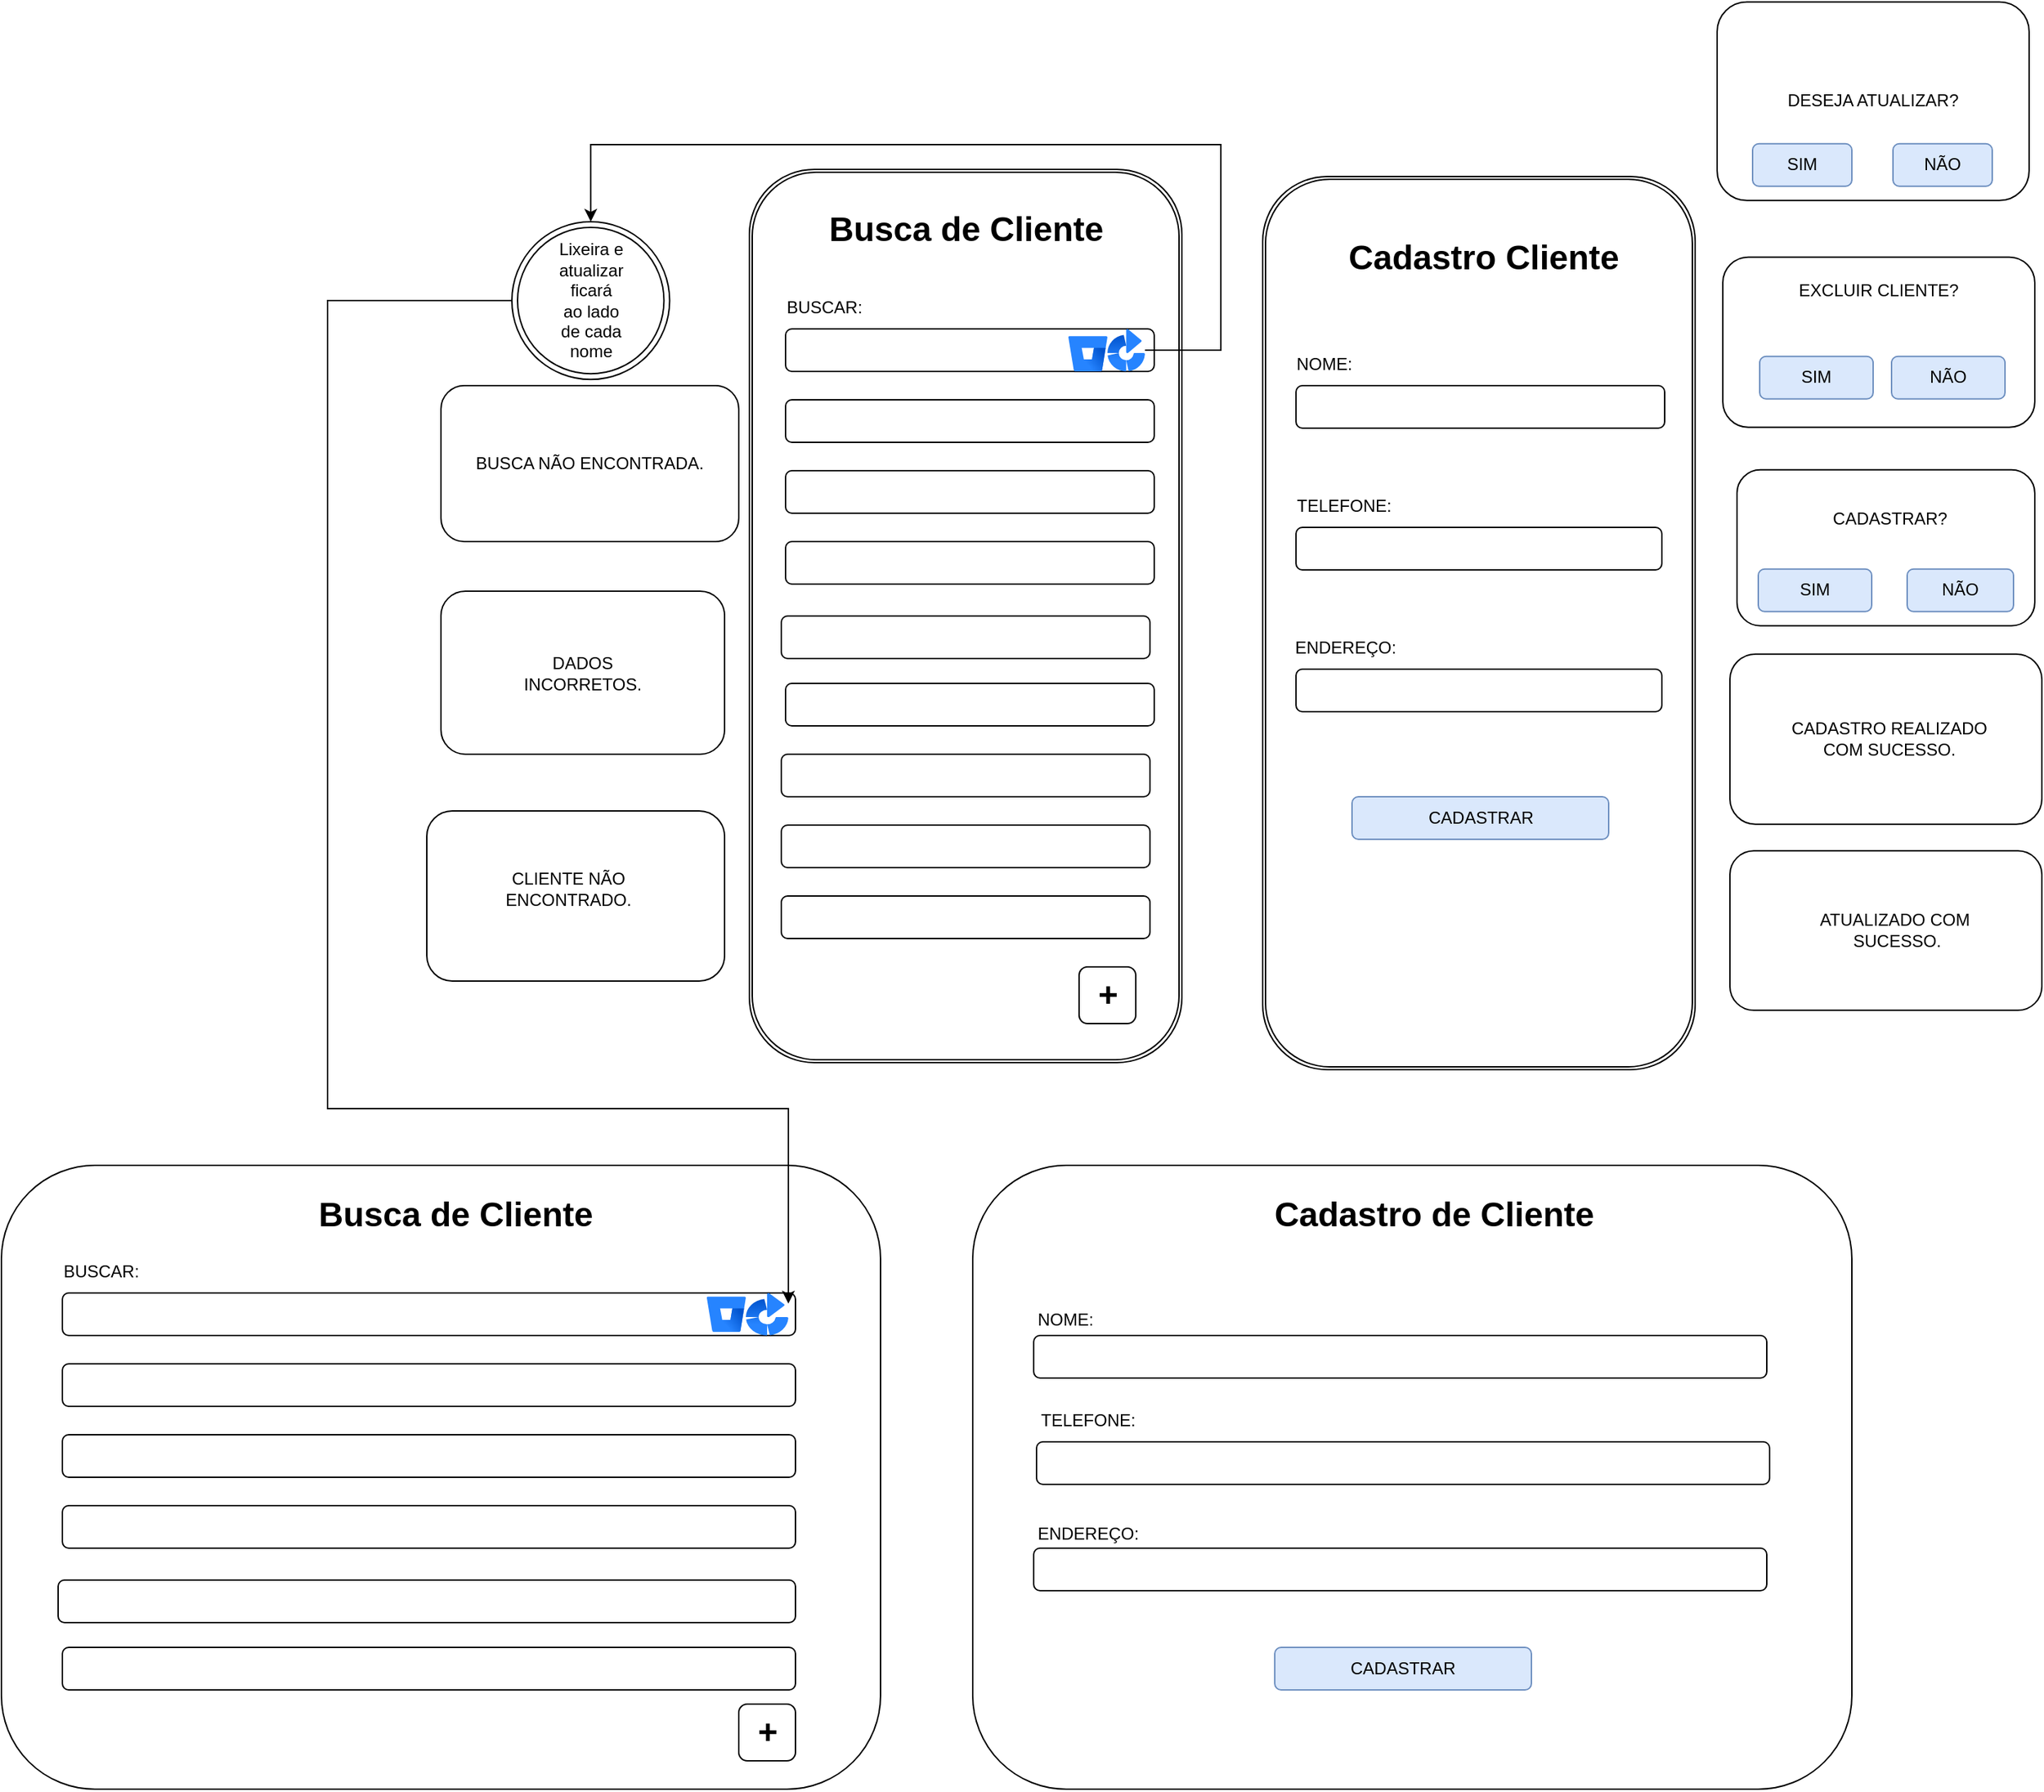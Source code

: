 <mxfile version="24.7.1" type="device" pages="13">
  <diagram id="MPCjucIjYPjaMe1rTaf6" name="Página-1">
    <mxGraphModel dx="3088" dy="1941" grid="1" gridSize="10" guides="1" tooltips="1" connect="1" arrows="1" fold="1" page="1" pageScale="1" pageWidth="827" pageHeight="1169" math="0" shadow="0">
      <root>
        <mxCell id="0" />
        <mxCell id="1" parent="0" />
        <mxCell id="Y8Gp_SCt69GLDGfQdgN2-1" value="" style="shape=ext;double=1;rounded=1;whiteSpace=wrap;html=1;rotation=90;" parent="1" vertex="1">
          <mxGeometry x="-423" y="245" width="630" height="305" as="geometry" />
        </mxCell>
        <mxCell id="Y8Gp_SCt69GLDGfQdgN2-2" value="" style="rounded=1;whiteSpace=wrap;html=1;" parent="1" vertex="1">
          <mxGeometry x="-237" y="230" width="260" height="30" as="geometry" />
        </mxCell>
        <mxCell id="Y8Gp_SCt69GLDGfQdgN2-3" value="NOME:" style="text;html=1;align=center;verticalAlign=middle;whiteSpace=wrap;rounded=0;" parent="1" vertex="1">
          <mxGeometry x="-237" y="200" width="40" height="30" as="geometry" />
        </mxCell>
        <mxCell id="Y8Gp_SCt69GLDGfQdgN2-4" value="Cadastro Cliente" style="text;strokeColor=none;fillColor=none;html=1;fontSize=24;fontStyle=1;verticalAlign=middle;align=center;" parent="1" vertex="1">
          <mxGeometry x="-155" y="120" width="100" height="40" as="geometry" />
        </mxCell>
        <mxCell id="Y8Gp_SCt69GLDGfQdgN2-5" value="" style="rounded=1;whiteSpace=wrap;html=1;" parent="1" vertex="1">
          <mxGeometry x="-237" y="330" width="258" height="30" as="geometry" />
        </mxCell>
        <mxCell id="Y8Gp_SCt69GLDGfQdgN2-6" value="TELEFONE:" style="text;html=1;align=center;verticalAlign=middle;whiteSpace=wrap;rounded=0;" parent="1" vertex="1">
          <mxGeometry x="-233.5" y="300" width="60" height="30" as="geometry" />
        </mxCell>
        <mxCell id="Y8Gp_SCt69GLDGfQdgN2-7" value="" style="rounded=1;whiteSpace=wrap;html=1;" parent="1" vertex="1">
          <mxGeometry x="-237" y="430" width="258" height="30" as="geometry" />
        </mxCell>
        <mxCell id="Y8Gp_SCt69GLDGfQdgN2-8" value="ENDEREÇO:" style="text;html=1;align=center;verticalAlign=middle;whiteSpace=wrap;rounded=0;" parent="1" vertex="1">
          <mxGeometry x="-237" y="400" width="70" height="30" as="geometry" />
        </mxCell>
        <mxCell id="Y8Gp_SCt69GLDGfQdgN2-11" value="CADASTRAR" style="rounded=1;whiteSpace=wrap;html=1;fillColor=#dae8fc;strokeColor=#6c8ebf;" parent="1" vertex="1">
          <mxGeometry x="-197.5" y="520" width="181" height="30" as="geometry" />
        </mxCell>
        <mxCell id="9HxwdpnLNPzM95kvkKmC-1" value="" style="shape=ext;double=1;rounded=1;whiteSpace=wrap;html=1;rotation=90;" parent="1" vertex="1">
          <mxGeometry x="-785" y="240" width="630" height="305" as="geometry" />
        </mxCell>
        <mxCell id="9HxwdpnLNPzM95kvkKmC-2" value="" style="rounded=1;whiteSpace=wrap;html=1;" parent="1" vertex="1">
          <mxGeometry x="-597" y="190" width="260" height="30" as="geometry" />
        </mxCell>
        <mxCell id="9HxwdpnLNPzM95kvkKmC-3" value="BUSCAR:" style="text;html=1;align=center;verticalAlign=middle;whiteSpace=wrap;rounded=0;" parent="1" vertex="1">
          <mxGeometry x="-593.5" y="160" width="46.5" height="30" as="geometry" />
        </mxCell>
        <mxCell id="9HxwdpnLNPzM95kvkKmC-13" value="Busca de Cliente" style="text;strokeColor=none;fillColor=none;html=1;fontSize=24;fontStyle=1;verticalAlign=middle;align=center;" parent="1" vertex="1">
          <mxGeometry x="-520" y="100" width="100" height="40" as="geometry" />
        </mxCell>
        <mxCell id="PhrVsi8nFc-91EdD78nV-3" value="BUSCA NÃO ENCONTRADA." style="rounded=1;whiteSpace=wrap;html=1;" parent="1" vertex="1">
          <mxGeometry x="-840" y="230" width="210" height="110" as="geometry" />
        </mxCell>
        <mxCell id="JR8zXEGs36O_ESI3EkDn-2" value="" style="rounded=1;whiteSpace=wrap;html=1;" parent="1" vertex="1">
          <mxGeometry x="-597" y="240" width="260" height="30" as="geometry" />
        </mxCell>
        <mxCell id="JR8zXEGs36O_ESI3EkDn-3" value="" style="rounded=1;whiteSpace=wrap;html=1;" parent="1" vertex="1">
          <mxGeometry x="-597" y="290" width="260" height="30" as="geometry" />
        </mxCell>
        <mxCell id="JR8zXEGs36O_ESI3EkDn-4" value="" style="rounded=1;whiteSpace=wrap;html=1;" parent="1" vertex="1">
          <mxGeometry x="-597" y="340" width="260" height="30" as="geometry" />
        </mxCell>
        <mxCell id="JR8zXEGs36O_ESI3EkDn-5" value="" style="rounded=1;whiteSpace=wrap;html=1;" parent="1" vertex="1">
          <mxGeometry x="-600" y="392.5" width="260" height="30" as="geometry" />
        </mxCell>
        <mxCell id="JR8zXEGs36O_ESI3EkDn-6" value="" style="rounded=1;whiteSpace=wrap;html=1;" parent="1" vertex="1">
          <mxGeometry x="-597" y="440" width="260" height="30" as="geometry" />
        </mxCell>
        <mxCell id="JR8zXEGs36O_ESI3EkDn-7" value="" style="rounded=1;whiteSpace=wrap;html=1;" parent="1" vertex="1">
          <mxGeometry x="-600" y="490" width="260" height="30" as="geometry" />
        </mxCell>
        <mxCell id="JR8zXEGs36O_ESI3EkDn-8" value="" style="rounded=1;whiteSpace=wrap;html=1;" parent="1" vertex="1">
          <mxGeometry x="-600" y="540" width="260" height="30" as="geometry" />
        </mxCell>
        <mxCell id="JR8zXEGs36O_ESI3EkDn-9" value="" style="rounded=1;whiteSpace=wrap;html=1;" parent="1" vertex="1">
          <mxGeometry x="-600" y="590" width="260" height="30" as="geometry" />
        </mxCell>
        <mxCell id="JR8zXEGs36O_ESI3EkDn-16" value="" style="image;html=1;image=img/lib/atlassian/Bitbucket_Logo.svg;" parent="1" vertex="1">
          <mxGeometry x="-397.5" y="195" width="27.5" height="25" as="geometry" />
        </mxCell>
        <mxCell id="z3Lq3SApT7XBhywIbB4a-3" style="edgeStyle=orthogonalEdgeStyle;rounded=0;orthogonalLoop=1;jettySize=auto;html=1;entryX=0.5;entryY=0;entryDx=0;entryDy=0;" parent="1" source="JR8zXEGs36O_ESI3EkDn-17" target="z3Lq3SApT7XBhywIbB4a-1" edge="1">
          <mxGeometry relative="1" as="geometry">
            <Array as="points">
              <mxPoint x="-290" y="205" />
              <mxPoint x="-290" y="60" />
              <mxPoint x="-734" y="60" />
            </Array>
          </mxGeometry>
        </mxCell>
        <mxCell id="JR8zXEGs36O_ESI3EkDn-17" value="" style="image;html=1;image=img/lib/atlassian/Bamboo_Logo.svg;" parent="1" vertex="1">
          <mxGeometry x="-370" y="190" width="26.5" height="30" as="geometry" />
        </mxCell>
        <mxCell id="JR8zXEGs36O_ESI3EkDn-20" value="" style="rounded=1;whiteSpace=wrap;html=1;" parent="1" vertex="1">
          <mxGeometry x="-390" y="640" width="40" height="40" as="geometry" />
        </mxCell>
        <mxCell id="JR8zXEGs36O_ESI3EkDn-22" value="+" style="text;strokeColor=none;fillColor=none;html=1;fontSize=24;fontStyle=1;verticalAlign=middle;align=center;" parent="1" vertex="1">
          <mxGeometry x="-420" y="640" width="100" height="40" as="geometry" />
        </mxCell>
        <mxCell id="wFaJtwRvImwpbCnxD08R-2" value="" style="rounded=1;whiteSpace=wrap;html=1;" parent="1" vertex="1">
          <mxGeometry x="-840" y="375" width="200" height="115" as="geometry" />
        </mxCell>
        <mxCell id="wFaJtwRvImwpbCnxD08R-3" value="DADOS INCORRETOS." style="text;html=1;align=center;verticalAlign=middle;whiteSpace=wrap;rounded=0;" parent="1" vertex="1">
          <mxGeometry x="-790" y="417.5" width="100" height="30" as="geometry" />
        </mxCell>
        <mxCell id="KU90PV2Wc3T6P0cWijdQ-1" value="" style="rounded=1;whiteSpace=wrap;html=1;" parent="1" vertex="1">
          <mxGeometry x="-850" y="530" width="210" height="120" as="geometry" />
        </mxCell>
        <mxCell id="KU90PV2Wc3T6P0cWijdQ-2" value="CLIENTE NÃO ENCONTRADO." style="text;html=1;align=center;verticalAlign=middle;whiteSpace=wrap;rounded=0;" parent="1" vertex="1">
          <mxGeometry x="-810" y="570" width="120" height="30" as="geometry" />
        </mxCell>
        <mxCell id="z3Lq3SApT7XBhywIbB4a-1" value="" style="ellipse;shape=doubleEllipse;whiteSpace=wrap;html=1;aspect=fixed;" parent="1" vertex="1">
          <mxGeometry x="-790" y="114.38" width="111.25" height="111.25" as="geometry" />
        </mxCell>
        <mxCell id="z3Lq3SApT7XBhywIbB4a-2" value="Lixeira e atualizar ficará ao lado de cada nome" style="text;html=1;align=center;verticalAlign=middle;whiteSpace=wrap;rounded=0;" parent="1" vertex="1">
          <mxGeometry x="-744.38" y="169.38" width="20" as="geometry" />
        </mxCell>
        <mxCell id="LZfv9yFP3nUu3Ly8354a-1" value="DESEJA ATUALIZAR?" style="rounded=1;whiteSpace=wrap;html=1;" parent="1" vertex="1">
          <mxGeometry x="60" y="-40.62" width="220" height="140" as="geometry" />
        </mxCell>
        <mxCell id="LZfv9yFP3nUu3Ly8354a-2" value="SIM" style="rounded=1;whiteSpace=wrap;html=1;fillColor=#dae8fc;strokeColor=#6c8ebf;" parent="1" vertex="1">
          <mxGeometry x="85" y="59.38" width="70" height="30" as="geometry" />
        </mxCell>
        <mxCell id="LZfv9yFP3nUu3Ly8354a-3" value="NÃO" style="rounded=1;whiteSpace=wrap;html=1;fillColor=#dae8fc;strokeColor=#6c8ebf;" parent="1" vertex="1">
          <mxGeometry x="184" y="59.38" width="70" height="30" as="geometry" />
        </mxCell>
        <mxCell id="LZfv9yFP3nUu3Ly8354a-4" value="EXCLUIR CLIENTE?&lt;div&gt;&lt;br&gt;&lt;/div&gt;&lt;div&gt;&lt;br&gt;&lt;/div&gt;&lt;div&gt;&lt;br&gt;&lt;/div&gt;&lt;div&gt;&lt;br&gt;&lt;/div&gt;&lt;div&gt;&lt;br&gt;&lt;/div&gt;" style="rounded=1;whiteSpace=wrap;html=1;" parent="1" vertex="1">
          <mxGeometry x="64" y="139.38" width="220" height="120" as="geometry" />
        </mxCell>
        <mxCell id="LZfv9yFP3nUu3Ly8354a-5" value="SIM" style="rounded=1;whiteSpace=wrap;html=1;fillColor=#dae8fc;strokeColor=#6c8ebf;" parent="1" vertex="1">
          <mxGeometry x="90" y="209.38" width="80" height="30" as="geometry" />
        </mxCell>
        <mxCell id="LZfv9yFP3nUu3Ly8354a-6" value="NÃO" style="rounded=1;whiteSpace=wrap;html=1;fillColor=#dae8fc;strokeColor=#6c8ebf;" parent="1" vertex="1">
          <mxGeometry x="183" y="209.38" width="80" height="30" as="geometry" />
        </mxCell>
        <mxCell id="LZfv9yFP3nUu3Ly8354a-7" value="" style="rounded=1;whiteSpace=wrap;html=1;" parent="1" vertex="1">
          <mxGeometry x="74" y="289.38" width="210" height="110" as="geometry" />
        </mxCell>
        <mxCell id="LZfv9yFP3nUu3Ly8354a-8" value="CADASTRAR?" style="text;html=1;align=center;verticalAlign=middle;whiteSpace=wrap;rounded=0;" parent="1" vertex="1">
          <mxGeometry x="151.5" y="309.38" width="60" height="30" as="geometry" />
        </mxCell>
        <mxCell id="LZfv9yFP3nUu3Ly8354a-9" value="SIM" style="rounded=1;whiteSpace=wrap;html=1;fillColor=#dae8fc;strokeColor=#6c8ebf;" parent="1" vertex="1">
          <mxGeometry x="89" y="359.38" width="80" height="30" as="geometry" />
        </mxCell>
        <mxCell id="LZfv9yFP3nUu3Ly8354a-10" value="NÃO" style="rounded=1;whiteSpace=wrap;html=1;fillColor=#dae8fc;strokeColor=#6c8ebf;" parent="1" vertex="1">
          <mxGeometry x="194" y="359.38" width="75" height="30" as="geometry" />
        </mxCell>
        <mxCell id="Y5GWD9q24mWH7ktM6ryM-1" value="" style="rounded=1;whiteSpace=wrap;html=1;" parent="1" vertex="1">
          <mxGeometry x="69" y="419.38" width="220" height="120" as="geometry" />
        </mxCell>
        <mxCell id="Y5GWD9q24mWH7ktM6ryM-2" value="CADASTRO REALIZADO COM SUCESSO." style="text;html=1;align=center;verticalAlign=middle;whiteSpace=wrap;rounded=0;" parent="1" vertex="1">
          <mxGeometry x="104" y="459.38" width="155" height="40" as="geometry" />
        </mxCell>
        <mxCell id="Na9cspyED0Y6OdPp3Cba-1" value="" style="rounded=1;whiteSpace=wrap;html=1;" parent="1" vertex="1">
          <mxGeometry x="69" y="558.13" width="220" height="112.5" as="geometry" />
        </mxCell>
        <mxCell id="Na9cspyED0Y6OdPp3Cba-2" value="ATUALIZADO COM&amp;nbsp;&lt;div&gt;SUCESSO.&lt;/div&gt;" style="text;html=1;align=center;verticalAlign=middle;whiteSpace=wrap;rounded=0;" parent="1" vertex="1">
          <mxGeometry x="101.5" y="599.38" width="170" height="30" as="geometry" />
        </mxCell>
        <mxCell id="f81TdcWuLwBtoul0nrr--1" value="" style="rounded=1;whiteSpace=wrap;html=1;" vertex="1" parent="1">
          <mxGeometry x="-1150" y="780" width="620" height="440" as="geometry" />
        </mxCell>
        <mxCell id="f81TdcWuLwBtoul0nrr--3" value="Busca de Cliente" style="text;strokeColor=none;fillColor=none;html=1;fontSize=24;fontStyle=1;verticalAlign=middle;align=center;" vertex="1" parent="1">
          <mxGeometry x="-970" y="790" width="280" height="50" as="geometry" />
        </mxCell>
        <mxCell id="ertAaXKE_75Evs_LqKYp-1" value="" style="rounded=1;whiteSpace=wrap;html=1;" vertex="1" parent="1">
          <mxGeometry x="-1107" y="870" width="517" height="30" as="geometry" />
        </mxCell>
        <mxCell id="ertAaXKE_75Evs_LqKYp-2" value="BUSCAR:" style="text;html=1;align=center;verticalAlign=middle;whiteSpace=wrap;rounded=0;" vertex="1" parent="1">
          <mxGeometry x="-1103.5" y="840" width="46.5" height="30" as="geometry" />
        </mxCell>
        <mxCell id="ertAaXKE_75Evs_LqKYp-3" value="" style="rounded=1;whiteSpace=wrap;html=1;" vertex="1" parent="1">
          <mxGeometry x="-1107" y="920" width="517" height="30" as="geometry" />
        </mxCell>
        <mxCell id="ertAaXKE_75Evs_LqKYp-4" value="" style="rounded=1;whiteSpace=wrap;html=1;" vertex="1" parent="1">
          <mxGeometry x="-1107" y="970" width="517" height="30" as="geometry" />
        </mxCell>
        <mxCell id="ertAaXKE_75Evs_LqKYp-5" value="" style="rounded=1;whiteSpace=wrap;html=1;" vertex="1" parent="1">
          <mxGeometry x="-1107" y="1020" width="517" height="30" as="geometry" />
        </mxCell>
        <mxCell id="ertAaXKE_75Evs_LqKYp-6" value="" style="rounded=1;whiteSpace=wrap;html=1;" vertex="1" parent="1">
          <mxGeometry x="-1110" y="1072.5" width="520" height="30" as="geometry" />
        </mxCell>
        <mxCell id="ertAaXKE_75Evs_LqKYp-7" value="" style="rounded=1;whiteSpace=wrap;html=1;" vertex="1" parent="1">
          <mxGeometry x="-1107" y="1120" width="517" height="30" as="geometry" />
        </mxCell>
        <mxCell id="ertAaXKE_75Evs_LqKYp-11" value="" style="image;html=1;image=img/lib/atlassian/Bitbucket_Logo.svg;" vertex="1" parent="1">
          <mxGeometry x="-652.5" y="872.5" width="27.5" height="25" as="geometry" />
        </mxCell>
        <mxCell id="ertAaXKE_75Evs_LqKYp-12" value="" style="image;html=1;image=img/lib/atlassian/Bamboo_Logo.svg;" vertex="1" parent="1">
          <mxGeometry x="-625" y="870" width="30" height="30" as="geometry" />
        </mxCell>
        <mxCell id="ertAaXKE_75Evs_LqKYp-13" value="" style="rounded=1;whiteSpace=wrap;html=1;" vertex="1" parent="1">
          <mxGeometry x="-630" y="1160" width="40" height="40" as="geometry" />
        </mxCell>
        <mxCell id="ertAaXKE_75Evs_LqKYp-14" value="+" style="text;strokeColor=none;fillColor=none;html=1;fontSize=24;fontStyle=1;verticalAlign=middle;align=center;" vertex="1" parent="1">
          <mxGeometry x="-660" y="1160" width="100" height="40" as="geometry" />
        </mxCell>
        <mxCell id="ertAaXKE_75Evs_LqKYp-16" style="edgeStyle=orthogonalEdgeStyle;rounded=0;orthogonalLoop=1;jettySize=auto;html=1;entryX=1;entryY=0.25;entryDx=0;entryDy=0;" edge="1" parent="1" source="z3Lq3SApT7XBhywIbB4a-1" target="ertAaXKE_75Evs_LqKYp-12">
          <mxGeometry relative="1" as="geometry">
            <Array as="points">
              <mxPoint x="-920" y="170" />
              <mxPoint x="-920" y="740" />
              <mxPoint x="-595" y="740" />
            </Array>
          </mxGeometry>
        </mxCell>
        <mxCell id="ertAaXKE_75Evs_LqKYp-17" value="" style="rounded=1;whiteSpace=wrap;html=1;" vertex="1" parent="1">
          <mxGeometry x="-465" y="780" width="620" height="440" as="geometry" />
        </mxCell>
        <mxCell id="ertAaXKE_75Evs_LqKYp-18" value="Cadastro de Cliente" style="text;strokeColor=none;fillColor=none;html=1;fontSize=24;fontStyle=1;verticalAlign=middle;align=center;" vertex="1" parent="1">
          <mxGeometry x="-280" y="790" width="280" height="50" as="geometry" />
        </mxCell>
        <mxCell id="ertAaXKE_75Evs_LqKYp-19" value="" style="rounded=1;whiteSpace=wrap;html=1;" vertex="1" parent="1">
          <mxGeometry x="-422" y="900" width="517" height="30" as="geometry" />
        </mxCell>
        <mxCell id="ertAaXKE_75Evs_LqKYp-20" value="NOME:" style="text;html=1;align=center;verticalAlign=middle;whiteSpace=wrap;rounded=0;" vertex="1" parent="1">
          <mxGeometry x="-423" y="877.5" width="46.5" height="22.5" as="geometry" />
        </mxCell>
        <mxCell id="ertAaXKE_75Evs_LqKYp-21" value="" style="rounded=1;whiteSpace=wrap;html=1;" vertex="1" parent="1">
          <mxGeometry x="-420" y="975" width="517" height="30" as="geometry" />
        </mxCell>
        <mxCell id="ertAaXKE_75Evs_LqKYp-22" value="" style="rounded=1;whiteSpace=wrap;html=1;" vertex="1" parent="1">
          <mxGeometry x="-422" y="1050" width="517" height="30" as="geometry" />
        </mxCell>
        <mxCell id="ertAaXKE_75Evs_LqKYp-43" value="TELEFONE:" style="text;html=1;align=center;verticalAlign=middle;whiteSpace=wrap;rounded=0;" vertex="1" parent="1">
          <mxGeometry x="-407" y="950" width="46.5" height="20" as="geometry" />
        </mxCell>
        <mxCell id="e_geUts7n-at3wy2nrHQ-1" value="ENDEREÇO:" style="text;html=1;align=center;verticalAlign=middle;whiteSpace=wrap;rounded=0;" vertex="1" parent="1">
          <mxGeometry x="-407" y="1030" width="46.5" height="20" as="geometry" />
        </mxCell>
        <mxCell id="e_geUts7n-at3wy2nrHQ-2" value="CADASTRAR" style="rounded=1;whiteSpace=wrap;html=1;fillColor=#dae8fc;strokeColor=#6c8ebf;" vertex="1" parent="1">
          <mxGeometry x="-252" y="1120" width="181" height="30" as="geometry" />
        </mxCell>
      </root>
    </mxGraphModel>
  </diagram>
  <diagram id="GBEtd6n47fj9Yks62WEU" name="Página-6">
    <mxGraphModel dx="3341" dy="908" grid="1" gridSize="10" guides="1" tooltips="1" connect="1" arrows="1" fold="1" page="1" pageScale="1" pageWidth="827" pageHeight="1169" math="0" shadow="0">
      <root>
        <mxCell id="0" />
        <mxCell id="1" parent="0" />
        <mxCell id="H8xhrgFxDNXwT7kPt29d-1" value="" style="shape=ext;double=1;rounded=1;whiteSpace=wrap;html=1;rotation=90;" parent="1" vertex="1">
          <mxGeometry x="-420" y="240" width="630" height="305" as="geometry" />
        </mxCell>
        <mxCell id="H8xhrgFxDNXwT7kPt29d-2" value="" style="rounded=1;whiteSpace=wrap;html=1;" parent="1" vertex="1">
          <mxGeometry x="-235" y="290" width="260" height="30" as="geometry" />
        </mxCell>
        <mxCell id="H8xhrgFxDNXwT7kPt29d-3" value="NOME:" style="text;html=1;align=center;verticalAlign=middle;whiteSpace=wrap;rounded=0;" parent="1" vertex="1">
          <mxGeometry x="-235.5" y="260" width="40" height="30" as="geometry" />
        </mxCell>
        <mxCell id="H8xhrgFxDNXwT7kPt29d-4" value="Cadastro Unidade" style="text;strokeColor=none;fillColor=none;html=1;fontSize=24;fontStyle=1;verticalAlign=middle;align=center;" parent="1" vertex="1">
          <mxGeometry x="-155" y="110" width="100" height="40" as="geometry" />
        </mxCell>
        <mxCell id="H8xhrgFxDNXwT7kPt29d-11" value="CADASTRAR" style="rounded=1;whiteSpace=wrap;html=1;fillColor=#dae8fc;strokeColor=#6c8ebf;" parent="1" vertex="1">
          <mxGeometry x="-195.5" y="500" width="181" height="30" as="geometry" />
        </mxCell>
        <mxCell id="O4ODmf_4IWcno2QsG2dA-1" value="" style="shape=ext;double=1;rounded=1;whiteSpace=wrap;html=1;" parent="1" vertex="1">
          <mxGeometry x="-5" y="250" width="30" height="30" as="geometry" />
        </mxCell>
        <mxCell id="B2NB1s_xIVGRQuzFQPb4-10" value="" style="edgeStyle=orthogonalEdgeStyle;rounded=0;orthogonalLoop=1;jettySize=auto;html=1;" parent="1" source="O4ODmf_4IWcno2QsG2dA-2" target="B2NB1s_xIVGRQuzFQPb4-4" edge="1">
          <mxGeometry relative="1" as="geometry" />
        </mxCell>
        <mxCell id="O4ODmf_4IWcno2QsG2dA-2" value="+" style="text;strokeColor=none;fillColor=none;html=1;fontSize=24;fontStyle=1;verticalAlign=middle;align=center;" parent="1" vertex="1">
          <mxGeometry x="-5" y="245" width="30" height="40" as="geometry" />
        </mxCell>
        <mxCell id="yXGbPBZFv868KabP4NMu-1" value="" style="rounded=1;whiteSpace=wrap;html=1;" parent="1" vertex="1">
          <mxGeometry x="-470" y="110" width="200" height="115" as="geometry" />
        </mxCell>
        <mxCell id="yXGbPBZFv868KabP4NMu-2" value="DADOS INCORRETOS." style="text;html=1;align=center;verticalAlign=middle;whiteSpace=wrap;rounded=0;" parent="1" vertex="1">
          <mxGeometry x="-420" y="152.5" width="100" height="30" as="geometry" />
        </mxCell>
        <mxCell id="hMT2P1VTwfguBcfwGF6--1" value="DESEJA ATUALIZAR?" style="rounded=1;whiteSpace=wrap;html=1;" parent="1" vertex="1">
          <mxGeometry x="95" y="380" width="220" height="140" as="geometry" />
        </mxCell>
        <mxCell id="hMT2P1VTwfguBcfwGF6--2" value="SIM" style="rounded=1;whiteSpace=wrap;html=1;fillColor=#dae8fc;strokeColor=#6c8ebf;" parent="1" vertex="1">
          <mxGeometry x="120" y="480" width="70" height="30" as="geometry" />
        </mxCell>
        <mxCell id="hMT2P1VTwfguBcfwGF6--3" value="NÃO" style="rounded=1;whiteSpace=wrap;html=1;fillColor=#dae8fc;strokeColor=#6c8ebf;" parent="1" vertex="1">
          <mxGeometry x="219" y="480" width="70" height="30" as="geometry" />
        </mxCell>
        <mxCell id="B2NB1s_xIVGRQuzFQPb4-1" value="" style="rounded=1;whiteSpace=wrap;html=1;" parent="1" vertex="1">
          <mxGeometry x="80" y="195" width="239" height="160" as="geometry" />
        </mxCell>
        <mxCell id="B2NB1s_xIVGRQuzFQPb4-2" value="ADICIONAR:" style="text;html=1;align=center;verticalAlign=middle;whiteSpace=wrap;rounded=0;" parent="1" vertex="1">
          <mxGeometry x="134.5" y="205" width="130" height="30" as="geometry" />
        </mxCell>
        <mxCell id="B2NB1s_xIVGRQuzFQPb4-3" value="" style="rounded=1;whiteSpace=wrap;html=1;" parent="1" vertex="1">
          <mxGeometry x="104.5" y="250" width="190" height="25" as="geometry" />
        </mxCell>
        <mxCell id="B2NB1s_xIVGRQuzFQPb4-4" value="" style="rounded=1;whiteSpace=wrap;html=1;fillColor=#dae8fc;strokeColor=#6c8ebf;" parent="1" vertex="1">
          <mxGeometry x="138.5" y="290" width="120" height="20" as="geometry" />
        </mxCell>
        <mxCell id="B2NB1s_xIVGRQuzFQPb4-5" value="" style="rounded=1;whiteSpace=wrap;html=1;fillColor=#dae8fc;strokeColor=#6c8ebf;" parent="1" vertex="1">
          <mxGeometry x="139.5" y="325" width="120" height="20" as="geometry" />
        </mxCell>
        <mxCell id="B2NB1s_xIVGRQuzFQPb4-6" value="ADICIONAR" style="text;html=1;align=center;verticalAlign=middle;whiteSpace=wrap;rounded=0;" parent="1" vertex="1">
          <mxGeometry x="168.5" y="285" width="60" height="30" as="geometry" />
        </mxCell>
        <mxCell id="B2NB1s_xIVGRQuzFQPb4-7" value="CANCELAR" style="text;html=1;align=center;verticalAlign=middle;whiteSpace=wrap;rounded=0;" parent="1" vertex="1">
          <mxGeometry x="170.5" y="320" width="60" height="30" as="geometry" />
        </mxCell>
        <mxCell id="Ghp38II4bRpnbcamfwAa-1" value="EXCLUIR PRODUTO?&lt;div&gt;&lt;br&gt;&lt;/div&gt;&lt;div&gt;&lt;br&gt;&lt;/div&gt;&lt;div&gt;&lt;br&gt;&lt;/div&gt;&lt;div&gt;&lt;br&gt;&lt;/div&gt;&lt;div&gt;&lt;br&gt;&lt;/div&gt;" style="rounded=1;whiteSpace=wrap;html=1;" parent="1" vertex="1">
          <mxGeometry x="99" y="560" width="220" height="120" as="geometry" />
        </mxCell>
        <mxCell id="Ghp38II4bRpnbcamfwAa-2" value="SIM" style="rounded=1;whiteSpace=wrap;html=1;fillColor=#dae8fc;strokeColor=#6c8ebf;" parent="1" vertex="1">
          <mxGeometry x="125" y="630" width="80" height="30" as="geometry" />
        </mxCell>
        <mxCell id="Ghp38II4bRpnbcamfwAa-3" value="NÃO" style="rounded=1;whiteSpace=wrap;html=1;fillColor=#dae8fc;strokeColor=#6c8ebf;" parent="1" vertex="1">
          <mxGeometry x="218" y="630" width="80" height="30" as="geometry" />
        </mxCell>
        <mxCell id="aehXar1zPIVHMrjCwS7J-1" value="" style="rounded=1;whiteSpace=wrap;html=1;" parent="1" vertex="1">
          <mxGeometry x="109" y="710" width="210" height="110" as="geometry" />
        </mxCell>
        <mxCell id="aehXar1zPIVHMrjCwS7J-2" value="CADASTRAR?" style="text;html=1;align=center;verticalAlign=middle;whiteSpace=wrap;rounded=0;" parent="1" vertex="1">
          <mxGeometry x="186.5" y="730" width="60" height="30" as="geometry" />
        </mxCell>
        <mxCell id="aehXar1zPIVHMrjCwS7J-3" value="SIM" style="rounded=1;whiteSpace=wrap;html=1;fillColor=#dae8fc;strokeColor=#6c8ebf;" parent="1" vertex="1">
          <mxGeometry x="124" y="780" width="80" height="30" as="geometry" />
        </mxCell>
        <mxCell id="aehXar1zPIVHMrjCwS7J-4" value="NÃO" style="rounded=1;whiteSpace=wrap;html=1;fillColor=#dae8fc;strokeColor=#6c8ebf;" parent="1" vertex="1">
          <mxGeometry x="229" y="780" width="75" height="30" as="geometry" />
        </mxCell>
        <mxCell id="MAZHCIw1MvBKna_oCT17-1" value="" style="shape=ext;double=1;rounded=1;whiteSpace=wrap;html=1;rotation=90;" parent="1" vertex="1">
          <mxGeometry x="-958.75" y="235.0" width="630" height="305" as="geometry" />
        </mxCell>
        <mxCell id="MAZHCIw1MvBKna_oCT17-2" value="" style="rounded=1;whiteSpace=wrap;html=1;" parent="1" vertex="1">
          <mxGeometry x="-770.75" y="185" width="260" height="30" as="geometry" />
        </mxCell>
        <mxCell id="MAZHCIw1MvBKna_oCT17-3" value="BUSCAR:" style="text;html=1;align=center;verticalAlign=middle;whiteSpace=wrap;rounded=0;" parent="1" vertex="1">
          <mxGeometry x="-767.25" y="155" width="46.5" height="30" as="geometry" />
        </mxCell>
        <mxCell id="MAZHCIw1MvBKna_oCT17-4" value="Buscar Unidade" style="text;strokeColor=none;fillColor=none;html=1;fontSize=24;fontStyle=1;verticalAlign=middle;align=center;" parent="1" vertex="1">
          <mxGeometry x="-693.75" y="95" width="100" height="40" as="geometry" />
        </mxCell>
        <mxCell id="MAZHCIw1MvBKna_oCT17-5" value="" style="image;html=1;image=img/lib/atlassian/Bitbucket_Logo.svg;" parent="1" vertex="1">
          <mxGeometry x="-574.75" y="185" width="32" height="30" as="geometry" />
        </mxCell>
        <mxCell id="MAZHCIw1MvBKna_oCT17-6" value="" style="image;html=1;image=img/lib/atlassian/Bamboo_Logo.svg;" parent="1" vertex="1">
          <mxGeometry x="-542.75" y="185" width="30" height="30" as="geometry" />
        </mxCell>
        <mxCell id="MAZHCIw1MvBKna_oCT17-7" value="" style="rounded=1;whiteSpace=wrap;html=1;" parent="1" vertex="1">
          <mxGeometry x="-773.75" y="240.0" width="260" height="30" as="geometry" />
        </mxCell>
        <mxCell id="MAZHCIw1MvBKna_oCT17-8" value="" style="rounded=1;whiteSpace=wrap;html=1;" parent="1" vertex="1">
          <mxGeometry x="-772.75" y="290" width="260" height="30" as="geometry" />
        </mxCell>
        <mxCell id="MAZHCIw1MvBKna_oCT17-9" value="" style="rounded=1;whiteSpace=wrap;html=1;" parent="1" vertex="1">
          <mxGeometry x="-773.75" y="337.5" width="260" height="30" as="geometry" />
        </mxCell>
        <mxCell id="MAZHCIw1MvBKna_oCT17-10" value="" style="rounded=1;whiteSpace=wrap;html=1;" parent="1" vertex="1">
          <mxGeometry x="-772.75" y="395" width="260" height="30" as="geometry" />
        </mxCell>
        <mxCell id="MAZHCIw1MvBKna_oCT17-11" value="" style="rounded=1;whiteSpace=wrap;html=1;" parent="1" vertex="1">
          <mxGeometry x="-773.75" y="445" width="260" height="30" as="geometry" />
        </mxCell>
        <mxCell id="MAZHCIw1MvBKna_oCT17-12" value="" style="rounded=1;whiteSpace=wrap;html=1;" parent="1" vertex="1">
          <mxGeometry x="-773.75" y="502.5" width="260" height="30" as="geometry" />
        </mxCell>
        <mxCell id="MAZHCIw1MvBKna_oCT17-13" value="" style="rounded=1;whiteSpace=wrap;html=1;" parent="1" vertex="1">
          <mxGeometry x="-773.75" y="555" width="260" height="30" as="geometry" />
        </mxCell>
        <mxCell id="MAZHCIw1MvBKna_oCT17-14" value="" style="rounded=1;whiteSpace=wrap;html=1;" parent="1" vertex="1">
          <mxGeometry x="-553.75" y="625" width="40" height="30" as="geometry" />
        </mxCell>
        <mxCell id="MAZHCIw1MvBKna_oCT17-15" value="+" style="text;strokeColor=none;fillColor=none;html=1;fontSize=24;fontStyle=1;verticalAlign=middle;align=center;" parent="1" vertex="1">
          <mxGeometry x="-583.75" y="620" width="100" height="40" as="geometry" />
        </mxCell>
        <mxCell id="MAZHCIw1MvBKna_oCT17-17" value="" style="ellipse;shape=doubleEllipse;whiteSpace=wrap;html=1;aspect=fixed;" parent="1" vertex="1">
          <mxGeometry x="-980" y="43.75" width="111.25" height="111.25" as="geometry" />
        </mxCell>
        <mxCell id="MAZHCIw1MvBKna_oCT17-18" value="Lixeira e atualizar ficará ao lado de cada nome" style="text;html=1;align=center;verticalAlign=middle;whiteSpace=wrap;rounded=0;" parent="1" vertex="1">
          <mxGeometry x="-934.38" y="98.75" width="20" as="geometry" />
        </mxCell>
        <mxCell id="MAZHCIw1MvBKna_oCT17-19" style="edgeStyle=orthogonalEdgeStyle;rounded=0;orthogonalLoop=1;jettySize=auto;html=1;" parent="1" source="MAZHCIw1MvBKna_oCT17-5" edge="1">
          <mxGeometry relative="1" as="geometry">
            <Array as="points">
              <mxPoint x="-538.75" y="200" />
              <mxPoint x="-538.75" y="35" />
              <mxPoint x="-866.75" y="35" />
            </Array>
            <mxPoint x="-880" y="76" as="targetPoint" />
          </mxGeometry>
        </mxCell>
        <mxCell id="z-yQbma9Kz_12v4TnK-I-1" value="" style="rounded=1;whiteSpace=wrap;html=1;" parent="1" vertex="1">
          <mxGeometry x="80" y="50" width="244.5" height="125" as="geometry" />
        </mxCell>
        <mxCell id="z-yQbma9Kz_12v4TnK-I-2" value="CADASTRO REALIZADO COM SUCESSO." style="text;html=1;align=center;verticalAlign=middle;whiteSpace=wrap;rounded=0;" parent="1" vertex="1">
          <mxGeometry x="122" y="95" width="155" height="40" as="geometry" />
        </mxCell>
        <mxCell id="4J8DPjC9YR1vTnZCheNx-1" value="" style="rounded=1;whiteSpace=wrap;html=1;" vertex="1" parent="1">
          <mxGeometry x="-1074.5" y="870" width="620" height="440" as="geometry" />
        </mxCell>
        <mxCell id="4J8DPjC9YR1vTnZCheNx-2" value="Busca de Unidade" style="text;strokeColor=none;fillColor=none;html=1;fontSize=24;fontStyle=1;verticalAlign=middle;align=center;" vertex="1" parent="1">
          <mxGeometry x="-894.5" y="880" width="280" height="50" as="geometry" />
        </mxCell>
        <mxCell id="4J8DPjC9YR1vTnZCheNx-3" value="" style="rounded=1;whiteSpace=wrap;html=1;" vertex="1" parent="1">
          <mxGeometry x="-1031.5" y="960" width="517" height="30" as="geometry" />
        </mxCell>
        <mxCell id="4J8DPjC9YR1vTnZCheNx-4" value="BUSCAR:" style="text;html=1;align=center;verticalAlign=middle;whiteSpace=wrap;rounded=0;" vertex="1" parent="1">
          <mxGeometry x="-1028" y="930" width="46.5" height="30" as="geometry" />
        </mxCell>
        <mxCell id="4J8DPjC9YR1vTnZCheNx-5" value="" style="rounded=1;whiteSpace=wrap;html=1;" vertex="1" parent="1">
          <mxGeometry x="-1031.5" y="1010" width="517" height="30" as="geometry" />
        </mxCell>
        <mxCell id="4J8DPjC9YR1vTnZCheNx-6" value="" style="rounded=1;whiteSpace=wrap;html=1;" vertex="1" parent="1">
          <mxGeometry x="-1031.5" y="1060" width="517" height="30" as="geometry" />
        </mxCell>
        <mxCell id="4J8DPjC9YR1vTnZCheNx-7" value="" style="rounded=1;whiteSpace=wrap;html=1;" vertex="1" parent="1">
          <mxGeometry x="-1031.5" y="1110" width="517" height="30" as="geometry" />
        </mxCell>
        <mxCell id="4J8DPjC9YR1vTnZCheNx-8" value="" style="rounded=1;whiteSpace=wrap;html=1;" vertex="1" parent="1">
          <mxGeometry x="-1034.5" y="1162.5" width="520" height="30" as="geometry" />
        </mxCell>
        <mxCell id="4J8DPjC9YR1vTnZCheNx-9" value="" style="rounded=1;whiteSpace=wrap;html=1;" vertex="1" parent="1">
          <mxGeometry x="-1031.5" y="1210" width="517" height="30" as="geometry" />
        </mxCell>
        <mxCell id="4J8DPjC9YR1vTnZCheNx-10" value="" style="image;html=1;image=img/lib/atlassian/Bitbucket_Logo.svg;" vertex="1" parent="1">
          <mxGeometry x="-577" y="962.5" width="27.5" height="25" as="geometry" />
        </mxCell>
        <mxCell id="4J8DPjC9YR1vTnZCheNx-11" value="" style="image;html=1;image=img/lib/atlassian/Bamboo_Logo.svg;" vertex="1" parent="1">
          <mxGeometry x="-549.5" y="960" width="30" height="30" as="geometry" />
        </mxCell>
        <mxCell id="4J8DPjC9YR1vTnZCheNx-12" value="" style="rounded=1;whiteSpace=wrap;html=1;" vertex="1" parent="1">
          <mxGeometry x="-554.5" y="1250" width="40" height="40" as="geometry" />
        </mxCell>
        <mxCell id="4J8DPjC9YR1vTnZCheNx-13" value="+" style="text;strokeColor=none;fillColor=none;html=1;fontSize=24;fontStyle=1;verticalAlign=middle;align=center;" vertex="1" parent="1">
          <mxGeometry x="-584.5" y="1250" width="100" height="40" as="geometry" />
        </mxCell>
        <mxCell id="4J8DPjC9YR1vTnZCheNx-14" value="" style="rounded=1;whiteSpace=wrap;html=1;" vertex="1" parent="1">
          <mxGeometry x="-389.5" y="870" width="620" height="440" as="geometry" />
        </mxCell>
        <mxCell id="4J8DPjC9YR1vTnZCheNx-15" value="Cadastro Unidade" style="text;strokeColor=none;fillColor=none;html=1;fontSize=24;fontStyle=1;verticalAlign=middle;align=center;" vertex="1" parent="1">
          <mxGeometry x="-204.5" y="880" width="280" height="50" as="geometry" />
        </mxCell>
        <mxCell id="4J8DPjC9YR1vTnZCheNx-16" value="" style="rounded=1;whiteSpace=wrap;html=1;" vertex="1" parent="1">
          <mxGeometry x="-344.5" y="1030" width="517" height="40" as="geometry" />
        </mxCell>
        <mxCell id="4J8DPjC9YR1vTnZCheNx-17" value="NOME:" style="text;html=1;align=center;verticalAlign=middle;whiteSpace=wrap;rounded=0;" vertex="1" parent="1">
          <mxGeometry x="-370" y="980" width="107.5" height="70" as="geometry" />
        </mxCell>
        <mxCell id="4J8DPjC9YR1vTnZCheNx-22" value="CADASTRAR" style="rounded=1;whiteSpace=wrap;html=1;fillColor=#dae8fc;strokeColor=#6c8ebf;" vertex="1" parent="1">
          <mxGeometry x="-176.5" y="1210" width="181" height="30" as="geometry" />
        </mxCell>
        <mxCell id="4J8DPjC9YR1vTnZCheNx-24" style="edgeStyle=orthogonalEdgeStyle;rounded=0;orthogonalLoop=1;jettySize=auto;html=1;" edge="1" parent="1" source="MAZHCIw1MvBKna_oCT17-17" target="4J8DPjC9YR1vTnZCheNx-11">
          <mxGeometry relative="1" as="geometry">
            <Array as="points">
              <mxPoint x="-924" y="830" />
              <mxPoint x="-535" y="830" />
            </Array>
          </mxGeometry>
        </mxCell>
        <mxCell id="4J8DPjC9YR1vTnZCheNx-25" value="" style="shape=ext;double=1;rounded=1;whiteSpace=wrap;html=1;" vertex="1" parent="1">
          <mxGeometry x="125" y="980" width="30" height="30" as="geometry" />
        </mxCell>
        <mxCell id="4J8DPjC9YR1vTnZCheNx-26" value="+" style="text;strokeColor=none;fillColor=none;html=1;fontSize=24;fontStyle=1;verticalAlign=middle;align=center;" vertex="1" parent="1">
          <mxGeometry x="125" y="980" width="30" height="30" as="geometry" />
        </mxCell>
      </root>
    </mxGraphModel>
  </diagram>
  <diagram id="b51eEwwXShiufHlauztZ" name="Página-2">
    <mxGraphModel dx="3088" dy="782" grid="1" gridSize="10" guides="1" tooltips="1" connect="1" arrows="1" fold="1" page="1" pageScale="1" pageWidth="827" pageHeight="1169" math="0" shadow="0">
      <root>
        <mxCell id="0" />
        <mxCell id="1" parent="0" />
        <mxCell id="skCOWzj_9UNvrqgEBTrp-1" value="EXCLUIR PEDIDO?&lt;div&gt;&lt;br&gt;&lt;/div&gt;&lt;div&gt;&lt;br&gt;&lt;/div&gt;&lt;div&gt;&lt;br&gt;&lt;/div&gt;&lt;div&gt;&lt;br&gt;&lt;/div&gt;&lt;div&gt;&lt;br&gt;&lt;/div&gt;" style="rounded=1;whiteSpace=wrap;html=1;" parent="1" vertex="1">
          <mxGeometry x="90" y="110" width="220" height="120" as="geometry" />
        </mxCell>
        <mxCell id="skCOWzj_9UNvrqgEBTrp-2" value="SIM" style="rounded=1;whiteSpace=wrap;html=1;fillColor=#dae8fc;strokeColor=#6c8ebf;" parent="1" vertex="1">
          <mxGeometry x="107.5" y="170" width="80" height="30" as="geometry" />
        </mxCell>
        <mxCell id="skCOWzj_9UNvrqgEBTrp-4" value="NÃO" style="rounded=1;whiteSpace=wrap;html=1;fillColor=#dae8fc;strokeColor=#6c8ebf;" parent="1" vertex="1">
          <mxGeometry x="207.5" y="170" width="80" height="30" as="geometry" />
        </mxCell>
        <mxCell id="7hrHsCO3Fn9igm-hcmO6-1" value="&lt;span style=&quot;color: rgba(0, 0, 0, 0); font-family: monospace; font-size: 0px; text-align: start; text-wrap: nowrap;&quot;&gt;%3CmxGraphModel%3E%3Croot%3E%3CmxCell%20id%3D%220%22%2F%3E%3CmxCell%20id%3D%221%22%20parent%3D%220%22%2F%3E%3CmxCell%20id%3D%222%22%20value%3D%22%22%20style%3D%22rounded%3D1%3BwhiteSpace%3Dwrap%3Bhtml%3D1%3B%22%20vertex%3D%221%22%20parent%3D%221%22%3E%3CmxGeometry%20x%3D%22278%22%20y%3D%22230%22%20width%3D%22260%22%20height%3D%2230%22%20as%3D%22geometry%22%2F%3E%3C%2FmxCell%3E%3C%2Froot%3E%3C%2FmxGraphModel%3E&lt;/span&gt;&lt;span style=&quot;color: rgba(0, 0, 0, 0); font-family: monospace; font-size: 0px; text-align: start; text-wrap: nowrap;&quot;&gt;%3CmxGraphModel%3E%3Croot%3E%3CmxCell%20id%3D%220%22%2F%3E%3CmxCell%20id%3D%221%22%20parent%3D%220%22%2F%3E%3CmxCell%20id%3D%222%22%20value%3D%22%22%20style%3D%22rounded%3D1%3BwhiteSpace%3Dwrap%3Bhtml%3D1%3B%22%20vertex%3D%221%22%20parent%3D%221%22%3E%3CmxGeometry%20x%3D%22278%22%20y%3D%22230%22%20width%3D%22260%22%20height%3D%2230%22%20as%3D%22geometry%22%2F%3E%3C%2FmxCell%3E%3C%2Froot%3E%3C%2FmxGraphModel%3E&lt;/span&gt;" style="shape=ext;double=1;rounded=1;whiteSpace=wrap;html=1;rotation=90;" parent="1" vertex="1">
          <mxGeometry x="-414" y="287.5" width="630" height="305" as="geometry" />
        </mxCell>
        <mxCell id="7hrHsCO3Fn9igm-hcmO6-2" value="" style="rounded=1;whiteSpace=wrap;html=1;" parent="1" vertex="1">
          <mxGeometry x="-230.5" y="210" width="260" height="30" as="geometry" />
        </mxCell>
        <mxCell id="7hrHsCO3Fn9igm-hcmO6-3" value="NOME CLIENTE:" style="text;html=1;align=center;verticalAlign=middle;whiteSpace=wrap;rounded=0;" parent="1" vertex="1">
          <mxGeometry x="-230.5" y="190" width="100" height="20" as="geometry" />
        </mxCell>
        <mxCell id="7hrHsCO3Fn9igm-hcmO6-4" value="Cadastro Pedido" style="text;strokeColor=none;fillColor=none;html=1;fontSize=24;fontStyle=1;verticalAlign=middle;align=center;" parent="1" vertex="1">
          <mxGeometry x="-149" y="145" width="100" height="40" as="geometry" />
        </mxCell>
        <mxCell id="7hrHsCO3Fn9igm-hcmO6-5" value="UNIDADE DE MEDIDA:" style="text;html=1;align=center;verticalAlign=middle;whiteSpace=wrap;rounded=0;" parent="1" vertex="1">
          <mxGeometry x="-234.25" y="375" width="140" height="20" as="geometry" />
        </mxCell>
        <mxCell id="7hrHsCO3Fn9igm-hcmO6-6" value="" style="rounded=1;whiteSpace=wrap;html=1;" parent="1" vertex="1">
          <mxGeometry x="-227.75" y="447.5" width="261" height="30" as="geometry" />
        </mxCell>
        <mxCell id="7hrHsCO3Fn9igm-hcmO6-7" value="VALOR:" style="text;html=1;align=center;verticalAlign=middle;whiteSpace=wrap;rounded=0;" parent="1" vertex="1">
          <mxGeometry x="-235.75" y="417.5" width="70" height="30" as="geometry" />
        </mxCell>
        <mxCell id="7hrHsCO3Fn9igm-hcmO6-9" value="CADASTRAR" style="rounded=1;whiteSpace=wrap;html=1;fillColor=#dae8fc;strokeColor=#6c8ebf;" parent="1" vertex="1">
          <mxGeometry x="-191" y="670" width="181" height="30" as="geometry" />
        </mxCell>
        <mxCell id="7hrHsCO3Fn9igm-hcmO6-10" value="" style="rounded=1;whiteSpace=wrap;html=1;" parent="1" vertex="1">
          <mxGeometry x="-230.5" y="393.12" width="260" height="30" as="geometry" />
        </mxCell>
        <mxCell id="7hrHsCO3Fn9igm-hcmO6-11" value="" style="rounded=1;whiteSpace=wrap;html=1;" parent="1" vertex="1">
          <mxGeometry x="-226.75" y="520" width="260" height="30" as="geometry" />
        </mxCell>
        <mxCell id="7hrHsCO3Fn9igm-hcmO6-12" value="DESCONTO:" style="text;html=1;align=center;verticalAlign=middle;whiteSpace=wrap;rounded=0;" parent="1" vertex="1">
          <mxGeometry x="-237.75" y="495" width="100" height="30" as="geometry" />
        </mxCell>
        <mxCell id="7hrHsCO3Fn9igm-hcmO6-13" value="" style="rounded=1;whiteSpace=wrap;html=1;" parent="1" vertex="1">
          <mxGeometry x="-226.75" y="585" width="260" height="30" as="geometry" />
        </mxCell>
        <mxCell id="7hrHsCO3Fn9igm-hcmO6-14" value="PRAZO:" style="text;html=1;align=center;verticalAlign=middle;whiteSpace=wrap;rounded=0;" parent="1" vertex="1">
          <mxGeometry x="-227.75" y="562.5" width="60" height="20" as="geometry" />
        </mxCell>
        <mxCell id="7hrHsCO3Fn9igm-hcmO6-16" value="" style="rounded=1;whiteSpace=wrap;html=1;" parent="1" vertex="1">
          <mxGeometry x="-75.75" y="630" width="120" height="30" as="geometry" />
        </mxCell>
        <mxCell id="7hrHsCO3Fn9igm-hcmO6-17" value="TOTAL:" style="text;html=1;align=center;verticalAlign=middle;whiteSpace=wrap;rounded=0;" parent="1" vertex="1">
          <mxGeometry x="-140" y="630" width="60" height="30" as="geometry" />
        </mxCell>
        <mxCell id="5fIgG-eNXw3wHDYJX3oT-1" value="" style="shape=ext;double=1;rounded=1;whiteSpace=wrap;html=1;rotation=90;" parent="1" vertex="1">
          <mxGeometry x="-770" y="290" width="630" height="305" as="geometry" />
        </mxCell>
        <mxCell id="5fIgG-eNXw3wHDYJX3oT-2" value="" style="rounded=1;whiteSpace=wrap;html=1;" parent="1" vertex="1">
          <mxGeometry x="-582" y="240" width="260" height="30" as="geometry" />
        </mxCell>
        <mxCell id="5fIgG-eNXw3wHDYJX3oT-3" value="BUSCAR:" style="text;html=1;align=center;verticalAlign=middle;whiteSpace=wrap;rounded=0;" parent="1" vertex="1">
          <mxGeometry x="-578.5" y="210" width="46.5" height="30" as="geometry" />
        </mxCell>
        <mxCell id="5fIgG-eNXw3wHDYJX3oT-4" value="Busca de Pedido" style="text;strokeColor=none;fillColor=none;html=1;fontSize=24;fontStyle=1;verticalAlign=middle;align=center;" parent="1" vertex="1">
          <mxGeometry x="-505" y="150" width="100" height="40" as="geometry" />
        </mxCell>
        <mxCell id="0nvnot6GaPvWNSFrF9XZ-1" value="" style="image;html=1;image=img/lib/atlassian/Bitbucket_Logo.svg;" parent="1" vertex="1">
          <mxGeometry x="-386" y="240" width="32" height="30" as="geometry" />
        </mxCell>
        <mxCell id="_TTSSZDQnqyIFddiKwdC-3" style="edgeStyle=orthogonalEdgeStyle;rounded=0;orthogonalLoop=1;jettySize=auto;html=1;entryX=0.5;entryY=0;entryDx=0;entryDy=0;" parent="1" source="0nvnot6GaPvWNSFrF9XZ-2" target="_TTSSZDQnqyIFddiKwdC-1" edge="1">
          <mxGeometry relative="1" as="geometry">
            <Array as="points">
              <mxPoint x="-270" y="255" />
              <mxPoint x="-270" y="94" />
              <mxPoint x="-734" y="94" />
            </Array>
          </mxGeometry>
        </mxCell>
        <mxCell id="0nvnot6GaPvWNSFrF9XZ-2" value="" style="image;html=1;image=img/lib/atlassian/Bamboo_Logo.svg;" parent="1" vertex="1">
          <mxGeometry x="-354" y="240" width="30" height="30" as="geometry" />
        </mxCell>
        <mxCell id="s_zZctf44ApTEgr3rxLr-1" value="" style="rounded=1;whiteSpace=wrap;html=1;" parent="1" vertex="1">
          <mxGeometry x="95" y="645" width="220" height="112.5" as="geometry" />
        </mxCell>
        <mxCell id="s_zZctf44ApTEgr3rxLr-2" value="PEDIDO ATUALIZADO." style="text;html=1;align=center;verticalAlign=middle;whiteSpace=wrap;rounded=0;" parent="1" vertex="1">
          <mxGeometry x="122.5" y="675" width="170" height="30" as="geometry" />
        </mxCell>
        <mxCell id="P8DhjZnSs3bwvQia5A7m-1" value="" style="rounded=1;whiteSpace=wrap;html=1;" parent="1" vertex="1">
          <mxGeometry x="90" y="300" width="220" height="120" as="geometry" />
        </mxCell>
        <mxCell id="P8DhjZnSs3bwvQia5A7m-2" value="CADASTRO REALIZADO COM SUCESSO." style="text;html=1;align=center;verticalAlign=middle;whiteSpace=wrap;rounded=0;" parent="1" vertex="1">
          <mxGeometry x="125" y="340" width="155" height="40" as="geometry" />
        </mxCell>
        <mxCell id="aAaVYgw9E5NSkq3bx9yU-1" value="BUSCA NÃO ENCONTRADA." style="rounded=1;whiteSpace=wrap;html=1;" parent="1" vertex="1">
          <mxGeometry x="-840" y="240" width="200" height="100" as="geometry" />
        </mxCell>
        <mxCell id="vEACCtxcLIjWPWNtxTVD-1" value="" style="rounded=1;whiteSpace=wrap;html=1;" parent="1" vertex="1">
          <mxGeometry x="92.5" y="460" width="220" height="130" as="geometry" />
        </mxCell>
        <mxCell id="b4GNDB-fLGS2dYjRt_Fo-4" value="" style="rounded=1;whiteSpace=wrap;html=1;" parent="1" vertex="1">
          <mxGeometry x="-585" y="295" width="260" height="30" as="geometry" />
        </mxCell>
        <mxCell id="b4GNDB-fLGS2dYjRt_Fo-5" value="" style="rounded=1;whiteSpace=wrap;html=1;" parent="1" vertex="1">
          <mxGeometry x="-584" y="345" width="260" height="30" as="geometry" />
        </mxCell>
        <mxCell id="b4GNDB-fLGS2dYjRt_Fo-6" value="" style="rounded=1;whiteSpace=wrap;html=1;" parent="1" vertex="1">
          <mxGeometry x="-585" y="392.5" width="260" height="30" as="geometry" />
        </mxCell>
        <mxCell id="b4GNDB-fLGS2dYjRt_Fo-7" value="" style="rounded=1;whiteSpace=wrap;html=1;" parent="1" vertex="1">
          <mxGeometry x="-584" y="450" width="260" height="30" as="geometry" />
        </mxCell>
        <mxCell id="b4GNDB-fLGS2dYjRt_Fo-8" value="" style="rounded=1;whiteSpace=wrap;html=1;" parent="1" vertex="1">
          <mxGeometry x="-585" y="500" width="260" height="30" as="geometry" />
        </mxCell>
        <mxCell id="b4GNDB-fLGS2dYjRt_Fo-9" value="" style="rounded=1;whiteSpace=wrap;html=1;" parent="1" vertex="1">
          <mxGeometry x="-585" y="557.5" width="260" height="30" as="geometry" />
        </mxCell>
        <mxCell id="b4GNDB-fLGS2dYjRt_Fo-10" value="" style="rounded=1;whiteSpace=wrap;html=1;" parent="1" vertex="1">
          <mxGeometry x="-585" y="610" width="260" height="30" as="geometry" />
        </mxCell>
        <mxCell id="b4GNDB-fLGS2dYjRt_Fo-11" value="" style="rounded=1;whiteSpace=wrap;html=1;" parent="1" vertex="1">
          <mxGeometry x="-365" y="680" width="40" height="30" as="geometry" />
        </mxCell>
        <mxCell id="b4GNDB-fLGS2dYjRt_Fo-12" value="+" style="text;strokeColor=none;fillColor=none;html=1;fontSize=24;fontStyle=1;verticalAlign=middle;align=center;" parent="1" vertex="1">
          <mxGeometry x="-395" y="675" width="100" height="40" as="geometry" />
        </mxCell>
        <mxCell id="DBwejRcCgsGfdlQfVmeB-1" value="SIM" style="rounded=1;whiteSpace=wrap;html=1;fillColor=#dae8fc;strokeColor=#6c8ebf;" parent="1" vertex="1">
          <mxGeometry x="112.5" y="542.5" width="80" height="40" as="geometry" />
        </mxCell>
        <mxCell id="DBwejRcCgsGfdlQfVmeB-2" value="NÃO" style="rounded=1;whiteSpace=wrap;html=1;fillColor=#dae8fc;strokeColor=#6c8ebf;" parent="1" vertex="1">
          <mxGeometry x="212.5" y="542.5" width="80" height="40" as="geometry" />
        </mxCell>
        <mxCell id="pu1DZQXVh5DpkpOn9VFl-5" value="" style="rounded=1;whiteSpace=wrap;html=1;" parent="1" vertex="1">
          <mxGeometry x="-227.25" y="340" width="260" height="30" as="geometry" />
        </mxCell>
        <mxCell id="pu1DZQXVh5DpkpOn9VFl-8" value="PRODUTO:" style="text;html=1;align=center;verticalAlign=middle;whiteSpace=wrap;rounded=0;" parent="1" vertex="1">
          <mxGeometry x="-225.75" y="310" width="60" height="30" as="geometry" />
        </mxCell>
        <mxCell id="PaXBs-9tx6aPztr_iZiF-1" value="" style="rounded=1;whiteSpace=wrap;html=1;" parent="1" vertex="1">
          <mxGeometry x="-840" y="375" width="200" height="115" as="geometry" />
        </mxCell>
        <mxCell id="PaXBs-9tx6aPztr_iZiF-2" value="DADOS INCORRETOS." style="text;html=1;align=center;verticalAlign=middle;whiteSpace=wrap;rounded=0;" parent="1" vertex="1">
          <mxGeometry x="-790" y="417.5" width="100" height="30" as="geometry" />
        </mxCell>
        <mxCell id="DgX8T9DGXLkuaQEronAw-1" value="DESEJA ATUALIZAR?" style="text;html=1;align=center;verticalAlign=middle;whiteSpace=wrap;rounded=0;" parent="1" vertex="1">
          <mxGeometry x="150" y="482.5" width="110" height="30" as="geometry" />
        </mxCell>
        <mxCell id="LYBMzn9hRQLHdL9erat_-1" value="&lt;span style=&quot;color: rgba(0, 0, 0, 0); font-family: monospace; font-size: 0px; text-align: start; text-wrap: nowrap;&quot;&gt;%3CmxGraphModel%3E%3Croot%3E%3CmxCell%20id%3D%220%22%2F%3E%3CmxCell%20id%3D%221%22%20parent%3D%220%22%2F%3E%3CmxCell%20id%3D%222%22%20value%3D%22%22%20style%3D%22html%3D1%3Bshadow%3D0%3Bdashed%3D0%3Balign%3Dcenter%3BverticalAlign%3Dmiddle%3Bshape%3Dmxgraph.arrows2.arrow%3Bdy%3D0.56%3Bdx%3D13.01%3Bnotch%3D0%3Brotation%3D90%3BstrokeColor%3D%23314354%3BfillColor%3D%23647687%3BfontColor%3D%23ffffff%3B%22%20vertex%3D%221%22%20parent%3D%221%22%3E%3CmxGeometry%20x%3D%221.51%22%20y%3D%22471.08%22%20width%3D%2213.35%22%20height%3D%2221.85%22%20as%3D%22geometry%22%2F%3E%3C%2FmxCell%3E%3C%2Froot%3E%3C%2FmxGraphModel%3E&lt;/span&gt;&lt;span style=&quot;color: rgba(0, 0, 0, 0); font-family: monospace; font-size: 0px; text-align: start; text-wrap: nowrap;&quot;&gt;%3CmxGraphModel%3E%3Croot%3E%3CmxCell%20id%3D%220%22%2F%3E%3CmxCell%20id%3D%221%22%20parent%3D%220%22%2F%3E%3CmxCell%20id%3D%222%22%20value%3D%22%22%20style%3D%22html%3D1%3Bshadow%3D0%3Bdashed%3D0%3Balign%3Dcenter%3BverticalAlign%3Dmiddle%3Bshape%3Dmxgraph.arrows2.arrow%3Bdy%3D0.56%3Bdx%3D13.01%3Bnotch%3D0%3Brotation%3D90%3BstrokeColor%3D%23314354%3BfillColor%3D%23647687%3BfontColor%3D%23ffffff%3B%22%20vertex%3D%221%22%20parent%3D%221%22%3E%3CmxGeometry%20x%3D%221.51%22%20y%3D%22471.08%22%20width%3D%2213.35%22%20height%3D%2221.85%22%20as%3D%22geometry%22%2F%3E%3C%2FmxCell%3E%3C%2Froot%3E%3C%2FmxGraphModel%3E&lt;/span&gt;" style="rounded=1;whiteSpace=wrap;html=1;" parent="1" vertex="1">
          <mxGeometry x="-10.5" y="393.12" width="40" height="30" as="geometry" />
        </mxCell>
        <mxCell id="LYBMzn9hRQLHdL9erat_-2" value="" style="shape=mxgraph.arrows2.wedgeArrow;html=1;bendable=0;startWidth=50;fillColor=strokeColor;defaultFillColor=invert;defaultGradientColor=invert;rounded=0;" parent="1" edge="1">
          <mxGeometry width="100" height="100" relative="1" as="geometry">
            <mxPoint x="-16" y="420.62" as="sourcePoint" />
            <mxPoint x="-15.5" y="420.62" as="targetPoint" />
          </mxGeometry>
        </mxCell>
        <mxCell id="LYBMzn9hRQLHdL9erat_-3" value="" style="triangle;whiteSpace=wrap;html=1;rotation=90;fillColor=#647687;fontColor=#ffffff;strokeColor=#314354;" parent="1" vertex="1">
          <mxGeometry x="3.88" y="395" width="13.75" height="27.5" as="geometry" />
        </mxCell>
        <mxCell id="HD075J6yXoxn8MXYRZFH-1" value="" style="rounded=1;whiteSpace=wrap;html=1;" parent="1" vertex="1">
          <mxGeometry x="100" y="800" width="210" height="110" as="geometry" />
        </mxCell>
        <mxCell id="HD075J6yXoxn8MXYRZFH-2" value="CADASTRAR?" style="text;html=1;align=center;verticalAlign=middle;whiteSpace=wrap;rounded=0;" parent="1" vertex="1">
          <mxGeometry x="177.5" y="820" width="60" height="30" as="geometry" />
        </mxCell>
        <mxCell id="HD075J6yXoxn8MXYRZFH-3" value="SIM" style="rounded=1;whiteSpace=wrap;html=1;fillColor=#dae8fc;strokeColor=#6c8ebf;" parent="1" vertex="1">
          <mxGeometry x="115" y="870" width="80" height="30" as="geometry" />
        </mxCell>
        <mxCell id="HD075J6yXoxn8MXYRZFH-4" value="NÃO" style="rounded=1;whiteSpace=wrap;html=1;fillColor=#dae8fc;strokeColor=#6c8ebf;" parent="1" vertex="1">
          <mxGeometry x="220" y="870" width="75" height="30" as="geometry" />
        </mxCell>
        <mxCell id="noclnoWKxCUG129qcc43-1" value="" style="rounded=1;whiteSpace=wrap;html=1;" parent="1" vertex="1">
          <mxGeometry x="-850" y="530" width="210" height="120" as="geometry" />
        </mxCell>
        <mxCell id="noclnoWKxCUG129qcc43-2" value="CLIENTE NÃO ENCONTRADO." style="text;html=1;align=center;verticalAlign=middle;whiteSpace=wrap;rounded=0;" parent="1" vertex="1">
          <mxGeometry x="-810" y="570" width="120" height="30" as="geometry" />
        </mxCell>
        <mxCell id="_TTSSZDQnqyIFddiKwdC-1" value="" style="ellipse;shape=doubleEllipse;whiteSpace=wrap;html=1;aspect=fixed;" parent="1" vertex="1">
          <mxGeometry x="-790" y="114.38" width="111.25" height="111.25" as="geometry" />
        </mxCell>
        <mxCell id="_TTSSZDQnqyIFddiKwdC-2" value="Lixeira e atualizar ficará ao lado de cada nome" style="text;html=1;align=center;verticalAlign=middle;whiteSpace=wrap;rounded=0;" parent="1" vertex="1">
          <mxGeometry x="-744.38" y="169.38" width="20" as="geometry" />
        </mxCell>
        <mxCell id="XHs09gu3LIRiB1ZORPSO-1" value="" style="rounded=1;whiteSpace=wrap;html=1;" parent="1" vertex="1">
          <mxGeometry x="-1240" y="842.81" width="620" height="440" as="geometry" />
        </mxCell>
        <mxCell id="XHs09gu3LIRiB1ZORPSO-2" value="Busca de Pedido" style="text;strokeColor=none;fillColor=none;html=1;fontSize=24;fontStyle=1;verticalAlign=middle;align=center;" parent="1" vertex="1">
          <mxGeometry x="-1050" y="850" width="280" height="50" as="geometry" />
        </mxCell>
        <mxCell id="XHs09gu3LIRiB1ZORPSO-3" value="" style="rounded=1;whiteSpace=wrap;html=1;" parent="1" vertex="1">
          <mxGeometry x="-1187" y="930" width="517" height="30" as="geometry" />
        </mxCell>
        <mxCell id="XHs09gu3LIRiB1ZORPSO-4" value="BUSCAR:" style="text;html=1;align=center;verticalAlign=middle;whiteSpace=wrap;rounded=0;" parent="1" vertex="1">
          <mxGeometry x="-1183.5" y="900" width="46.5" height="30" as="geometry" />
        </mxCell>
        <mxCell id="XHs09gu3LIRiB1ZORPSO-5" value="" style="rounded=1;whiteSpace=wrap;html=1;" parent="1" vertex="1">
          <mxGeometry x="-1187" y="980" width="517" height="30" as="geometry" />
        </mxCell>
        <mxCell id="XHs09gu3LIRiB1ZORPSO-6" value="" style="rounded=1;whiteSpace=wrap;html=1;" parent="1" vertex="1">
          <mxGeometry x="-1187" y="1030" width="517" height="30" as="geometry" />
        </mxCell>
        <mxCell id="XHs09gu3LIRiB1ZORPSO-7" value="" style="rounded=1;whiteSpace=wrap;html=1;" parent="1" vertex="1">
          <mxGeometry x="-1187" y="1080" width="517" height="30" as="geometry" />
        </mxCell>
        <mxCell id="XHs09gu3LIRiB1ZORPSO-8" value="" style="rounded=1;whiteSpace=wrap;html=1;" parent="1" vertex="1">
          <mxGeometry x="-1190" y="1132.5" width="520" height="30" as="geometry" />
        </mxCell>
        <mxCell id="XHs09gu3LIRiB1ZORPSO-9" value="" style="rounded=1;whiteSpace=wrap;html=1;" parent="1" vertex="1">
          <mxGeometry x="-1187" y="1180" width="517" height="30" as="geometry" />
        </mxCell>
        <mxCell id="XHs09gu3LIRiB1ZORPSO-10" value="" style="image;html=1;image=img/lib/atlassian/Bitbucket_Logo.svg;" parent="1" vertex="1">
          <mxGeometry x="-732.5" y="932.5" width="27.5" height="25" as="geometry" />
        </mxCell>
        <mxCell id="XHs09gu3LIRiB1ZORPSO-11" value="" style="image;html=1;image=img/lib/atlassian/Bamboo_Logo.svg;" parent="1" vertex="1">
          <mxGeometry x="-705" y="930" width="30" height="30" as="geometry" />
        </mxCell>
        <mxCell id="XHs09gu3LIRiB1ZORPSO-12" value="" style="rounded=1;whiteSpace=wrap;html=1;" parent="1" vertex="1">
          <mxGeometry x="-710" y="1220" width="40" height="40" as="geometry" />
        </mxCell>
        <mxCell id="XHs09gu3LIRiB1ZORPSO-13" value="+" style="text;strokeColor=none;fillColor=none;html=1;fontSize=24;fontStyle=1;verticalAlign=middle;align=center;" parent="1" vertex="1">
          <mxGeometry x="-740" y="1220" width="100" height="40" as="geometry" />
        </mxCell>
        <mxCell id="XHs09gu3LIRiB1ZORPSO-14" value="" style="rounded=1;whiteSpace=wrap;html=1;" parent="1" vertex="1">
          <mxGeometry x="-551.5" y="835" width="620" height="440" as="geometry" />
        </mxCell>
        <mxCell id="XHs09gu3LIRiB1ZORPSO-15" value="Cadastro de Pedido" style="text;strokeColor=none;fillColor=none;html=1;fontSize=24;fontStyle=1;verticalAlign=middle;align=center;" parent="1" vertex="1">
          <mxGeometry x="-360" y="850" width="280" height="50" as="geometry" />
        </mxCell>
        <mxCell id="XHs09gu3LIRiB1ZORPSO-16" value="" style="rounded=1;whiteSpace=wrap;html=1;" parent="1" vertex="1">
          <mxGeometry x="-498.75" y="932.5" width="252" height="30" as="geometry" />
        </mxCell>
        <mxCell id="XHs09gu3LIRiB1ZORPSO-17" value="NOME DO CLIENTE :" style="text;html=1;align=center;verticalAlign=middle;whiteSpace=wrap;rounded=0;" parent="1" vertex="1">
          <mxGeometry x="-530" y="910" width="179.75" height="22.5" as="geometry" />
        </mxCell>
        <mxCell id="XHs09gu3LIRiB1ZORPSO-19" value="" style="rounded=1;whiteSpace=wrap;html=1;" parent="1" vertex="1">
          <mxGeometry x="-496" y="1095" width="252" height="30" as="geometry" />
        </mxCell>
        <mxCell id="XHs09gu3LIRiB1ZORPSO-21" value="DESCONTO:" style="text;html=1;align=center;verticalAlign=middle;whiteSpace=wrap;rounded=0;" parent="1" vertex="1">
          <mxGeometry x="-480" y="1075" width="46.5" height="20" as="geometry" />
        </mxCell>
        <mxCell id="XHs09gu3LIRiB1ZORPSO-22" value="CADASTRAR" style="rounded=1;whiteSpace=wrap;html=1;fillColor=#dae8fc;strokeColor=#6c8ebf;" parent="1" vertex="1">
          <mxGeometry x="-332" y="1220" width="181" height="30" as="geometry" />
        </mxCell>
        <mxCell id="XHs09gu3LIRiB1ZORPSO-57" value="" style="rounded=1;whiteSpace=wrap;html=1;" parent="1" vertex="1">
          <mxGeometry x="-206.75" y="932.5" width="240" height="30" as="geometry" />
        </mxCell>
        <mxCell id="XHs09gu3LIRiB1ZORPSO-58" value="PRODUTO:" style="text;html=1;align=center;verticalAlign=middle;whiteSpace=wrap;rounded=0;" parent="1" vertex="1">
          <mxGeometry x="-204" y="910" width="60" height="30" as="geometry" />
        </mxCell>
        <mxCell id="XHs09gu3LIRiB1ZORPSO-64" value="UNIDADE DE MEDIDA:" style="text;html=1;align=center;verticalAlign=middle;whiteSpace=wrap;rounded=0;" parent="1" vertex="1">
          <mxGeometry x="-498.75" y="987.5" width="140" height="20" as="geometry" />
        </mxCell>
        <mxCell id="XHs09gu3LIRiB1ZORPSO-65" value="" style="rounded=1;whiteSpace=wrap;html=1;" parent="1" vertex="1">
          <mxGeometry x="-497.75" y="1010" width="250.25" height="30" as="geometry" />
        </mxCell>
        <mxCell id="XHs09gu3LIRiB1ZORPSO-66" value="&lt;span style=&quot;color: rgba(0, 0, 0, 0); font-family: monospace; font-size: 0px; text-align: start; text-wrap: nowrap;&quot;&gt;%3CmxGraphModel%3E%3Croot%3E%3CmxCell%20id%3D%220%22%2F%3E%3CmxCell%20id%3D%221%22%20parent%3D%220%22%2F%3E%3CmxCell%20id%3D%222%22%20value%3D%22%22%20style%3D%22html%3D1%3Bshadow%3D0%3Bdashed%3D0%3Balign%3Dcenter%3BverticalAlign%3Dmiddle%3Bshape%3Dmxgraph.arrows2.arrow%3Bdy%3D0.56%3Bdx%3D13.01%3Bnotch%3D0%3Brotation%3D90%3BstrokeColor%3D%23314354%3BfillColor%3D%23647687%3BfontColor%3D%23ffffff%3B%22%20vertex%3D%221%22%20parent%3D%221%22%3E%3CmxGeometry%20x%3D%221.51%22%20y%3D%22471.08%22%20width%3D%2213.35%22%20height%3D%2221.85%22%20as%3D%22geometry%22%2F%3E%3C%2FmxCell%3E%3C%2Froot%3E%3C%2FmxGraphModel%3E&lt;/span&gt;&lt;span style=&quot;color: rgba(0, 0, 0, 0); font-family: monospace; font-size: 0px; text-align: start; text-wrap: nowrap;&quot;&gt;%3CmxGraphModel%3E%3Croot%3E%3CmxCell%20id%3D%220%22%2F%3E%3CmxCell%20id%3D%221%22%20parent%3D%220%22%2F%3E%3CmxCell%20id%3D%222%22%20value%3D%22%22%20style%3D%22html%3D1%3Bshadow%3D0%3Bdashed%3D0%3Balign%3Dcenter%3BverticalAlign%3Dmiddle%3Bshape%3Dmxgraph.arrows2.arrow%3Bdy%3D0.56%3Bdx%3D13.01%3Bnotch%3D0%3Brotation%3D90%3BstrokeColor%3D%23314354%3BfillColor%3D%23647687%3BfontColor%3D%23ffffff%3B%22%20vertex%3D%221%22%20parent%3D%221%22%3E%3CmxGeometry%20x%3D%221.51%22%20y%3D%22471.08%22%20width%3D%2213.35%22%20height%3D%2221.85%22%20as%3D%22geometry%22%2F%3E%3C%2FmxCell%3E%3C%2Froot%3E%3C%2FmxGraphModel%3E&lt;/span&gt;" style="rounded=1;whiteSpace=wrap;html=1;" parent="1" vertex="1">
          <mxGeometry x="-285.75" y="1010" width="38.25" height="30" as="geometry" />
        </mxCell>
        <mxCell id="XHs09gu3LIRiB1ZORPSO-67" value="" style="shape=mxgraph.arrows2.wedgeArrow;html=1;bendable=0;startWidth=50;fillColor=strokeColor;defaultFillColor=invert;defaultGradientColor=invert;rounded=0;" parent="1" edge="1">
          <mxGeometry width="100" height="100" relative="1" as="geometry">
            <mxPoint x="-283.25" y="1032.5" as="sourcePoint" />
            <mxPoint x="-282.75" y="1032.5" as="targetPoint" />
          </mxGeometry>
        </mxCell>
        <mxCell id="XHs09gu3LIRiB1ZORPSO-68" value="" style="triangle;whiteSpace=wrap;html=1;rotation=90;fillColor=#647687;fontColor=#ffffff;strokeColor=#314354;" parent="1" vertex="1">
          <mxGeometry x="-272.88" y="1010.62" width="13.75" height="24.38" as="geometry" />
        </mxCell>
        <mxCell id="XHs09gu3LIRiB1ZORPSO-70" value="" style="rounded=1;whiteSpace=wrap;html=1;" parent="1" vertex="1">
          <mxGeometry x="-205" y="1010" width="246.5" height="30" as="geometry" />
        </mxCell>
        <mxCell id="XHs09gu3LIRiB1ZORPSO-71" value="VALOR:" style="text;html=1;align=center;verticalAlign=middle;whiteSpace=wrap;rounded=0;" parent="1" vertex="1">
          <mxGeometry x="-213" y="980" width="70" height="30" as="geometry" />
        </mxCell>
        <mxCell id="XHs09gu3LIRiB1ZORPSO-72" value="" style="shape=mxgraph.arrows2.wedgeArrow;html=1;bendable=0;startWidth=50;fillColor=strokeColor;defaultFillColor=invert;defaultGradientColor=invert;rounded=0;" parent="1" edge="1">
          <mxGeometry width="100" height="100" relative="1" as="geometry">
            <mxPoint x="20.5" y="980" as="sourcePoint" />
            <mxPoint x="21" y="980" as="targetPoint" />
          </mxGeometry>
        </mxCell>
        <mxCell id="XHs09gu3LIRiB1ZORPSO-73" value="" style="rounded=1;whiteSpace=wrap;html=1;" parent="1" vertex="1">
          <mxGeometry x="-208.75" y="1091.25" width="253" height="30" as="geometry" />
        </mxCell>
        <mxCell id="XHs09gu3LIRiB1ZORPSO-74" value="PRAZO:" style="text;html=1;align=center;verticalAlign=middle;whiteSpace=wrap;rounded=0;" parent="1" vertex="1">
          <mxGeometry x="-209.75" y="1068.75" width="60" height="20" as="geometry" />
        </mxCell>
        <mxCell id="XHs09gu3LIRiB1ZORPSO-75" value="" style="rounded=1;whiteSpace=wrap;html=1;" parent="1" vertex="1">
          <mxGeometry x="-120" y="1169" width="164.25" height="30" as="geometry" />
        </mxCell>
        <mxCell id="XHs09gu3LIRiB1ZORPSO-76" value="TOTAL:" style="text;html=1;align=center;verticalAlign=middle;whiteSpace=wrap;rounded=0;" parent="1" vertex="1">
          <mxGeometry x="-180" y="1169" width="60" height="30" as="geometry" />
        </mxCell>
        <mxCell id="XHs09gu3LIRiB1ZORPSO-77" value="" style="rounded=1;whiteSpace=wrap;html=1;" parent="1" vertex="1">
          <mxGeometry x="-498.75" y="932.5" width="250.25" height="30" as="geometry" />
        </mxCell>
        <mxCell id="XHs09gu3LIRiB1ZORPSO-78" value="&lt;span style=&quot;color: rgba(0, 0, 0, 0); font-family: monospace; font-size: 0px; text-align: start; text-wrap: nowrap;&quot;&gt;%3CmxGraphModel%3E%3Croot%3E%3CmxCell%20id%3D%220%22%2F%3E%3CmxCell%20id%3D%221%22%20parent%3D%220%22%2F%3E%3CmxCell%20id%3D%222%22%20value%3D%22%22%20style%3D%22html%3D1%3Bshadow%3D0%3Bdashed%3D0%3Balign%3Dcenter%3BverticalAlign%3Dmiddle%3Bshape%3Dmxgraph.arrows2.arrow%3Bdy%3D0.56%3Bdx%3D13.01%3Bnotch%3D0%3Brotation%3D90%3BstrokeColor%3D%23314354%3BfillColor%3D%23647687%3BfontColor%3D%23ffffff%3B%22%20vertex%3D%221%22%20parent%3D%221%22%3E%3CmxGeometry%20x%3D%221.51%22%20y%3D%22471.08%22%20width%3D%2213.35%22%20height%3D%2221.85%22%20as%3D%22geometry%22%2F%3E%3C%2FmxCell%3E%3C%2Froot%3E%3C%2FmxGraphModel%3E&lt;/span&gt;&lt;span style=&quot;color: rgba(0, 0, 0, 0); font-family: monospace; font-size: 0px; text-align: start; text-wrap: nowrap;&quot;&gt;%3CmxGraphModel%3E%3Croot%3E%3CmxCell%20id%3D%220%22%2F%3E%3CmxCell%20id%3D%221%22%20parent%3D%220%22%2F%3E%3CmxCell%20id%3D%222%22%20value%3D%22%22%20style%3D%22html%3D1%3Bshadow%3D0%3Bdashed%3D0%3Balign%3Dcenter%3BverticalAlign%3Dmiddle%3Bshape%3Dmxgraph.arrows2.arrow%3Bdy%3D0.56%3Bdx%3D13.01%3Bnotch%3D0%3Brotation%3D90%3BstrokeColor%3D%23314354%3BfillColor%3D%23647687%3BfontColor%3D%23ffffff%3B%22%20vertex%3D%221%22%20parent%3D%221%22%3E%3CmxGeometry%20x%3D%221.51%22%20y%3D%22471.08%22%20width%3D%2213.35%22%20height%3D%2221.85%22%20as%3D%22geometry%22%2F%3E%3C%2FmxCell%3E%3C%2Froot%3E%3C%2FmxGraphModel%3E&lt;/span&gt;" style="rounded=1;whiteSpace=wrap;html=1;" parent="1" vertex="1">
          <mxGeometry x="-286.75" y="932.5" width="38.25" height="30" as="geometry" />
        </mxCell>
        <mxCell id="XHs09gu3LIRiB1ZORPSO-79" value="" style="shape=mxgraph.arrows2.wedgeArrow;html=1;bendable=0;startWidth=50;fillColor=strokeColor;defaultFillColor=invert;defaultGradientColor=invert;rounded=0;" parent="1" edge="1">
          <mxGeometry width="100" height="100" relative="1" as="geometry">
            <mxPoint x="-284.25" y="955" as="sourcePoint" />
            <mxPoint x="-283.75" y="955" as="targetPoint" />
          </mxGeometry>
        </mxCell>
        <mxCell id="XHs09gu3LIRiB1ZORPSO-80" value="" style="triangle;whiteSpace=wrap;html=1;rotation=90;fillColor=#647687;fontColor=#ffffff;strokeColor=#314354;" parent="1" vertex="1">
          <mxGeometry x="-273.88" y="933.12" width="13.75" height="24.38" as="geometry" />
        </mxCell>
        <mxCell id="XHs09gu3LIRiB1ZORPSO-81" value="" style="rounded=1;whiteSpace=wrap;html=1;" parent="1" vertex="1">
          <mxGeometry x="-3" y="210" width="32.5" height="30" as="geometry" />
        </mxCell>
        <mxCell id="XHs09gu3LIRiB1ZORPSO-82" value="&lt;span style=&quot;color: rgba(0, 0, 0, 0); font-family: monospace; font-size: 0px; text-align: start; text-wrap: nowrap;&quot;&gt;%3CmxGraphModel%3E%3Croot%3E%3CmxCell%20id%3D%220%22%2F%3E%3CmxCell%20id%3D%221%22%20parent%3D%220%22%2F%3E%3CmxCell%20id%3D%222%22%20value%3D%22%22%20style%3D%22html%3D1%3Bshadow%3D0%3Bdashed%3D0%3Balign%3Dcenter%3BverticalAlign%3Dmiddle%3Bshape%3Dmxgraph.arrows2.arrow%3Bdy%3D0.56%3Bdx%3D13.01%3Bnotch%3D0%3Brotation%3D90%3BstrokeColor%3D%23314354%3BfillColor%3D%23647687%3BfontColor%3D%23ffffff%3B%22%20vertex%3D%221%22%20parent%3D%221%22%3E%3CmxGeometry%20x%3D%221.51%22%20y%3D%22471.08%22%20width%3D%2213.35%22%20height%3D%2221.85%22%20as%3D%22geometry%22%2F%3E%3C%2FmxCell%3E%3C%2Froot%3E%3C%2FmxGraphModel%3E&lt;/span&gt;&lt;span style=&quot;color: rgba(0, 0, 0, 0); font-family: monospace; font-size: 0px; text-align: start; text-wrap: nowrap;&quot;&gt;%3CmxGraphModel%3E%3Croot%3E%3CmxCell%20id%3D%220%22%2F%3E%3CmxCell%20id%3D%221%22%20parent%3D%220%22%2F%3E%3CmxCell%20id%3D%222%22%20value%3D%22%22%20style%3D%22html%3D1%3Bshadow%3D0%3Bdashed%3D0%3Balign%3Dcenter%3BverticalAlign%3Dmiddle%3Bshape%3Dmxgraph.arrows2.arrow%3Bdy%3D0.56%3Bdx%3D13.01%3Bnotch%3D0%3Brotation%3D90%3BstrokeColor%3D%23314354%3BfillColor%3D%23647687%3BfontColor%3D%23ffffff%3B%22%20vertex%3D%221%22%20parent%3D%221%22%3E%3CmxGeometry%20x%3D%221.51%22%20y%3D%22471.08%22%20width%3D%2213.35%22%20height%3D%2221.85%22%20as%3D%22geometry%22%2F%3E%3C%2FmxCell%3E%3C%2Froot%3E%3C%2FmxGraphModel%3E&lt;/span&gt;" style="rounded=1;whiteSpace=wrap;html=1;" parent="1" vertex="1">
          <mxGeometry x="-8.75" y="210" width="38.25" height="30" as="geometry" />
        </mxCell>
        <mxCell id="XHs09gu3LIRiB1ZORPSO-83" value="" style="shape=mxgraph.arrows2.wedgeArrow;html=1;bendable=0;startWidth=50;fillColor=strokeColor;defaultFillColor=invert;defaultGradientColor=invert;rounded=0;" parent="1" edge="1">
          <mxGeometry width="100" height="100" relative="1" as="geometry">
            <mxPoint x="-6.25" y="232.5" as="sourcePoint" />
            <mxPoint x="-5.75" y="232.5" as="targetPoint" />
          </mxGeometry>
        </mxCell>
        <mxCell id="XHs09gu3LIRiB1ZORPSO-84" value="" style="triangle;whiteSpace=wrap;html=1;rotation=90;fillColor=#647687;fontColor=#ffffff;strokeColor=#314354;" parent="1" vertex="1">
          <mxGeometry x="4.13" y="212.81" width="13.75" height="24.38" as="geometry" />
        </mxCell>
        <mxCell id="A0eIlReo0oXKEgb1TH_Q-1" value="" style="rounded=1;whiteSpace=wrap;html=1;" vertex="1" parent="1">
          <mxGeometry x="-230.5" y="275" width="260" height="30" as="geometry" />
        </mxCell>
        <mxCell id="A0eIlReo0oXKEgb1TH_Q-2" value="TELEFONE:" style="text;html=1;align=center;verticalAlign=middle;whiteSpace=wrap;rounded=0;" vertex="1" parent="1">
          <mxGeometry x="-227.75" y="252.5" width="60" height="22.5" as="geometry" />
        </mxCell>
      </root>
    </mxGraphModel>
  </diagram>
  <diagram id="pATI45NzAmboV9kjeV12" name="Página-3">
    <mxGraphModel dx="3088" dy="782" grid="1" gridSize="10" guides="1" tooltips="1" connect="1" arrows="1" fold="1" page="1" pageScale="1" pageWidth="827" pageHeight="1169" math="0" shadow="0">
      <root>
        <mxCell id="0" />
        <mxCell id="1" parent="0" />
        <mxCell id="6vLlTNyqZVAwUDkhTMVj-10" value="EXCLUIR FORNECEDOR?&lt;div&gt;&lt;br&gt;&lt;/div&gt;&lt;div&gt;&lt;br&gt;&lt;/div&gt;&lt;div&gt;&lt;br&gt;&lt;/div&gt;&lt;div&gt;&lt;br&gt;&lt;/div&gt;&lt;div&gt;&lt;br&gt;&lt;/div&gt;" style="rounded=1;whiteSpace=wrap;html=1;" parent="1" vertex="1">
          <mxGeometry x="120" y="75" width="220" height="120" as="geometry" />
        </mxCell>
        <mxCell id="6vLlTNyqZVAwUDkhTMVj-11" value="SIM" style="rounded=1;whiteSpace=wrap;html=1;" parent="1" vertex="1">
          <mxGeometry x="140" y="145" width="80" height="30" as="geometry" />
        </mxCell>
        <mxCell id="6vLlTNyqZVAwUDkhTMVj-12" value="NÃO" style="rounded=1;whiteSpace=wrap;html=1;" parent="1" vertex="1">
          <mxGeometry x="240" y="145" width="80" height="30" as="geometry" />
        </mxCell>
        <mxCell id="6vLlTNyqZVAwUDkhTMVj-13" value="" style="shape=ext;double=1;rounded=1;whiteSpace=wrap;html=1;rotation=90;" parent="1" vertex="1">
          <mxGeometry x="-422.5" y="240" width="630" height="305" as="geometry" />
        </mxCell>
        <mxCell id="6vLlTNyqZVAwUDkhTMVj-14" value="" style="rounded=1;whiteSpace=wrap;html=1;" parent="1" vertex="1">
          <mxGeometry x="-239" y="200" width="260" height="30" as="geometry" />
        </mxCell>
        <mxCell id="6vLlTNyqZVAwUDkhTMVj-15" value="NOME:" style="text;html=1;align=center;verticalAlign=middle;whiteSpace=wrap;rounded=0;" parent="1" vertex="1">
          <mxGeometry x="-237" y="170" width="40" height="30" as="geometry" />
        </mxCell>
        <mxCell id="6vLlTNyqZVAwUDkhTMVj-16" value="Cadastro Fornecedor" style="text;strokeColor=none;fillColor=none;html=1;fontSize=24;fontStyle=1;verticalAlign=middle;align=center;" parent="1" vertex="1">
          <mxGeometry x="-155" y="120" width="100" height="40" as="geometry" />
        </mxCell>
        <mxCell id="6vLlTNyqZVAwUDkhTMVj-17" value="" style="rounded=1;whiteSpace=wrap;html=1;" parent="1" vertex="1">
          <mxGeometry x="-239" y="270" width="258" height="30" as="geometry" />
        </mxCell>
        <mxCell id="6vLlTNyqZVAwUDkhTMVj-18" value="TELEFONE:" style="text;html=1;align=center;verticalAlign=middle;whiteSpace=wrap;rounded=0;" parent="1" vertex="1">
          <mxGeometry x="-237" y="240" width="60" height="30" as="geometry" />
        </mxCell>
        <mxCell id="6vLlTNyqZVAwUDkhTMVj-23" value="CADASTRAR" style="rounded=1;whiteSpace=wrap;html=1;fillColor=#dae8fc;strokeColor=#6c8ebf;" parent="1" vertex="1">
          <mxGeometry x="-190" y="540" width="181" height="30" as="geometry" />
        </mxCell>
        <mxCell id="6vLlTNyqZVAwUDkhTMVj-24" value="" style="shape=ext;double=1;rounded=1;whiteSpace=wrap;html=1;rotation=90;" parent="1" vertex="1">
          <mxGeometry x="-782" y="240" width="630" height="305" as="geometry" />
        </mxCell>
        <mxCell id="6vLlTNyqZVAwUDkhTMVj-25" value="" style="rounded=1;whiteSpace=wrap;html=1;" parent="1" vertex="1">
          <mxGeometry x="-597" y="190" width="260" height="30" as="geometry" />
        </mxCell>
        <mxCell id="6vLlTNyqZVAwUDkhTMVj-26" value="BUSCAR:" style="text;html=1;align=center;verticalAlign=middle;whiteSpace=wrap;rounded=0;" parent="1" vertex="1">
          <mxGeometry x="-593.5" y="160" width="46.5" height="30" as="geometry" />
        </mxCell>
        <mxCell id="6vLlTNyqZVAwUDkhTMVj-27" value="Buscar Fornecedor" style="text;strokeColor=none;fillColor=none;html=1;fontSize=24;fontStyle=1;verticalAlign=middle;align=center;" parent="1" vertex="1">
          <mxGeometry x="-517" y="111.25" width="100" height="40" as="geometry" />
        </mxCell>
        <mxCell id="eRpwS5lser7pP-BjLfQR-1" value="" style="rounded=1;whiteSpace=wrap;html=1;" parent="1" vertex="1">
          <mxGeometry x="-234" y="415" width="258" height="30" as="geometry" />
        </mxCell>
        <mxCell id="NGlYs2YkggdZexjer0xo-3" value="MATÉRIA PRIMA" style="text;html=1;align=center;verticalAlign=middle;whiteSpace=wrap;rounded=0;" parent="1" vertex="1">
          <mxGeometry x="-234" y="367.5" width="160" height="30" as="geometry" />
        </mxCell>
        <mxCell id="l96c6Kr--UTd3LKXu9oz-4" value="" style="rounded=1;whiteSpace=wrap;html=1;" parent="1" vertex="1">
          <mxGeometry x="-234" y="461.25" width="224" height="30" as="geometry" />
        </mxCell>
        <mxCell id="jB0bXqufMMSCxagw5TFQ-2" value="PRODUTO:" style="text;html=1;align=center;verticalAlign=middle;whiteSpace=wrap;rounded=0;" parent="1" vertex="1">
          <mxGeometry x="-232" y="415" width="80" height="30" as="geometry" />
        </mxCell>
        <mxCell id="jB0bXqufMMSCxagw5TFQ-3" value="UNIDADE:" style="text;html=1;align=center;verticalAlign=middle;whiteSpace=wrap;rounded=0;" parent="1" vertex="1">
          <mxGeometry x="-234" y="461.25" width="70" height="30" as="geometry" />
        </mxCell>
        <mxCell id="P7sXuN0dqNHG31qNKwES-1" value="" style="rounded=1;whiteSpace=wrap;html=1;" parent="1" vertex="1">
          <mxGeometry x="122.5" y="537.5" width="220" height="112.5" as="geometry" />
        </mxCell>
        <mxCell id="P7sXuN0dqNHG31qNKwES-2" value="FORNECEDOR ATUALIZADO." style="text;html=1;align=center;verticalAlign=middle;whiteSpace=wrap;rounded=0;" parent="1" vertex="1">
          <mxGeometry x="147.5" y="578.75" width="170" height="30" as="geometry" />
        </mxCell>
        <mxCell id="P7sXuN0dqNHG31qNKwES-3" value="" style="rounded=1;whiteSpace=wrap;html=1;" parent="1" vertex="1">
          <mxGeometry x="120" y="230" width="220" height="120" as="geometry" />
        </mxCell>
        <mxCell id="P7sXuN0dqNHG31qNKwES-4" value="CADASTRO REALIZADO COM SUCESSO." style="text;html=1;align=center;verticalAlign=middle;whiteSpace=wrap;rounded=0;" parent="1" vertex="1">
          <mxGeometry x="155" y="270" width="155" height="40" as="geometry" />
        </mxCell>
        <mxCell id="8gYaInAh9aKvJfdjlKke-1" value="BUSCA NÃO ENCONTRADA." style="rounded=1;whiteSpace=wrap;html=1;" parent="1" vertex="1">
          <mxGeometry x="-820" y="135" width="180" height="100" as="geometry" />
        </mxCell>
        <mxCell id="nEiBer57KNdESL3chQu--4" value="" style="shape=ext;double=1;rounded=1;whiteSpace=wrap;html=1;" parent="1" vertex="1">
          <mxGeometry x="-9" y="375" width="30" height="30" as="geometry" />
        </mxCell>
        <mxCell id="gszwWa-y2Ghhz3BslQbH-1" style="edgeStyle=orthogonalEdgeStyle;rounded=0;orthogonalLoop=1;jettySize=auto;html=1;" edge="1" parent="1" source="nEiBer57KNdESL3chQu--5">
          <mxGeometry relative="1" as="geometry">
            <mxPoint x="60" y="720" as="targetPoint" />
          </mxGeometry>
        </mxCell>
        <mxCell id="nEiBer57KNdESL3chQu--5" value="+" style="text;strokeColor=none;fillColor=none;html=1;fontSize=24;fontStyle=1;verticalAlign=middle;align=center;" parent="1" vertex="1">
          <mxGeometry x="-10" y="380.62" width="32" height="18.75" as="geometry" />
        </mxCell>
        <mxCell id="nEiBer57KNdESL3chQu--7" value="DESEJA ATUALIZAR?" style="rounded=1;whiteSpace=wrap;html=1;" parent="1" vertex="1">
          <mxGeometry x="120" y="376.25" width="220" height="130" as="geometry" />
        </mxCell>
        <mxCell id="nEiBer57KNdESL3chQu--9" value="" style="shape=ext;double=1;rounded=1;whiteSpace=wrap;html=1;" parent="1" vertex="1">
          <mxGeometry x="-382" y="640" width="30" height="30" as="geometry" />
        </mxCell>
        <mxCell id="nEiBer57KNdESL3chQu--10" value="+" style="text;strokeColor=none;fillColor=none;html=1;fontSize=24;fontStyle=1;verticalAlign=middle;align=center;" parent="1" vertex="1">
          <mxGeometry x="-417" y="635" width="100" height="40" as="geometry" />
        </mxCell>
        <mxCell id="nEiBer57KNdESL3chQu--21" value="" style="image;html=1;image=img/lib/atlassian/Bitbucket_Logo.svg;" parent="1" vertex="1">
          <mxGeometry x="-46" y="377.5" width="31" height="30" as="geometry" />
        </mxCell>
        <mxCell id="L5tDzd4Itq8ABwccnWYt-1" value="" style="rounded=1;whiteSpace=wrap;html=1;" parent="1" vertex="1">
          <mxGeometry x="-597" y="243.75" width="260" height="30" as="geometry" />
        </mxCell>
        <mxCell id="L5tDzd4Itq8ABwccnWYt-2" value="" style="rounded=1;whiteSpace=wrap;html=1;" parent="1" vertex="1">
          <mxGeometry x="-597" y="295" width="260" height="30" as="geometry" />
        </mxCell>
        <mxCell id="L5tDzd4Itq8ABwccnWYt-3" value="" style="rounded=1;whiteSpace=wrap;html=1;" parent="1" vertex="1">
          <mxGeometry x="-597" y="341.25" width="260" height="30" as="geometry" />
        </mxCell>
        <mxCell id="L5tDzd4Itq8ABwccnWYt-4" value="" style="rounded=1;whiteSpace=wrap;html=1;" parent="1" vertex="1">
          <mxGeometry x="-597" y="390" width="260" height="30" as="geometry" />
        </mxCell>
        <mxCell id="L5tDzd4Itq8ABwccnWYt-5" value="" style="rounded=1;whiteSpace=wrap;html=1;" parent="1" vertex="1">
          <mxGeometry x="-597" y="440" width="260" height="30" as="geometry" />
        </mxCell>
        <mxCell id="L5tDzd4Itq8ABwccnWYt-6" value="" style="rounded=1;whiteSpace=wrap;html=1;" parent="1" vertex="1">
          <mxGeometry x="-597" y="491.25" width="260" height="30" as="geometry" />
        </mxCell>
        <mxCell id="L5tDzd4Itq8ABwccnWYt-7" value="" style="rounded=1;whiteSpace=wrap;html=1;" parent="1" vertex="1">
          <mxGeometry x="-597" y="541.25" width="260" height="30" as="geometry" />
        </mxCell>
        <mxCell id="L5tDzd4Itq8ABwccnWYt-8" value="" style="rounded=1;whiteSpace=wrap;html=1;" parent="1" vertex="1">
          <mxGeometry x="-597" y="590" width="260" height="30" as="geometry" />
        </mxCell>
        <mxCell id="1Mulm_jD0W88SxKxGV5G-1" value="" style="image;html=1;image=img/lib/atlassian/Bitbucket_Logo.svg;" parent="1" vertex="1">
          <mxGeometry x="-400" y="190" width="30" height="30" as="geometry" />
        </mxCell>
        <mxCell id="1Mulm_jD0W88SxKxGV5G-2" value="" style="image;html=1;image=img/lib/atlassian/Bamboo_Logo.svg;" parent="1" vertex="1">
          <mxGeometry x="-367" y="190" width="30" height="30" as="geometry" />
        </mxCell>
        <mxCell id="bavxDwl-XLqzq-HS3VKs-1" value="SIM" style="rounded=1;whiteSpace=wrap;html=1;fillColor=#dae8fc;strokeColor=#6c8ebf;" parent="1" vertex="1">
          <mxGeometry x="145" y="461.25" width="70" height="30" as="geometry" />
        </mxCell>
        <mxCell id="bavxDwl-XLqzq-HS3VKs-2" value="NÃO" style="rounded=1;whiteSpace=wrap;html=1;fillColor=#dae8fc;strokeColor=#6c8ebf;" parent="1" vertex="1">
          <mxGeometry x="245" y="461.25" width="70" height="30" as="geometry" />
        </mxCell>
        <mxCell id="LzaJ0sZSmKKK7c2Hy4rq-1" value="" style="rounded=1;whiteSpace=wrap;html=1;" parent="1" vertex="1">
          <mxGeometry x="-850" y="377.5" width="200" height="120" as="geometry" />
        </mxCell>
        <mxCell id="LzaJ0sZSmKKK7c2Hy4rq-2" value="DADOS INCORRETOS." style="text;html=1;align=center;verticalAlign=middle;whiteSpace=wrap;rounded=0;" parent="1" vertex="1">
          <mxGeometry x="-800" y="425" width="100" height="30" as="geometry" />
        </mxCell>
        <mxCell id="-wAp1CQRq5RQA2prsrI8-1" value="" style="rounded=1;whiteSpace=wrap;html=1;" parent="1" vertex="1">
          <mxGeometry x="-175.5" y="730" width="239" height="160" as="geometry" />
        </mxCell>
        <mxCell id="-wAp1CQRq5RQA2prsrI8-2" value="ADICIONAR:" style="text;html=1;align=center;verticalAlign=middle;whiteSpace=wrap;rounded=0;" parent="1" vertex="1">
          <mxGeometry x="-115" y="750" width="130" height="30" as="geometry" />
        </mxCell>
        <mxCell id="-wAp1CQRq5RQA2prsrI8-3" value="" style="rounded=1;whiteSpace=wrap;html=1;" parent="1" vertex="1">
          <mxGeometry x="-146" y="785" width="190" height="25" as="geometry" />
        </mxCell>
        <mxCell id="-wAp1CQRq5RQA2prsrI8-4" value="" style="rounded=1;whiteSpace=wrap;html=1;fillColor=#dae8fc;strokeColor=#6c8ebf;" parent="1" vertex="1">
          <mxGeometry x="-112" y="825" width="120" height="20" as="geometry" />
        </mxCell>
        <mxCell id="-wAp1CQRq5RQA2prsrI8-5" value="" style="rounded=1;whiteSpace=wrap;html=1;fillColor=#dae8fc;strokeColor=#6c8ebf;" parent="1" vertex="1">
          <mxGeometry x="-111" y="860" width="120" height="20" as="geometry" />
        </mxCell>
        <mxCell id="-wAp1CQRq5RQA2prsrI8-6" value="ADICIONAR" style="text;html=1;align=center;verticalAlign=middle;whiteSpace=wrap;rounded=0;" parent="1" vertex="1">
          <mxGeometry x="-82" y="820" width="60" height="30" as="geometry" />
        </mxCell>
        <mxCell id="-wAp1CQRq5RQA2prsrI8-7" value="CANCELAR" style="text;html=1;align=center;verticalAlign=middle;whiteSpace=wrap;rounded=0;" parent="1" vertex="1">
          <mxGeometry x="-80" y="855" width="60" height="30" as="geometry" />
        </mxCell>
        <mxCell id="4H7nEybeHmJm3SyTkycZ-4" value="" style="rounded=1;whiteSpace=wrap;html=1;" parent="1" vertex="1">
          <mxGeometry x="-10" y="461.25" width="40" height="30" as="geometry" />
        </mxCell>
        <mxCell id="PeaMCd3QstgTAKN-sDnf-5" value="" style="html=1;shadow=0;dashed=0;align=center;verticalAlign=middle;shape=mxgraph.arrows2.arrow;dy=0.56;dx=13.01;notch=0;rotation=90;strokeColor=#314354;fillColor=#647687;fontColor=#ffffff;" parent="1" vertex="1">
          <mxGeometry x="1.51" y="471.08" width="13.35" height="21.85" as="geometry" />
        </mxCell>
        <mxCell id="pg4ssF3CXiNiIEFbFJzY-1" value="" style="ellipse;shape=doubleEllipse;whiteSpace=wrap;html=1;aspect=fixed;" parent="1" vertex="1">
          <mxGeometry x="-785.62" y="243.75" width="111.25" height="111.25" as="geometry" />
        </mxCell>
        <mxCell id="l96c6Kr--UTd3LKXu9oz-8" value="Lixeira e atualizar ficará ao lado de cada nome" style="text;html=1;align=center;verticalAlign=middle;whiteSpace=wrap;rounded=0;" parent="1" vertex="1">
          <mxGeometry x="-740" y="298.75" width="20" as="geometry" />
        </mxCell>
        <mxCell id="pg4ssF3CXiNiIEFbFJzY-3" value="" style="image;html=1;image=img/lib/atlassian/Bitbucket_Logo.svg;" parent="1" vertex="1">
          <mxGeometry x="-400" y="295" width="30" height="30" as="geometry" />
        </mxCell>
        <mxCell id="krhSJSzlEIH1ekY1bsaf-1" style="edgeStyle=orthogonalEdgeStyle;rounded=0;orthogonalLoop=1;jettySize=auto;html=1;entryX=0;entryY=0.5;entryDx=0;entryDy=0;" parent="1" source="pg4ssF3CXiNiIEFbFJzY-4" target="pg4ssF3CXiNiIEFbFJzY-1" edge="1">
          <mxGeometry relative="1" as="geometry">
            <Array as="points">
              <mxPoint x="-300" y="310" />
              <mxPoint x="-300" y="40" />
              <mxPoint x="-840" y="40" />
              <mxPoint x="-840" y="299" />
            </Array>
          </mxGeometry>
        </mxCell>
        <mxCell id="pg4ssF3CXiNiIEFbFJzY-4" value="" style="image;html=1;image=img/lib/atlassian/Bamboo_Logo.svg;" parent="1" vertex="1">
          <mxGeometry x="-367" y="295" width="30" height="30" as="geometry" />
        </mxCell>
        <mxCell id="XNce8tBnNmawmOBHTrpR-1" value="" style="rounded=1;whiteSpace=wrap;html=1;" parent="1" vertex="1">
          <mxGeometry x="125" y="725" width="210" height="110" as="geometry" />
        </mxCell>
        <mxCell id="XNce8tBnNmawmOBHTrpR-2" value="CADASTRAR?" style="text;html=1;align=center;verticalAlign=middle;whiteSpace=wrap;rounded=0;" parent="1" vertex="1">
          <mxGeometry x="202.5" y="745" width="60" height="30" as="geometry" />
        </mxCell>
        <mxCell id="XNce8tBnNmawmOBHTrpR-3" value="SIM" style="rounded=1;whiteSpace=wrap;html=1;fillColor=#dae8fc;strokeColor=#6c8ebf;" parent="1" vertex="1">
          <mxGeometry x="140" y="795" width="80" height="30" as="geometry" />
        </mxCell>
        <mxCell id="XNce8tBnNmawmOBHTrpR-4" value="NÃO" style="rounded=1;whiteSpace=wrap;html=1;fillColor=#dae8fc;strokeColor=#6c8ebf;" parent="1" vertex="1">
          <mxGeometry x="245" y="795" width="75" height="30" as="geometry" />
        </mxCell>
        <mxCell id="DX4eU8YFCIHsm8lIc6Ul-1" value="" style="rounded=1;whiteSpace=wrap;html=1;" parent="1" vertex="1">
          <mxGeometry x="-855" y="530" width="210" height="120" as="geometry" />
        </mxCell>
        <mxCell id="DX4eU8YFCIHsm8lIc6Ul-2" value="CLIENTE NÃO ENCONTRADO." style="text;html=1;align=center;verticalAlign=middle;whiteSpace=wrap;rounded=0;" parent="1" vertex="1">
          <mxGeometry x="-810" y="570" width="120" height="30" as="geometry" />
        </mxCell>
      </root>
    </mxGraphModel>
  </diagram>
  <diagram id="tVAQmNKuFVrQTq1w-F9B" name="Página-4">
    <mxGraphModel dx="3088" dy="1951" grid="1" gridSize="10" guides="1" tooltips="1" connect="1" arrows="1" fold="1" page="1" pageScale="1" pageWidth="827" pageHeight="1169" math="0" shadow="0">
      <root>
        <mxCell id="0" />
        <mxCell id="1" parent="0" />
        <mxCell id="l9MmxdcFqetzBvUslgdd-1" value="EXCLUIR MATÉRIA PRIMA?&lt;div&gt;&lt;br&gt;&lt;/div&gt;&lt;div&gt;&lt;br&gt;&lt;/div&gt;&lt;div&gt;&lt;br&gt;&lt;/div&gt;&lt;div&gt;&lt;br&gt;&lt;/div&gt;&lt;div&gt;&lt;br&gt;&lt;/div&gt;" style="rounded=1;whiteSpace=wrap;html=1;" parent="1" vertex="1">
          <mxGeometry x="430" y="135" width="220" height="120" as="geometry" />
        </mxCell>
        <mxCell id="l9MmxdcFqetzBvUslgdd-2" value="SIM" style="rounded=1;whiteSpace=wrap;html=1;fillColor=#dae8fc;strokeColor=#6c8ebf;" parent="1" vertex="1">
          <mxGeometry x="456" y="205" width="80" height="30" as="geometry" />
        </mxCell>
        <mxCell id="l9MmxdcFqetzBvUslgdd-3" value="NÃO" style="rounded=1;whiteSpace=wrap;html=1;fillColor=#dae8fc;strokeColor=#6c8ebf;" parent="1" vertex="1">
          <mxGeometry x="549" y="205" width="80" height="30" as="geometry" />
        </mxCell>
        <mxCell id="l9MmxdcFqetzBvUslgdd-4" value="" style="shape=ext;double=1;rounded=1;whiteSpace=wrap;html=1;rotation=90;" parent="1" vertex="1">
          <mxGeometry x="-420" y="240" width="630" height="305" as="geometry" />
        </mxCell>
        <mxCell id="l9MmxdcFqetzBvUslgdd-5" value="" style="rounded=1;whiteSpace=wrap;html=1;" parent="1" vertex="1">
          <mxGeometry x="-236" y="270" width="260" height="30" as="geometry" />
        </mxCell>
        <mxCell id="l9MmxdcFqetzBvUslgdd-6" value="PRODUTO:" style="text;html=1;align=center;verticalAlign=middle;whiteSpace=wrap;rounded=0;" parent="1" vertex="1">
          <mxGeometry x="-234" y="240" width="67" height="30" as="geometry" />
        </mxCell>
        <mxCell id="l9MmxdcFqetzBvUslgdd-7" value="Cadastro Matéria&amp;nbsp;&lt;div&gt;Prima&lt;/div&gt;" style="text;strokeColor=none;fillColor=none;html=1;fontSize=24;fontStyle=1;verticalAlign=middle;align=center;" parent="1" vertex="1">
          <mxGeometry x="-157" y="150" width="100" height="40" as="geometry" />
        </mxCell>
        <mxCell id="l9MmxdcFqetzBvUslgdd-8" value="" style="rounded=1;whiteSpace=wrap;html=1;" parent="1" vertex="1">
          <mxGeometry x="-234" y="350" width="258" height="30" as="geometry" />
        </mxCell>
        <mxCell id="l9MmxdcFqetzBvUslgdd-11" value="UNIDADE DE MEDIDA:" style="text;html=1;align=center;verticalAlign=middle;whiteSpace=wrap;rounded=0;" parent="1" vertex="1">
          <mxGeometry x="-250" y="320" width="170" height="30" as="geometry" />
        </mxCell>
        <mxCell id="l9MmxdcFqetzBvUslgdd-14" value="CADASTRAR" style="rounded=1;whiteSpace=wrap;html=1;fillColor=#dae8fc;strokeColor=#6c8ebf;" parent="1" vertex="1">
          <mxGeometry x="-197.5" y="520" width="181" height="30" as="geometry" />
        </mxCell>
        <mxCell id="l9MmxdcFqetzBvUslgdd-15" value="" style="shape=ext;double=1;rounded=1;whiteSpace=wrap;html=1;rotation=90;" parent="1" vertex="1">
          <mxGeometry x="-785" y="245" width="630" height="305" as="geometry" />
        </mxCell>
        <mxCell id="l9MmxdcFqetzBvUslgdd-16" value="" style="rounded=1;whiteSpace=wrap;html=1;" parent="1" vertex="1">
          <mxGeometry x="-600" y="197.5" width="260" height="30" as="geometry" />
        </mxCell>
        <mxCell id="l9MmxdcFqetzBvUslgdd-17" value="BUSCAR:" style="text;html=1;align=center;verticalAlign=middle;whiteSpace=wrap;rounded=0;" parent="1" vertex="1">
          <mxGeometry x="-597" y="167.5" width="46.5" height="30" as="geometry" />
        </mxCell>
        <mxCell id="l9MmxdcFqetzBvUslgdd-18" value="Buscar Matéria Prima" style="text;strokeColor=none;fillColor=none;html=1;fontSize=24;fontStyle=1;verticalAlign=middle;align=center;" parent="1" vertex="1">
          <mxGeometry x="-517" y="110" width="100" height="40" as="geometry" />
        </mxCell>
        <mxCell id="l9MmxdcFqetzBvUslgdd-21" value="" style="shape=ext;double=1;rounded=1;whiteSpace=wrap;html=1;rotation=90;" parent="1" vertex="1">
          <mxGeometry x="-70" y="235" width="630" height="305" as="geometry" />
        </mxCell>
        <mxCell id="l9MmxdcFqetzBvUslgdd-22" value="" style="rounded=1;whiteSpace=wrap;html=1;" parent="1" vertex="1">
          <mxGeometry x="112" y="227.5" width="260" height="30" as="geometry" />
        </mxCell>
        <mxCell id="l9MmxdcFqetzBvUslgdd-23" value="NOME FORNECEDOR:" style="text;html=1;align=center;verticalAlign=middle;whiteSpace=wrap;rounded=0;" parent="1" vertex="1">
          <mxGeometry x="109.5" y="197.5" width="141" height="30" as="geometry" />
        </mxCell>
        <mxCell id="l9MmxdcFqetzBvUslgdd-24" value="Compra Matéria Prima" style="text;strokeColor=none;fillColor=none;html=1;fontSize=24;fontStyle=1;verticalAlign=middle;align=center;" parent="1" vertex="1">
          <mxGeometry x="195" y="150" width="100" height="40" as="geometry" />
        </mxCell>
        <mxCell id="l9MmxdcFqetzBvUslgdd-25" value="" style="rounded=1;whiteSpace=wrap;html=1;" parent="1" vertex="1">
          <mxGeometry x="112" y="350" width="258" height="30" as="geometry" />
        </mxCell>
        <mxCell id="l9MmxdcFqetzBvUslgdd-26" value="MATÉRIA PRIMA:" style="text;html=1;align=center;verticalAlign=middle;whiteSpace=wrap;rounded=0;" parent="1" vertex="1">
          <mxGeometry x="100" y="320" width="130" height="30" as="geometry" />
        </mxCell>
        <mxCell id="l9MmxdcFqetzBvUslgdd-27" value="" style="rounded=1;whiteSpace=wrap;html=1;" parent="1" vertex="1">
          <mxGeometry x="112" y="420" width="258" height="30" as="geometry" />
        </mxCell>
        <mxCell id="l9MmxdcFqetzBvUslgdd-28" value="UNIDADE DE MEDIDA:" style="text;html=1;align=center;verticalAlign=middle;whiteSpace=wrap;rounded=0;" parent="1" vertex="1">
          <mxGeometry x="97" y="390" width="170" height="30" as="geometry" />
        </mxCell>
        <mxCell id="l9MmxdcFqetzBvUslgdd-29" value="FINALIZAR" style="rounded=1;whiteSpace=wrap;html=1;fillColor=#dae8fc;strokeColor=#6c8ebf;" parent="1" vertex="1">
          <mxGeometry x="154.5" y="580" width="181" height="30" as="geometry" />
        </mxCell>
        <mxCell id="AhuBl6MzwFvCEKBvmhVw-1" value="" style="rounded=1;whiteSpace=wrap;html=1;" parent="1" vertex="1">
          <mxGeometry x="430" y="285" width="220" height="120" as="geometry" />
        </mxCell>
        <mxCell id="AhuBl6MzwFvCEKBvmhVw-2" value="MATÉRIA PRIMA ATUALIZADA." style="text;html=1;align=center;verticalAlign=middle;whiteSpace=wrap;rounded=0;" parent="1" vertex="1">
          <mxGeometry x="450" y="322.5" width="170" height="30" as="geometry" />
        </mxCell>
        <mxCell id="jTNB5sSCmx77dGeY9y-d-1" value="" style="rounded=1;whiteSpace=wrap;html=1;" parent="1" vertex="1">
          <mxGeometry x="430" y="430" width="220" height="120" as="geometry" />
        </mxCell>
        <mxCell id="jTNB5sSCmx77dGeY9y-d-2" value="CADASTRO REALIZADO COM SUCESSO." style="text;html=1;align=center;verticalAlign=middle;whiteSpace=wrap;rounded=0;" parent="1" vertex="1">
          <mxGeometry x="460" y="470" width="155" height="40" as="geometry" />
        </mxCell>
        <mxCell id="CQT3bOnWv-REfHj7hAGY-1" value="BUSCA NÃO ENCONTRADA." style="rounded=1;whiteSpace=wrap;html=1;" parent="1" vertex="1">
          <mxGeometry x="-820" y="135" width="180" height="100" as="geometry" />
        </mxCell>
        <mxCell id="h_g0CGC6zhxNlV4k7vDJ-1" value="DESEJA ATUALIZAR?" style="rounded=1;whiteSpace=wrap;html=1;" parent="1" vertex="1">
          <mxGeometry x="425" y="570" width="220" height="140" as="geometry" />
        </mxCell>
        <mxCell id="BMzlHCxhYaF-nbIYNf1d-3" value="" style="rounded=1;whiteSpace=wrap;html=1;" parent="1" vertex="1">
          <mxGeometry x="-600" y="245" width="260" height="30" as="geometry" />
        </mxCell>
        <mxCell id="BMzlHCxhYaF-nbIYNf1d-4" value="" style="rounded=1;whiteSpace=wrap;html=1;" parent="1" vertex="1">
          <mxGeometry x="-600" y="292.5" width="260" height="30" as="geometry" />
        </mxCell>
        <mxCell id="BMzlHCxhYaF-nbIYNf1d-5" value="" style="rounded=1;whiteSpace=wrap;html=1;" parent="1" vertex="1">
          <mxGeometry x="-597" y="350" width="260" height="30" as="geometry" />
        </mxCell>
        <mxCell id="BMzlHCxhYaF-nbIYNf1d-6" value="" style="rounded=1;whiteSpace=wrap;html=1;" parent="1" vertex="1">
          <mxGeometry x="-600" y="410" width="260" height="30" as="geometry" />
        </mxCell>
        <mxCell id="BMzlHCxhYaF-nbIYNf1d-7" value="" style="rounded=1;whiteSpace=wrap;html=1;" parent="1" vertex="1">
          <mxGeometry x="-597" y="465" width="260" height="30" as="geometry" />
        </mxCell>
        <mxCell id="BMzlHCxhYaF-nbIYNf1d-8" value="" style="rounded=1;whiteSpace=wrap;html=1;" parent="1" vertex="1">
          <mxGeometry x="-597" y="520" width="260" height="30" as="geometry" />
        </mxCell>
        <mxCell id="BMzlHCxhYaF-nbIYNf1d-9" value="" style="rounded=1;whiteSpace=wrap;html=1;" parent="1" vertex="1">
          <mxGeometry x="-600" y="585" width="260" height="30" as="geometry" />
        </mxCell>
        <mxCell id="BMzlHCxhYaF-nbIYNf1d-11" value="" style="image;html=1;image=img/lib/atlassian/Bitbucket_Logo.svg;" parent="1" vertex="1">
          <mxGeometry x="-413" y="197.5" width="30" height="30" as="geometry" />
        </mxCell>
        <mxCell id="BMzlHCxhYaF-nbIYNf1d-12" value="" style="image;html=1;image=img/lib/atlassian/Bamboo_Logo.svg;" parent="1" vertex="1">
          <mxGeometry x="-380" y="197.5" width="30" height="30" as="geometry" />
        </mxCell>
        <mxCell id="VSl0MPyI0BJ5_ZDRJbGW-1" value="SIM" style="rounded=1;whiteSpace=wrap;html=1;fillColor=#dae8fc;strokeColor=#6c8ebf;" parent="1" vertex="1">
          <mxGeometry x="450" y="670" width="70" height="30" as="geometry" />
        </mxCell>
        <mxCell id="VSl0MPyI0BJ5_ZDRJbGW-2" value="NÃO" style="rounded=1;whiteSpace=wrap;html=1;fillColor=#dae8fc;strokeColor=#6c8ebf;" parent="1" vertex="1">
          <mxGeometry x="545" y="670" width="70" height="30" as="geometry" />
        </mxCell>
        <mxCell id="B8BH5X5sEo6E5vmxE6sV-1" value="" style="rounded=1;whiteSpace=wrap;html=1;" parent="1" vertex="1">
          <mxGeometry x="-385" y="650" width="40" height="30" as="geometry" />
        </mxCell>
        <mxCell id="B8BH5X5sEo6E5vmxE6sV-2" value="+" style="text;strokeColor=none;fillColor=none;html=1;fontSize=24;fontStyle=1;verticalAlign=middle;align=center;" parent="1" vertex="1">
          <mxGeometry x="-415" y="645" width="100" height="40" as="geometry" />
        </mxCell>
        <mxCell id="fdvgksf1Uh17YzePnkea-1" value="" style="rounded=1;whiteSpace=wrap;html=1;" parent="1" vertex="1">
          <mxGeometry x="114" y="480" width="258" height="30" as="geometry" />
        </mxCell>
        <mxCell id="fdvgksf1Uh17YzePnkea-2" value="VALOR:" style="text;html=1;align=center;verticalAlign=middle;whiteSpace=wrap;rounded=0;" parent="1" vertex="1">
          <mxGeometry x="113" y="450" width="60" height="30" as="geometry" />
        </mxCell>
        <mxCell id="fdvgksf1Uh17YzePnkea-3" value="" style="rounded=1;whiteSpace=wrap;html=1;" parent="1" vertex="1">
          <mxGeometry x="425" y="740" width="220" height="120" as="geometry" />
        </mxCell>
        <mxCell id="fdvgksf1Uh17YzePnkea-4" value="FINALIZADO COM SUCESSO." style="text;html=1;align=center;verticalAlign=middle;whiteSpace=wrap;rounded=0;" parent="1" vertex="1">
          <mxGeometry x="460" y="785" width="160" height="30" as="geometry" />
        </mxCell>
        <mxCell id="TG4lnsrCL08damcooC_S-1" value="" style="rounded=1;whiteSpace=wrap;html=1;" parent="1" vertex="1">
          <mxGeometry x="-197.5" y="730" width="200" height="115" as="geometry" />
        </mxCell>
        <mxCell id="TG4lnsrCL08damcooC_S-2" value="DADOS INCORRETOS." style="text;html=1;align=center;verticalAlign=middle;whiteSpace=wrap;rounded=0;" parent="1" vertex="1">
          <mxGeometry x="-147.5" y="772.5" width="100" height="30" as="geometry" />
        </mxCell>
        <mxCell id="DMUhdLmf8XDUUXDx3iIM-1" value="" style="rounded=1;whiteSpace=wrap;html=1;" parent="1" vertex="1">
          <mxGeometry x="-20" y="350" width="44" height="30" as="geometry" />
        </mxCell>
        <mxCell id="DMUhdLmf8XDUUXDx3iIM-2" value="" style="triangle;whiteSpace=wrap;html=1;rotation=90;fillColor=#647687;fontColor=#ffffff;strokeColor=#314354;" parent="1" vertex="1">
          <mxGeometry x="-9.5" y="352.5" width="21" height="25" as="geometry" />
        </mxCell>
        <mxCell id="AOVSD6dKUtSFenikbLGE-2" value="" style="rounded=1;whiteSpace=wrap;html=1;arcSize=17;" parent="1" vertex="1">
          <mxGeometry x="337" y="420" width="33" height="30" as="geometry" />
        </mxCell>
        <mxCell id="AOVSD6dKUtSFenikbLGE-3" value="" style="triangle;whiteSpace=wrap;html=1;rotation=90;fillColor=#647687;fontColor=#ffffff;strokeColor=#314354;" parent="1" vertex="1">
          <mxGeometry x="345.5" y="425" width="16" height="20" as="geometry" />
        </mxCell>
        <mxCell id="bxQEWswHY-Lz8Fwkveo1-1" value="" style="rounded=1;whiteSpace=wrap;html=1;" parent="1" vertex="1">
          <mxGeometry x="173" y="745" width="210" height="110" as="geometry" />
        </mxCell>
        <mxCell id="bxQEWswHY-Lz8Fwkveo1-2" value="CADASTRAR?" style="text;html=1;align=center;verticalAlign=middle;whiteSpace=wrap;rounded=0;" parent="1" vertex="1">
          <mxGeometry x="250.5" y="765" width="60" height="30" as="geometry" />
        </mxCell>
        <mxCell id="bxQEWswHY-Lz8Fwkveo1-3" value="SIM" style="rounded=1;whiteSpace=wrap;html=1;fillColor=#dae8fc;strokeColor=#6c8ebf;" parent="1" vertex="1">
          <mxGeometry x="188" y="815" width="80" height="30" as="geometry" />
        </mxCell>
        <mxCell id="bxQEWswHY-Lz8Fwkveo1-4" value="NÃO" style="rounded=1;whiteSpace=wrap;html=1;fillColor=#dae8fc;strokeColor=#6c8ebf;" parent="1" vertex="1">
          <mxGeometry x="293" y="815" width="75" height="30" as="geometry" />
        </mxCell>
        <mxCell id="Kph0cTT2ALwri373qJgo-1" value="" style="rounded=1;whiteSpace=wrap;html=1;" parent="1" vertex="1">
          <mxGeometry x="-850" y="530" width="210" height="120" as="geometry" />
        </mxCell>
        <mxCell id="Kph0cTT2ALwri373qJgo-2" value="CLIENTE NÃO ENCONTRADO." style="text;html=1;align=center;verticalAlign=middle;whiteSpace=wrap;rounded=0;" parent="1" vertex="1">
          <mxGeometry x="-810" y="570" width="120" height="30" as="geometry" />
        </mxCell>
        <mxCell id="N_xRGr1yNMM0hwmjnOjU-1" value="" style="ellipse;shape=doubleEllipse;whiteSpace=wrap;html=1;aspect=fixed;" parent="1" vertex="1">
          <mxGeometry x="-450" y="-110" width="131.25" height="131.25" as="geometry" />
        </mxCell>
        <mxCell id="N_xRGr1yNMM0hwmjnOjU-2" value="Lixeira e atualizar ficará ao lado de cada nome" style="text;html=1;align=center;verticalAlign=middle;whiteSpace=wrap;rounded=0;" parent="1" vertex="1">
          <mxGeometry x="-400" y="-35" width="35.62" as="geometry" />
        </mxCell>
        <mxCell id="N_xRGr1yNMM0hwmjnOjU-3" style="edgeStyle=orthogonalEdgeStyle;rounded=0;orthogonalLoop=1;jettySize=auto;html=1;entryX=1;entryY=0.5;entryDx=0;entryDy=0;" parent="1" source="BMzlHCxhYaF-nbIYNf1d-12" target="N_xRGr1yNMM0hwmjnOjU-1" edge="1">
          <mxGeometry relative="1" as="geometry">
            <Array as="points">
              <mxPoint x="-299" y="213" />
              <mxPoint x="-299" y="-50" />
              <mxPoint x="-319" y="-50" />
            </Array>
          </mxGeometry>
        </mxCell>
        <mxCell id="QiE5kRhxwPQqmaNa2ABg-3" value="" style="rounded=1;whiteSpace=wrap;html=1;" parent="1" vertex="1">
          <mxGeometry x="113" y="290" width="260" height="30" as="geometry" />
        </mxCell>
        <mxCell id="QiE5kRhxwPQqmaNa2ABg-4" value="TELEFONE:" style="text;html=1;align=center;verticalAlign=middle;whiteSpace=wrap;rounded=0;" parent="1" vertex="1">
          <mxGeometry x="114.75" y="267.5" width="60" height="22.5" as="geometry" />
        </mxCell>
      </root>
    </mxGraphModel>
  </diagram>
  <diagram id="VGvInew3QlJWMhN7oIJr" name="Página-5">
    <mxGraphModel dx="3088" dy="1951" grid="1" gridSize="10" guides="1" tooltips="1" connect="1" arrows="1" fold="1" page="1" pageScale="1" pageWidth="827" pageHeight="1169" math="0" shadow="0">
      <root>
        <mxCell id="0" />
        <mxCell id="1" parent="0" />
        <mxCell id="86I02yOFXT9mxg3Qw1gQ-1" value="EXCLUIR PRODUTO?&lt;div&gt;&lt;br&gt;&lt;/div&gt;&lt;div&gt;&lt;br&gt;&lt;/div&gt;&lt;div&gt;&lt;br&gt;&lt;/div&gt;&lt;div&gt;&lt;br&gt;&lt;/div&gt;&lt;div&gt;&lt;br&gt;&lt;/div&gt;" style="rounded=1;whiteSpace=wrap;html=1;" parent="1" vertex="1">
          <mxGeometry x="430" y="135" width="220" height="120" as="geometry" />
        </mxCell>
        <mxCell id="86I02yOFXT9mxg3Qw1gQ-2" value="SIM" style="rounded=1;whiteSpace=wrap;html=1;fillColor=#dae8fc;strokeColor=#6c8ebf;" parent="1" vertex="1">
          <mxGeometry x="456" y="205" width="80" height="30" as="geometry" />
        </mxCell>
        <mxCell id="86I02yOFXT9mxg3Qw1gQ-3" value="NÃO" style="rounded=1;whiteSpace=wrap;html=1;fillColor=#dae8fc;strokeColor=#6c8ebf;" parent="1" vertex="1">
          <mxGeometry x="549" y="205" width="80" height="30" as="geometry" />
        </mxCell>
        <mxCell id="86I02yOFXT9mxg3Qw1gQ-4" value="" style="shape=ext;double=1;rounded=1;whiteSpace=wrap;html=1;rotation=90;" parent="1" vertex="1">
          <mxGeometry x="-420" y="240" width="630" height="305" as="geometry" />
        </mxCell>
        <mxCell id="86I02yOFXT9mxg3Qw1gQ-5" value="" style="rounded=1;whiteSpace=wrap;html=1;" parent="1" vertex="1">
          <mxGeometry x="-236" y="270" width="260" height="30" as="geometry" />
        </mxCell>
        <mxCell id="86I02yOFXT9mxg3Qw1gQ-6" value="PRODUTO:" style="text;html=1;align=center;verticalAlign=middle;whiteSpace=wrap;rounded=0;" parent="1" vertex="1">
          <mxGeometry x="-234" y="240" width="67" height="30" as="geometry" />
        </mxCell>
        <mxCell id="86I02yOFXT9mxg3Qw1gQ-7" value="Cadastro Produto" style="text;strokeColor=none;fillColor=none;html=1;fontSize=24;fontStyle=1;verticalAlign=middle;align=center;" parent="1" vertex="1">
          <mxGeometry x="-157" y="150" width="100" height="40" as="geometry" />
        </mxCell>
        <mxCell id="86I02yOFXT9mxg3Qw1gQ-8" value="" style="rounded=1;whiteSpace=wrap;html=1;" parent="1" vertex="1">
          <mxGeometry x="-234" y="350" width="258" height="30" as="geometry" />
        </mxCell>
        <mxCell id="86I02yOFXT9mxg3Qw1gQ-9" value="UNIDADE DE MEDIDA:" style="text;html=1;align=center;verticalAlign=middle;whiteSpace=wrap;rounded=0;" parent="1" vertex="1">
          <mxGeometry x="-250" y="320" width="170" height="30" as="geometry" />
        </mxCell>
        <mxCell id="86I02yOFXT9mxg3Qw1gQ-10" value="" style="image;html=1;image=img/lib/atlassian/Bitbucket_Logo.svg;" parent="1" vertex="1">
          <mxGeometry x="-55" y="620" width="30" height="30" as="geometry" />
        </mxCell>
        <mxCell id="86I02yOFXT9mxg3Qw1gQ-11" value="" style="image;html=1;image=img/lib/atlassian/Bamboo_Logo.svg;" parent="1" vertex="1">
          <mxGeometry x="-16" y="620" width="30" height="30" as="geometry" />
        </mxCell>
        <mxCell id="86I02yOFXT9mxg3Qw1gQ-12" value="CADASTRAR" style="rounded=1;whiteSpace=wrap;html=1;fillColor=#dae8fc;strokeColor=#6c8ebf;" parent="1" vertex="1">
          <mxGeometry x="-197.5" y="520" width="181" height="30" as="geometry" />
        </mxCell>
        <mxCell id="86I02yOFXT9mxg3Qw1gQ-13" value="" style="shape=ext;double=1;rounded=1;whiteSpace=wrap;html=1;rotation=90;" parent="1" vertex="1">
          <mxGeometry x="-785" y="245" width="630" height="305" as="geometry" />
        </mxCell>
        <mxCell id="86I02yOFXT9mxg3Qw1gQ-14" value="" style="rounded=1;whiteSpace=wrap;html=1;" parent="1" vertex="1">
          <mxGeometry x="-600" y="197.5" width="260" height="30" as="geometry" />
        </mxCell>
        <mxCell id="86I02yOFXT9mxg3Qw1gQ-15" value="BUSCAR:" style="text;html=1;align=center;verticalAlign=middle;whiteSpace=wrap;rounded=0;" parent="1" vertex="1">
          <mxGeometry x="-597" y="167.5" width="46.5" height="30" as="geometry" />
        </mxCell>
        <mxCell id="86I02yOFXT9mxg3Qw1gQ-16" value="Buscar Produto" style="text;strokeColor=none;fillColor=none;html=1;fontSize=24;fontStyle=1;verticalAlign=middle;align=center;" parent="1" vertex="1">
          <mxGeometry x="-517" y="110" width="100" height="40" as="geometry" />
        </mxCell>
        <mxCell id="86I02yOFXT9mxg3Qw1gQ-17" value="" style="shape=ext;double=1;rounded=1;whiteSpace=wrap;html=1;rotation=90;" parent="1" vertex="1">
          <mxGeometry x="-70" y="247.5" width="630" height="305" as="geometry" />
        </mxCell>
        <mxCell id="86I02yOFXT9mxg3Qw1gQ-18" value="" style="rounded=1;whiteSpace=wrap;html=1;" parent="1" vertex="1">
          <mxGeometry x="110" y="210" width="260" height="30" as="geometry" />
        </mxCell>
        <mxCell id="86I02yOFXT9mxg3Qw1gQ-19" value="CLIENTE:" style="text;html=1;align=center;verticalAlign=middle;whiteSpace=wrap;rounded=0;" parent="1" vertex="1">
          <mxGeometry x="116" y="180" width="40" height="30" as="geometry" />
        </mxCell>
        <mxCell id="86I02yOFXT9mxg3Qw1gQ-20" value="Venda do Produto" style="text;strokeColor=none;fillColor=none;html=1;fontSize=24;fontStyle=1;verticalAlign=middle;align=center;" parent="1" vertex="1">
          <mxGeometry x="195" y="127.5" width="100" height="40" as="geometry" />
        </mxCell>
        <mxCell id="86I02yOFXT9mxg3Qw1gQ-21" value="" style="rounded=1;whiteSpace=wrap;html=1;" parent="1" vertex="1">
          <mxGeometry x="110" y="285" width="258" height="30" as="geometry" />
        </mxCell>
        <mxCell id="86I02yOFXT9mxg3Qw1gQ-22" value="TELEFONE:" style="text;html=1;align=center;verticalAlign=middle;whiteSpace=wrap;rounded=0;" parent="1" vertex="1">
          <mxGeometry x="80" y="255" width="130" height="30" as="geometry" />
        </mxCell>
        <mxCell id="86I02yOFXT9mxg3Qw1gQ-23" value="" style="rounded=1;whiteSpace=wrap;html=1;" parent="1" vertex="1">
          <mxGeometry x="115" y="415" width="258" height="30" as="geometry" />
        </mxCell>
        <mxCell id="86I02yOFXT9mxg3Qw1gQ-24" value="ITENS:" style="text;html=1;align=center;verticalAlign=middle;whiteSpace=wrap;rounded=0;" parent="1" vertex="1">
          <mxGeometry x="125" y="367.5" width="170" height="30" as="geometry" />
        </mxCell>
        <mxCell id="86I02yOFXT9mxg3Qw1gQ-25" value="FINALIZAR" style="rounded=1;whiteSpace=wrap;html=1;fillColor=#dae8fc;strokeColor=#6c8ebf;" parent="1" vertex="1">
          <mxGeometry x="153.5" y="630" width="181" height="30" as="geometry" />
        </mxCell>
        <mxCell id="86I02yOFXT9mxg3Qw1gQ-26" value="" style="rounded=1;whiteSpace=wrap;html=1;" parent="1" vertex="1">
          <mxGeometry x="425" y="285" width="220" height="120" as="geometry" />
        </mxCell>
        <mxCell id="86I02yOFXT9mxg3Qw1gQ-27" value="PRODUTO ATUALIZADO." style="text;html=1;align=center;verticalAlign=middle;whiteSpace=wrap;rounded=0;" parent="1" vertex="1">
          <mxGeometry x="450" y="322.5" width="170" height="30" as="geometry" />
        </mxCell>
        <mxCell id="86I02yOFXT9mxg3Qw1gQ-28" value="" style="rounded=1;whiteSpace=wrap;html=1;" parent="1" vertex="1">
          <mxGeometry x="430" y="430" width="220" height="120" as="geometry" />
        </mxCell>
        <mxCell id="86I02yOFXT9mxg3Qw1gQ-29" value="CADASTRO REALIZADO COM SUCESSO." style="text;html=1;align=center;verticalAlign=middle;whiteSpace=wrap;rounded=0;" parent="1" vertex="1">
          <mxGeometry x="460" y="470" width="155" height="40" as="geometry" />
        </mxCell>
        <mxCell id="86I02yOFXT9mxg3Qw1gQ-30" value="BUSCA NÃO ENCONTRADA." style="rounded=1;whiteSpace=wrap;html=1;" parent="1" vertex="1">
          <mxGeometry x="-820" y="135" width="180" height="100" as="geometry" />
        </mxCell>
        <mxCell id="86I02yOFXT9mxg3Qw1gQ-31" value="DESEJA ATUALIZAR?" style="rounded=1;whiteSpace=wrap;html=1;" parent="1" vertex="1">
          <mxGeometry x="425" y="570" width="220" height="140" as="geometry" />
        </mxCell>
        <mxCell id="86I02yOFXT9mxg3Qw1gQ-32" value="" style="rounded=1;whiteSpace=wrap;html=1;" parent="1" vertex="1">
          <mxGeometry x="-600" y="245" width="260" height="30" as="geometry" />
        </mxCell>
        <mxCell id="86I02yOFXT9mxg3Qw1gQ-33" value="" style="rounded=1;whiteSpace=wrap;html=1;" parent="1" vertex="1">
          <mxGeometry x="-600" y="292.5" width="260" height="30" as="geometry" />
        </mxCell>
        <mxCell id="86I02yOFXT9mxg3Qw1gQ-34" value="" style="rounded=1;whiteSpace=wrap;html=1;" parent="1" vertex="1">
          <mxGeometry x="-597" y="350" width="260" height="30" as="geometry" />
        </mxCell>
        <mxCell id="86I02yOFXT9mxg3Qw1gQ-35" value="" style="rounded=1;whiteSpace=wrap;html=1;" parent="1" vertex="1">
          <mxGeometry x="-600" y="410" width="260" height="30" as="geometry" />
        </mxCell>
        <mxCell id="86I02yOFXT9mxg3Qw1gQ-36" value="" style="rounded=1;whiteSpace=wrap;html=1;" parent="1" vertex="1">
          <mxGeometry x="-597" y="465" width="260" height="30" as="geometry" />
        </mxCell>
        <mxCell id="86I02yOFXT9mxg3Qw1gQ-37" value="" style="rounded=1;whiteSpace=wrap;html=1;" parent="1" vertex="1">
          <mxGeometry x="-597" y="520" width="260" height="30" as="geometry" />
        </mxCell>
        <mxCell id="86I02yOFXT9mxg3Qw1gQ-38" value="" style="rounded=1;whiteSpace=wrap;html=1;" parent="1" vertex="1">
          <mxGeometry x="-600" y="585" width="260" height="30" as="geometry" />
        </mxCell>
        <mxCell id="86I02yOFXT9mxg3Qw1gQ-39" value="" style="image;html=1;image=img/lib/atlassian/Bitbucket_Logo.svg;" parent="1" vertex="1">
          <mxGeometry x="-410" y="200" width="27" height="27.5" as="geometry" />
        </mxCell>
        <mxCell id="DRVzGw50v7nGSUmFiEls-3" style="edgeStyle=orthogonalEdgeStyle;rounded=0;orthogonalLoop=1;jettySize=auto;html=1;entryX=1;entryY=0.5;entryDx=0;entryDy=0;" parent="1" source="86I02yOFXT9mxg3Qw1gQ-40" target="DRVzGw50v7nGSUmFiEls-1" edge="1">
          <mxGeometry relative="1" as="geometry">
            <Array as="points">
              <mxPoint x="-300" y="213" />
              <mxPoint x="-300" y="-4" />
            </Array>
          </mxGeometry>
        </mxCell>
        <mxCell id="86I02yOFXT9mxg3Qw1gQ-40" value="" style="image;html=1;image=img/lib/atlassian/Bamboo_Logo.svg;" parent="1" vertex="1">
          <mxGeometry x="-380" y="197.5" width="30" height="30" as="geometry" />
        </mxCell>
        <mxCell id="86I02yOFXT9mxg3Qw1gQ-41" value="SIM" style="rounded=1;whiteSpace=wrap;html=1;fillColor=#dae8fc;strokeColor=#6c8ebf;" parent="1" vertex="1">
          <mxGeometry x="450" y="670" width="70" height="30" as="geometry" />
        </mxCell>
        <mxCell id="86I02yOFXT9mxg3Qw1gQ-42" value="NÃO" style="rounded=1;whiteSpace=wrap;html=1;fillColor=#dae8fc;strokeColor=#6c8ebf;" parent="1" vertex="1">
          <mxGeometry x="545" y="670" width="70" height="30" as="geometry" />
        </mxCell>
        <mxCell id="86I02yOFXT9mxg3Qw1gQ-43" value="" style="rounded=1;whiteSpace=wrap;html=1;" parent="1" vertex="1">
          <mxGeometry x="-385" y="650" width="40" height="30" as="geometry" />
        </mxCell>
        <mxCell id="86I02yOFXT9mxg3Qw1gQ-44" value="+" style="text;strokeColor=none;fillColor=none;html=1;fontSize=24;fontStyle=1;verticalAlign=middle;align=center;" parent="1" vertex="1">
          <mxGeometry x="-415" y="645" width="100" height="40" as="geometry" />
        </mxCell>
        <mxCell id="86I02yOFXT9mxg3Qw1gQ-46" value="VALOR:" style="text;html=1;align=center;verticalAlign=middle;whiteSpace=wrap;rounded=0;" parent="1" vertex="1">
          <mxGeometry x="143.5" y="550" width="60" height="30" as="geometry" />
        </mxCell>
        <mxCell id="86I02yOFXT9mxg3Qw1gQ-47" value="" style="rounded=1;whiteSpace=wrap;html=1;" parent="1" vertex="1">
          <mxGeometry x="425" y="740" width="220" height="120" as="geometry" />
        </mxCell>
        <mxCell id="86I02yOFXT9mxg3Qw1gQ-48" value="FINALIZADO COM SUCESSO." style="text;html=1;align=center;verticalAlign=middle;whiteSpace=wrap;rounded=0;" parent="1" vertex="1">
          <mxGeometry x="460" y="785" width="160" height="30" as="geometry" />
        </mxCell>
        <mxCell id="86I02yOFXT9mxg3Qw1gQ-49" value="" style="rounded=1;whiteSpace=wrap;html=1;" parent="1" vertex="1">
          <mxGeometry x="-840" y="375" width="200" height="115" as="geometry" />
        </mxCell>
        <mxCell id="86I02yOFXT9mxg3Qw1gQ-50" value="DADOS INCORRETOS." style="text;html=1;align=center;verticalAlign=middle;whiteSpace=wrap;rounded=0;" parent="1" vertex="1">
          <mxGeometry x="-790" y="417.5" width="100" height="30" as="geometry" />
        </mxCell>
        <mxCell id="J9kazXiEJwphedqjRxOZ-1" value="" style="shape=ext;double=1;rounded=1;whiteSpace=wrap;html=1;rotation=90;" parent="1" vertex="1">
          <mxGeometry x="-420" y="240" width="630" height="305" as="geometry" />
        </mxCell>
        <mxCell id="J9kazXiEJwphedqjRxOZ-2" value="" style="rounded=1;whiteSpace=wrap;html=1;" parent="1" vertex="1">
          <mxGeometry x="-239" y="240" width="260" height="30" as="geometry" />
        </mxCell>
        <mxCell id="J9kazXiEJwphedqjRxOZ-3" value="TIPO DO PRODUTO:" style="text;html=1;align=center;verticalAlign=middle;whiteSpace=wrap;rounded=0;" parent="1" vertex="1">
          <mxGeometry x="-239" y="205" width="127" height="30" as="geometry" />
        </mxCell>
        <mxCell id="J9kazXiEJwphedqjRxOZ-4" value="Cadastro Produto" style="text;strokeColor=none;fillColor=none;html=1;fontSize=24;fontStyle=1;verticalAlign=middle;align=center;" parent="1" vertex="1">
          <mxGeometry x="-155" y="140" width="100" height="40" as="geometry" />
        </mxCell>
        <mxCell id="J9kazXiEJwphedqjRxOZ-5" value="" style="rounded=1;whiteSpace=wrap;html=1;" parent="1" vertex="1">
          <mxGeometry x="-239.5" y="530" width="259" height="30" as="geometry" />
        </mxCell>
        <mxCell id="J9kazXiEJwphedqjRxOZ-9" value="CADASTRAR" style="rounded=1;whiteSpace=wrap;html=1;fillColor=#dae8fc;strokeColor=#6c8ebf;" parent="1" vertex="1">
          <mxGeometry x="-196.5" y="600" width="181" height="30" as="geometry" />
        </mxCell>
        <mxCell id="J9kazXiEJwphedqjRxOZ-10" value="" style="rounded=1;whiteSpace=wrap;html=1;" parent="1" vertex="1">
          <mxGeometry x="-239.5" y="417.5" width="258" height="30" as="geometry" />
        </mxCell>
        <mxCell id="J9kazXiEJwphedqjRxOZ-11" value="CARACTERÍSTICAS DO PRODUTO:" style="text;html=1;align=center;verticalAlign=middle;whiteSpace=wrap;rounded=0;" parent="1" vertex="1">
          <mxGeometry x="-255.25" y="350" width="180.5" height="40" as="geometry" />
        </mxCell>
        <mxCell id="J9kazXiEJwphedqjRxOZ-12" value="" style="rounded=1;whiteSpace=wrap;html=1;" parent="1" vertex="1">
          <mxGeometry x="-238.5" y="475" width="263" height="30" as="geometry" />
        </mxCell>
        <mxCell id="J9kazXiEJwphedqjRxOZ-13" value="COR:" style="text;html=1;align=center;verticalAlign=middle;whiteSpace=wrap;rounded=0;" parent="1" vertex="1">
          <mxGeometry x="-249" y="415" width="80" height="30" as="geometry" />
        </mxCell>
        <mxCell id="J9kazXiEJwphedqjRxOZ-14" value="TECIDO:" style="text;html=1;align=center;verticalAlign=middle;whiteSpace=wrap;rounded=0;" parent="1" vertex="1">
          <mxGeometry x="-234" y="475" width="50" height="30" as="geometry" />
        </mxCell>
        <mxCell id="J9kazXiEJwphedqjRxOZ-15" value="" style="shape=ext;double=1;rounded=1;whiteSpace=wrap;html=1;" parent="1" vertex="1">
          <mxGeometry x="-11.5" y="355" width="30" height="30" as="geometry" />
        </mxCell>
        <mxCell id="crL-SfRZ_xIVsk1WI5Gd-4" style="edgeStyle=orthogonalEdgeStyle;rounded=0;orthogonalLoop=1;jettySize=auto;html=1;" parent="1" edge="1">
          <mxGeometry relative="1" as="geometry">
            <mxPoint x="70" y="750" as="targetPoint" />
            <mxPoint x="60" y="370" as="sourcePoint" />
            <Array as="points">
              <mxPoint x="70" y="370" />
              <mxPoint x="70" y="570" />
              <mxPoint x="71" y="750" />
            </Array>
          </mxGeometry>
        </mxCell>
        <mxCell id="J9kazXiEJwphedqjRxOZ-16" value="+" style="text;strokeColor=none;fillColor=none;html=1;fontSize=24;fontStyle=1;verticalAlign=middle;align=center;" parent="1" vertex="1">
          <mxGeometry x="-50" y="350" width="103.5" height="40" as="geometry" />
        </mxCell>
        <mxCell id="J9kazXiEJwphedqjRxOZ-17" value="" style="image;html=1;image=img/lib/atlassian/Bitbucket_Logo.svg;" parent="1" vertex="1">
          <mxGeometry x="-55" y="355" width="31" height="30" as="geometry" />
        </mxCell>
        <mxCell id="J9kazXiEJwphedqjRxOZ-20" value="" style="shape=ext;double=1;rounded=1;whiteSpace=wrap;html=1;" parent="1" vertex="1">
          <mxGeometry x="344.75" y="367.5" width="30" height="30" as="geometry" />
        </mxCell>
        <mxCell id="ovLC0fgkXNeJJPEFn1tN-1" style="edgeStyle=orthogonalEdgeStyle;rounded=0;orthogonalLoop=1;jettySize=auto;html=1;" parent="1" source="J9kazXiEJwphedqjRxOZ-21" target="crL-SfRZ_xIVsk1WI5Gd-5" edge="1">
          <mxGeometry relative="1" as="geometry">
            <Array as="points">
              <mxPoint x="410" y="970" />
              <mxPoint x="-51" y="970" />
            </Array>
          </mxGeometry>
        </mxCell>
        <mxCell id="J9kazXiEJwphedqjRxOZ-21" value="+" style="text;strokeColor=none;fillColor=none;html=1;fontSize=24;fontStyle=1;verticalAlign=middle;align=center;" parent="1" vertex="1">
          <mxGeometry x="309.75" y="365" width="100.25" height="35" as="geometry" />
        </mxCell>
        <mxCell id="J9kazXiEJwphedqjRxOZ-22" value="PRODUTO:" style="text;html=1;align=center;verticalAlign=middle;whiteSpace=wrap;rounded=0;" parent="1" vertex="1">
          <mxGeometry x="116" y="415" width="80" height="30" as="geometry" />
        </mxCell>
        <mxCell id="J9kazXiEJwphedqjRxOZ-24" value="" style="rounded=1;whiteSpace=wrap;html=1;" parent="1" vertex="1">
          <mxGeometry x="198.5" y="550" width="180" height="30" as="geometry" />
        </mxCell>
        <mxCell id="LPlNLSmA5jMi2q26JnIQ-2" value="" style="rounded=1;whiteSpace=wrap;html=1;" parent="1" vertex="1">
          <mxGeometry x="170" y="740" width="220" height="120" as="geometry" />
        </mxCell>
        <mxCell id="LPlNLSmA5jMi2q26JnIQ-3" value="DESEJA FINALIZAR?" style="text;html=1;align=center;verticalAlign=middle;whiteSpace=wrap;rounded=0;" parent="1" vertex="1">
          <mxGeometry x="226" y="760" width="110" height="30" as="geometry" />
        </mxCell>
        <mxCell id="LPlNLSmA5jMi2q26JnIQ-4" value="SIM" style="rounded=1;whiteSpace=wrap;html=1;fillColor=#dae8fc;strokeColor=#6c8ebf;" parent="1" vertex="1">
          <mxGeometry x="195" y="815" width="70" height="30" as="geometry" />
        </mxCell>
        <mxCell id="LPlNLSmA5jMi2q26JnIQ-5" value="NÃO" style="rounded=1;whiteSpace=wrap;html=1;fillColor=#dae8fc;strokeColor=#6c8ebf;" parent="1" vertex="1">
          <mxGeometry x="295" y="815" width="70" height="30" as="geometry" />
        </mxCell>
        <mxCell id="LPlNLSmA5jMi2q26JnIQ-6" value="MARCA:" style="text;html=1;align=center;verticalAlign=middle;whiteSpace=wrap;rounded=0;" parent="1" vertex="1">
          <mxGeometry x="-234" y="530" width="50" height="30" as="geometry" />
        </mxCell>
        <mxCell id="crL-SfRZ_xIVsk1WI5Gd-5" value="" style="rounded=1;whiteSpace=wrap;html=1;" parent="1" vertex="1">
          <mxGeometry x="-170.5" y="730" width="239" height="160" as="geometry" />
        </mxCell>
        <mxCell id="crL-SfRZ_xIVsk1WI5Gd-6" value="ADICIONAR CARACTERÍSTICA:" style="text;html=1;align=center;verticalAlign=middle;whiteSpace=wrap;rounded=0;" parent="1" vertex="1">
          <mxGeometry x="-116" y="740" width="130" height="30" as="geometry" />
        </mxCell>
        <mxCell id="crL-SfRZ_xIVsk1WI5Gd-7" value="" style="rounded=1;whiteSpace=wrap;html=1;" parent="1" vertex="1">
          <mxGeometry x="-146" y="785" width="190" height="25" as="geometry" />
        </mxCell>
        <mxCell id="crL-SfRZ_xIVsk1WI5Gd-13" value="" style="rounded=1;whiteSpace=wrap;html=1;fillColor=#dae8fc;strokeColor=#6c8ebf;" parent="1" vertex="1">
          <mxGeometry x="-112" y="825" width="120" height="20" as="geometry" />
        </mxCell>
        <mxCell id="crL-SfRZ_xIVsk1WI5Gd-14" value="" style="rounded=1;whiteSpace=wrap;html=1;fillColor=#dae8fc;strokeColor=#6c8ebf;" parent="1" vertex="1">
          <mxGeometry x="-111" y="860" width="120" height="20" as="geometry" />
        </mxCell>
        <mxCell id="crL-SfRZ_xIVsk1WI5Gd-15" value="ADICIONAR" style="text;html=1;align=center;verticalAlign=middle;whiteSpace=wrap;rounded=0;" parent="1" vertex="1">
          <mxGeometry x="-82" y="820" width="60" height="30" as="geometry" />
        </mxCell>
        <mxCell id="crL-SfRZ_xIVsk1WI5Gd-16" value="CANCELAR" style="text;html=1;align=center;verticalAlign=middle;whiteSpace=wrap;rounded=0;" parent="1" vertex="1">
          <mxGeometry x="-80" y="855" width="60" height="30" as="geometry" />
        </mxCell>
        <mxCell id="qVzv4OjXIuvy1RgXf3XY-1" value="&lt;span style=&quot;color: rgba(0, 0, 0, 0); font-family: monospace; font-size: 0px; text-align: start; text-wrap: nowrap;&quot;&gt;%3CmxGraphModel%3E%3Croot%3E%3CmxCell%20id%3D%220%22%2F%3E%3CmxCell%20id%3D%221%22%20parent%3D%220%22%2F%3E%3CmxCell%20id%3D%222%22%20value%3D%22%22%20style%3D%22rounded%3D1%3BwhiteSpace%3Dwrap%3Bhtml%3D1%3B%22%20vertex%3D%221%22%20parent%3D%221%22%3E%3CmxGeometry%20x%3D%22116%22%20y%3D%22470%22%20width%3D%22258%22%20height%3D%2230%22%20as%3D%22geometry%22%2F%3E%3C%2FmxCell%3E%3C%2Froot%3E%3C%2FmxGraphModel%3E&lt;/span&gt;" style="rounded=1;whiteSpace=wrap;html=1;" parent="1" vertex="1">
          <mxGeometry x="115" y="470" width="223.5" height="30" as="geometry" />
        </mxCell>
        <mxCell id="qVzv4OjXIuvy1RgXf3XY-2" value="UNIDADE:" style="text;html=1;align=center;verticalAlign=middle;whiteSpace=wrap;rounded=0;" parent="1" vertex="1">
          <mxGeometry x="115" y="472.5" width="60" height="30" as="geometry" />
        </mxCell>
        <mxCell id="7pWSfDzcOfcoEbVGsJ6h-4" value="&lt;span style=&quot;color: rgba(0, 0, 0, 0); font-family: monospace; font-size: 0px; text-align: start; text-wrap: nowrap;&quot;&gt;%3CmxGraphModel%3E%3Croot%3E%3CmxCell%20id%3D%220%22%2F%3E%3CmxCell%20id%3D%221%22%20parent%3D%220%22%2F%3E%3CmxCell%20id%3D%222%22%20value%3D%22%22%20style%3D%22html%3D1%3Bshadow%3D0%3Bdashed%3D0%3Balign%3Dcenter%3BverticalAlign%3Dmiddle%3Bshape%3Dmxgraph.arrows2.arrow%3Bdy%3D0.56%3Bdx%3D13.01%3Bnotch%3D0%3Brotation%3D90%3BstrokeColor%3D%23314354%3BfillColor%3D%23647687%3BfontColor%3D%23ffffff%3B%22%20vertex%3D%221%22%20parent%3D%221%22%3E%3CmxGeometry%20x%3D%221.51%22%20y%3D%22471.08%22%20width%3D%2213.35%22%20height%3D%2221.85%22%20as%3D%22geometry%22%2F%3E%3C%2FmxCell%3E%3C%2Froot%3E%3C%2FmxGraphModel%3E&lt;/span&gt;&lt;span style=&quot;color: rgba(0, 0, 0, 0); font-family: monospace; font-size: 0px; text-align: start; text-wrap: nowrap;&quot;&gt;%3CmxGraphModel%3E%3Croot%3E%3CmxCell%20id%3D%220%22%2F%3E%3CmxCell%20id%3D%221%22%20parent%3D%220%22%2F%3E%3CmxCell%20id%3D%222%22%20value%3D%22%22%20style%3D%22html%3D1%3Bshadow%3D0%3Bdashed%3D0%3Balign%3Dcenter%3BverticalAlign%3Dmiddle%3Bshape%3Dmxgraph.arrows2.arrow%3Bdy%3D0.56%3Bdx%3D13.01%3Bnotch%3D0%3Brotation%3D90%3BstrokeColor%3D%23314354%3BfillColor%3D%23647687%3BfontColor%3D%23ffffff%3B%22%20vertex%3D%221%22%20parent%3D%221%22%3E%3CmxGeometry%20x%3D%221.51%22%20y%3D%22471.08%22%20width%3D%2213.35%22%20height%3D%2221.85%22%20as%3D%22geometry%22%2F%3E%3C%2FmxCell%3E%3C%2Froot%3E%3C%2FmxGraphModel%3E&lt;/span&gt;" style="rounded=1;whiteSpace=wrap;html=1;" parent="1" vertex="1">
          <mxGeometry x="338.5" y="470" width="40" height="30" as="geometry" />
        </mxCell>
        <mxCell id="Iv7lFFjGHsM9QifMJx4M-2" value="" style="shape=mxgraph.arrows2.wedgeArrow;html=1;bendable=0;startWidth=50;fillColor=strokeColor;defaultFillColor=invert;defaultGradientColor=invert;rounded=0;" parent="1" edge="1">
          <mxGeometry width="100" height="100" relative="1" as="geometry">
            <mxPoint x="333" y="497.5" as="sourcePoint" />
            <mxPoint x="333.5" y="497.5" as="targetPoint" />
          </mxGeometry>
        </mxCell>
        <mxCell id="Iv7lFFjGHsM9QifMJx4M-4" value="" style="triangle;whiteSpace=wrap;html=1;rotation=90;fillColor=#647687;fontColor=#ffffff;strokeColor=#314354;" parent="1" vertex="1">
          <mxGeometry x="352.88" y="471.88" width="13.75" height="27.5" as="geometry" />
        </mxCell>
        <mxCell id="8JWF6tGRtDtLFNWpdsb4-1" value="&lt;span style=&quot;color: rgba(0, 0, 0, 0); font-family: monospace; font-size: 0px; text-align: start; text-wrap: nowrap;&quot;&gt;%3CmxGraphModel%3E%3Croot%3E%3CmxCell%20id%3D%220%22%2F%3E%3CmxCell%20id%3D%221%22%20parent%3D%220%22%2F%3E%3CmxCell%20id%3D%222%22%20value%3D%22%22%20style%3D%22rounded%3D1%3BwhiteSpace%3Dwrap%3Bhtml%3D1%3B%22%20vertex%3D%221%22%20parent%3D%221%22%3E%3CmxGeometry%20x%3D%22116%22%20y%3D%22470%22%20width%3D%22258%22%20height%3D%2230%22%20as%3D%22geometry%22%2F%3E%3C%2FmxCell%3E%3C%2Froot%3E%3C%2FmxGraphModel%3E&lt;/span&gt;" style="rounded=1;whiteSpace=wrap;html=1;" parent="1" vertex="1">
          <mxGeometry x="-239.5" y="300" width="223.5" height="30" as="geometry" />
        </mxCell>
        <mxCell id="8JWF6tGRtDtLFNWpdsb4-2" value="UNIDADE:" style="text;html=1;align=center;verticalAlign=middle;whiteSpace=wrap;rounded=0;" parent="1" vertex="1">
          <mxGeometry x="-238.5" y="271.88" width="60" height="30" as="geometry" />
        </mxCell>
        <mxCell id="8JWF6tGRtDtLFNWpdsb4-3" value="&lt;span style=&quot;color: rgba(0, 0, 0, 0); font-family: monospace; font-size: 0px; text-align: start; text-wrap: nowrap;&quot;&gt;%3CmxGraphModel%3E%3Croot%3E%3CmxCell%20id%3D%220%22%2F%3E%3CmxCell%20id%3D%221%22%20parent%3D%220%22%2F%3E%3CmxCell%20id%3D%222%22%20value%3D%22%22%20style%3D%22html%3D1%3Bshadow%3D0%3Bdashed%3D0%3Balign%3Dcenter%3BverticalAlign%3Dmiddle%3Bshape%3Dmxgraph.arrows2.arrow%3Bdy%3D0.56%3Bdx%3D13.01%3Bnotch%3D0%3Brotation%3D90%3BstrokeColor%3D%23314354%3BfillColor%3D%23647687%3BfontColor%3D%23ffffff%3B%22%20vertex%3D%221%22%20parent%3D%221%22%3E%3CmxGeometry%20x%3D%221.51%22%20y%3D%22471.08%22%20width%3D%2213.35%22%20height%3D%2221.85%22%20as%3D%22geometry%22%2F%3E%3C%2FmxCell%3E%3C%2Froot%3E%3C%2FmxGraphModel%3E&lt;/span&gt;&lt;span style=&quot;color: rgba(0, 0, 0, 0); font-family: monospace; font-size: 0px; text-align: start; text-wrap: nowrap;&quot;&gt;%3CmxGraphModel%3E%3Croot%3E%3CmxCell%20id%3D%220%22%2F%3E%3CmxCell%20id%3D%221%22%20parent%3D%220%22%2F%3E%3CmxCell%20id%3D%222%22%20value%3D%22%22%20style%3D%22html%3D1%3Bshadow%3D0%3Bdashed%3D0%3Balign%3Dcenter%3BverticalAlign%3Dmiddle%3Bshape%3Dmxgraph.arrows2.arrow%3Bdy%3D0.56%3Bdx%3D13.01%3Bnotch%3D0%3Brotation%3D90%3BstrokeColor%3D%23314354%3BfillColor%3D%23647687%3BfontColor%3D%23ffffff%3B%22%20vertex%3D%221%22%20parent%3D%221%22%3E%3CmxGeometry%20x%3D%221.51%22%20y%3D%22471.08%22%20width%3D%2213.35%22%20height%3D%2221.85%22%20as%3D%22geometry%22%2F%3E%3C%2FmxCell%3E%3C%2Froot%3E%3C%2FmxGraphModel%3E&lt;/span&gt;" style="rounded=1;whiteSpace=wrap;html=1;" parent="1" vertex="1">
          <mxGeometry x="-16" y="300" width="40" height="30" as="geometry" />
        </mxCell>
        <mxCell id="8JWF6tGRtDtLFNWpdsb4-4" value="" style="shape=mxgraph.arrows2.wedgeArrow;html=1;bendable=0;startWidth=50;fillColor=strokeColor;defaultFillColor=invert;defaultGradientColor=invert;rounded=0;" parent="1" edge="1">
          <mxGeometry width="100" height="100" relative="1" as="geometry">
            <mxPoint x="-21.5" y="327.5" as="sourcePoint" />
            <mxPoint x="-21" y="327.5" as="targetPoint" />
          </mxGeometry>
        </mxCell>
        <mxCell id="8JWF6tGRtDtLFNWpdsb4-5" value="" style="triangle;whiteSpace=wrap;html=1;rotation=90;fillColor=#647687;fontColor=#ffffff;strokeColor=#314354;" parent="1" vertex="1">
          <mxGeometry x="-1.62" y="301.88" width="13.75" height="27.5" as="geometry" />
        </mxCell>
        <mxCell id="SlOBFvZfY8jutWXHRcp2-1" value="" style="rounded=1;whiteSpace=wrap;html=1;" parent="1" vertex="1">
          <mxGeometry x="430" y="890" width="210" height="110" as="geometry" />
        </mxCell>
        <mxCell id="SlOBFvZfY8jutWXHRcp2-2" value="CADASTRAR?" style="text;html=1;align=center;verticalAlign=middle;whiteSpace=wrap;rounded=0;" parent="1" vertex="1">
          <mxGeometry x="507.5" y="910" width="60" height="30" as="geometry" />
        </mxCell>
        <mxCell id="SlOBFvZfY8jutWXHRcp2-3" value="SIM" style="rounded=1;whiteSpace=wrap;html=1;fillColor=#dae8fc;strokeColor=#6c8ebf;" parent="1" vertex="1">
          <mxGeometry x="445" y="960" width="80" height="30" as="geometry" />
        </mxCell>
        <mxCell id="SlOBFvZfY8jutWXHRcp2-4" value="NÃO" style="rounded=1;whiteSpace=wrap;html=1;fillColor=#dae8fc;strokeColor=#6c8ebf;" parent="1" vertex="1">
          <mxGeometry x="550" y="960" width="75" height="30" as="geometry" />
        </mxCell>
        <mxCell id="Oc5NW-rAe30zmDcOsrmp-1" value="" style="rounded=1;whiteSpace=wrap;html=1;" parent="1" vertex="1">
          <mxGeometry x="-850" y="530" width="210" height="120" as="geometry" />
        </mxCell>
        <mxCell id="Oc5NW-rAe30zmDcOsrmp-2" value="CLIENTE NÃO ENCONTRADO." style="text;html=1;align=center;verticalAlign=middle;whiteSpace=wrap;rounded=0;" parent="1" vertex="1">
          <mxGeometry x="-810" y="570" width="120" height="30" as="geometry" />
        </mxCell>
        <mxCell id="DRVzGw50v7nGSUmFiEls-1" value="" style="ellipse;shape=doubleEllipse;whiteSpace=wrap;html=1;aspect=fixed;" parent="1" vertex="1">
          <mxGeometry x="-491.25" y="-60" width="111.25" height="111.25" as="geometry" />
        </mxCell>
        <mxCell id="DRVzGw50v7nGSUmFiEls-2" value="Lixeira e atualizar ficará ao lado de cada nome" style="text;html=1;align=center;verticalAlign=middle;whiteSpace=wrap;rounded=0;" parent="1" vertex="1">
          <mxGeometry x="-445.63" y="-5" width="20" as="geometry" />
        </mxCell>
      </root>
    </mxGraphModel>
  </diagram>
  <diagram id="BB7UfyRUygMO2xg5f_c2" name="Página-7">
    <mxGraphModel dx="3088" dy="1951" grid="1" gridSize="10" guides="1" tooltips="1" connect="1" arrows="1" fold="1" page="1" pageScale="1" pageWidth="827" pageHeight="1169" math="0" shadow="0">
      <root>
        <mxCell id="0" />
        <mxCell id="1" parent="0" />
        <mxCell id="QOnlrTvsv-mcgCZsyFf--16" value="EXCLUIR?&lt;div&gt;&lt;br&gt;&lt;/div&gt;&lt;div&gt;&lt;br&gt;&lt;/div&gt;&lt;div&gt;&lt;br&gt;&lt;/div&gt;&lt;div&gt;&lt;br&gt;&lt;/div&gt;&lt;div&gt;&lt;br&gt;&lt;/div&gt;" style="rounded=1;whiteSpace=wrap;html=1;" parent="1" vertex="1">
          <mxGeometry x="110" y="130" width="220" height="120" as="geometry" />
        </mxCell>
        <mxCell id="QOnlrTvsv-mcgCZsyFf--17" value="SIM" style="rounded=1;whiteSpace=wrap;html=1;fillColor=#dae8fc;strokeColor=#6c8ebf;" parent="1" vertex="1">
          <mxGeometry x="127.5" y="190" width="80" height="30" as="geometry" />
        </mxCell>
        <mxCell id="QOnlrTvsv-mcgCZsyFf--18" value="NÃO" style="rounded=1;whiteSpace=wrap;html=1;fillColor=#dae8fc;strokeColor=#6c8ebf;" parent="1" vertex="1">
          <mxGeometry x="227.5" y="190" width="80" height="30" as="geometry" />
        </mxCell>
        <mxCell id="QOnlrTvsv-mcgCZsyFf--19" value="&lt;span style=&quot;color: rgba(0, 0, 0, 0); font-family: monospace; font-size: 0px; text-align: start; text-wrap: nowrap;&quot;&gt;%3CmxGraphModel%3E%3Croot%3E%3CmxCell%20id%3D%220%22%2F%3E%3CmxCell%20id%3D%221%22%20parent%3D%220%22%2F%3E%3CmxCell%20id%3D%222%22%20value%3D%22%22%20style%3D%22rounded%3D1%3BwhiteSpace%3Dwrap%3Bhtml%3D1%3B%22%20vertex%3D%221%22%20parent%3D%221%22%3E%3CmxGeometry%20x%3D%22278%22%20y%3D%22230%22%20width%3D%22260%22%20height%3D%2230%22%20as%3D%22geometry%22%2F%3E%3C%2FmxCell%3E%3C%2Froot%3E%3C%2FmxGraphModel%3E&lt;/span&gt;&lt;span style=&quot;color: rgba(0, 0, 0, 0); font-family: monospace; font-size: 0px; text-align: start; text-wrap: nowrap;&quot;&gt;%3CmxGraphModel%3E%3Croot%3E%3CmxCell%20id%3D%220%22%2F%3E%3CmxCell%20id%3D%221%22%20parent%3D%220%22%2F%3E%3CmxCell%20id%3D%222%22%20value%3D%22%22%20style%3D%22rounded%3D1%3BwhiteSpace%3Dwrap%3Bhtml%3D1%3B%22%20vertex%3D%221%22%20parent%3D%221%22%3E%3CmxGeometry%20x%3D%22278%22%20y%3D%22230%22%20width%3D%22260%22%20height%3D%2230%22%20as%3D%22geometry%22%2F%3E%3C%2FmxCell%3E%3C%2Froot%3E%3C%2FmxGraphModel%3E&lt;/span&gt;" style="shape=ext;double=1;rounded=1;whiteSpace=wrap;html=1;rotation=90;" parent="1" vertex="1">
          <mxGeometry x="-414" y="287.5" width="630" height="305" as="geometry" />
        </mxCell>
        <mxCell id="QOnlrTvsv-mcgCZsyFf--20" value="" style="rounded=1;whiteSpace=wrap;html=1;" parent="1" vertex="1">
          <mxGeometry x="-230.5" y="220" width="260" height="30" as="geometry" />
        </mxCell>
        <mxCell id="QOnlrTvsv-mcgCZsyFf--21" value="NOME:" style="text;html=1;align=center;verticalAlign=middle;whiteSpace=wrap;rounded=0;" parent="1" vertex="1">
          <mxGeometry x="-259" y="200" width="100" height="20" as="geometry" />
        </mxCell>
        <mxCell id="QOnlrTvsv-mcgCZsyFf--22" value="Cadastro Costura" style="text;strokeColor=none;fillColor=none;html=1;fontSize=24;fontStyle=1;verticalAlign=middle;align=center;" parent="1" vertex="1">
          <mxGeometry x="-149" y="145" width="100" height="40" as="geometry" />
        </mxCell>
        <mxCell id="QOnlrTvsv-mcgCZsyFf--23" value="QUANTIDADE:" style="text;html=1;align=center;verticalAlign=middle;whiteSpace=wrap;rounded=0;" parent="1" vertex="1">
          <mxGeometry x="-259" y="325.75" width="140" height="20" as="geometry" />
        </mxCell>
        <mxCell id="QOnlrTvsv-mcgCZsyFf--24" value="" style="rounded=1;whiteSpace=wrap;html=1;" parent="1" vertex="1">
          <mxGeometry x="-228" y="410.75" width="261" height="30" as="geometry" />
        </mxCell>
        <mxCell id="QOnlrTvsv-mcgCZsyFf--25" value="ENTRADA:" style="text;html=1;align=center;verticalAlign=middle;whiteSpace=wrap;rounded=0;" parent="1" vertex="1">
          <mxGeometry x="-228" y="380.75" width="70" height="30" as="geometry" />
        </mxCell>
        <mxCell id="QOnlrTvsv-mcgCZsyFf--27" value="CADASTRAR" style="rounded=1;whiteSpace=wrap;html=1;fillColor=#dae8fc;strokeColor=#6c8ebf;" parent="1" vertex="1">
          <mxGeometry x="-191" y="670" width="181" height="30" as="geometry" />
        </mxCell>
        <mxCell id="QOnlrTvsv-mcgCZsyFf--28" value="" style="rounded=1;whiteSpace=wrap;html=1;" parent="1" vertex="1">
          <mxGeometry x="-228" y="350.75" width="260" height="30" as="geometry" />
        </mxCell>
        <mxCell id="QOnlrTvsv-mcgCZsyFf--29" value="" style="rounded=1;whiteSpace=wrap;html=1;" parent="1" vertex="1">
          <mxGeometry x="-228" y="470.75" width="260" height="30" as="geometry" />
        </mxCell>
        <mxCell id="QOnlrTvsv-mcgCZsyFf--32" value="PRAZO:" style="text;html=1;align=center;verticalAlign=middle;whiteSpace=wrap;rounded=0;" parent="1" vertex="1">
          <mxGeometry x="-228" y="448.25" width="60" height="20" as="geometry" />
        </mxCell>
        <mxCell id="QOnlrTvsv-mcgCZsyFf--36" value="" style="shape=ext;double=1;rounded=1;whiteSpace=wrap;html=1;rotation=90;" parent="1" vertex="1">
          <mxGeometry x="-770" y="290" width="630" height="305" as="geometry" />
        </mxCell>
        <mxCell id="QOnlrTvsv-mcgCZsyFf--37" value="" style="rounded=1;whiteSpace=wrap;html=1;" parent="1" vertex="1">
          <mxGeometry x="-582" y="240" width="260" height="30" as="geometry" />
        </mxCell>
        <mxCell id="QOnlrTvsv-mcgCZsyFf--38" value="BUSCAR:" style="text;html=1;align=center;verticalAlign=middle;whiteSpace=wrap;rounded=0;" parent="1" vertex="1">
          <mxGeometry x="-578.5" y="210" width="46.5" height="30" as="geometry" />
        </mxCell>
        <mxCell id="QOnlrTvsv-mcgCZsyFf--39" value="Buscar Costura" style="text;strokeColor=none;fillColor=none;html=1;fontSize=24;fontStyle=1;verticalAlign=middle;align=center;" parent="1" vertex="1">
          <mxGeometry x="-505" y="150" width="100" height="40" as="geometry" />
        </mxCell>
        <mxCell id="QOnlrTvsv-mcgCZsyFf--42" value="" style="image;html=1;image=img/lib/atlassian/Bitbucket_Logo.svg;" parent="1" vertex="1">
          <mxGeometry x="-386" y="240" width="32" height="30" as="geometry" />
        </mxCell>
        <mxCell id="QOnlrTvsv-mcgCZsyFf--43" value="" style="image;html=1;image=img/lib/atlassian/Bamboo_Logo.svg;" parent="1" vertex="1">
          <mxGeometry x="-354" y="240" width="30" height="30" as="geometry" />
        </mxCell>
        <mxCell id="QOnlrTvsv-mcgCZsyFf--44" value="" style="rounded=1;whiteSpace=wrap;html=1;" parent="1" vertex="1">
          <mxGeometry x="115" y="665" width="220" height="112.5" as="geometry" />
        </mxCell>
        <mxCell id="QOnlrTvsv-mcgCZsyFf--45" value="ATUALIZADO COM&amp;nbsp;&lt;div&gt;SUCESSO.&lt;/div&gt;" style="text;html=1;align=center;verticalAlign=middle;whiteSpace=wrap;rounded=0;" parent="1" vertex="1">
          <mxGeometry x="142.5" y="705" width="170" height="30" as="geometry" />
        </mxCell>
        <mxCell id="QOnlrTvsv-mcgCZsyFf--46" value="" style="rounded=1;whiteSpace=wrap;html=1;" parent="1" vertex="1">
          <mxGeometry x="110" y="320" width="220" height="120" as="geometry" />
        </mxCell>
        <mxCell id="QOnlrTvsv-mcgCZsyFf--47" value="CADASTRO REALIZADO COM SUCESSO." style="text;html=1;align=center;verticalAlign=middle;whiteSpace=wrap;rounded=0;" parent="1" vertex="1">
          <mxGeometry x="145" y="360" width="155" height="40" as="geometry" />
        </mxCell>
        <mxCell id="QOnlrTvsv-mcgCZsyFf--48" value="BUSCA NÃO ENCONTRADA." style="rounded=1;whiteSpace=wrap;html=1;" parent="1" vertex="1">
          <mxGeometry x="-830" y="230" width="200" height="110" as="geometry" />
        </mxCell>
        <mxCell id="QOnlrTvsv-mcgCZsyFf--49" value="" style="rounded=1;whiteSpace=wrap;html=1;" parent="1" vertex="1">
          <mxGeometry x="112.5" y="480" width="220" height="130" as="geometry" />
        </mxCell>
        <mxCell id="QOnlrTvsv-mcgCZsyFf--50" value="" style="rounded=1;whiteSpace=wrap;html=1;" parent="1" vertex="1">
          <mxGeometry x="-585" y="295" width="260" height="30" as="geometry" />
        </mxCell>
        <mxCell id="QOnlrTvsv-mcgCZsyFf--51" value="" style="rounded=1;whiteSpace=wrap;html=1;" parent="1" vertex="1">
          <mxGeometry x="-584" y="345" width="260" height="30" as="geometry" />
        </mxCell>
        <mxCell id="QOnlrTvsv-mcgCZsyFf--52" value="" style="rounded=1;whiteSpace=wrap;html=1;" parent="1" vertex="1">
          <mxGeometry x="-585" y="392.5" width="260" height="30" as="geometry" />
        </mxCell>
        <mxCell id="QOnlrTvsv-mcgCZsyFf--53" value="" style="rounded=1;whiteSpace=wrap;html=1;" parent="1" vertex="1">
          <mxGeometry x="-584" y="450" width="260" height="30" as="geometry" />
        </mxCell>
        <mxCell id="QOnlrTvsv-mcgCZsyFf--54" value="" style="rounded=1;whiteSpace=wrap;html=1;" parent="1" vertex="1">
          <mxGeometry x="-585" y="500" width="260" height="30" as="geometry" />
        </mxCell>
        <mxCell id="QOnlrTvsv-mcgCZsyFf--55" value="" style="rounded=1;whiteSpace=wrap;html=1;" parent="1" vertex="1">
          <mxGeometry x="-585" y="557.5" width="260" height="30" as="geometry" />
        </mxCell>
        <mxCell id="QOnlrTvsv-mcgCZsyFf--56" value="" style="rounded=1;whiteSpace=wrap;html=1;" parent="1" vertex="1">
          <mxGeometry x="-585" y="610" width="260" height="30" as="geometry" />
        </mxCell>
        <mxCell id="QOnlrTvsv-mcgCZsyFf--57" value="" style="rounded=1;whiteSpace=wrap;html=1;" parent="1" vertex="1">
          <mxGeometry x="-365" y="680" width="40" height="30" as="geometry" />
        </mxCell>
        <mxCell id="QOnlrTvsv-mcgCZsyFf--58" value="+" style="text;strokeColor=none;fillColor=none;html=1;fontSize=24;fontStyle=1;verticalAlign=middle;align=center;" parent="1" vertex="1">
          <mxGeometry x="-395" y="675" width="100" height="40" as="geometry" />
        </mxCell>
        <mxCell id="QOnlrTvsv-mcgCZsyFf--59" value="SIM" style="rounded=1;whiteSpace=wrap;html=1;fillColor=#dae8fc;strokeColor=#6c8ebf;" parent="1" vertex="1">
          <mxGeometry x="132.5" y="562.5" width="80" height="40" as="geometry" />
        </mxCell>
        <mxCell id="QOnlrTvsv-mcgCZsyFf--60" value="NÃO" style="rounded=1;whiteSpace=wrap;html=1;fillColor=#dae8fc;strokeColor=#6c8ebf;" parent="1" vertex="1">
          <mxGeometry x="232.5" y="562.5" width="80" height="40" as="geometry" />
        </mxCell>
        <mxCell id="QOnlrTvsv-mcgCZsyFf--61" value="" style="rounded=1;whiteSpace=wrap;html=1;" parent="1" vertex="1">
          <mxGeometry x="-229" y="285.75" width="200" height="30" as="geometry" />
        </mxCell>
        <mxCell id="QOnlrTvsv-mcgCZsyFf--62" value="PRODUTO:" style="text;html=1;align=center;verticalAlign=middle;whiteSpace=wrap;rounded=0;" parent="1" vertex="1">
          <mxGeometry x="-228" y="258.25" width="60" height="30" as="geometry" />
        </mxCell>
        <mxCell id="QOnlrTvsv-mcgCZsyFf--63" value="" style="rounded=1;whiteSpace=wrap;html=1;" parent="1" vertex="1">
          <mxGeometry x="-840" y="375" width="200" height="115" as="geometry" />
        </mxCell>
        <mxCell id="QOnlrTvsv-mcgCZsyFf--64" value="DADOS INCORRETOS." style="text;html=1;align=center;verticalAlign=middle;whiteSpace=wrap;rounded=0;" parent="1" vertex="1">
          <mxGeometry x="-790" y="417.5" width="100" height="30" as="geometry" />
        </mxCell>
        <mxCell id="QOnlrTvsv-mcgCZsyFf--65" value="DESEJA ATUALIZAR?" style="text;html=1;align=center;verticalAlign=middle;whiteSpace=wrap;rounded=0;" parent="1" vertex="1">
          <mxGeometry x="170" y="502.5" width="110" height="30" as="geometry" />
        </mxCell>
        <mxCell id="QOnlrTvsv-mcgCZsyFf--67" value="" style="shape=mxgraph.arrows2.wedgeArrow;html=1;bendable=0;startWidth=50;fillColor=strokeColor;defaultFillColor=invert;defaultGradientColor=invert;rounded=0;" parent="1" edge="1">
          <mxGeometry width="100" height="100" relative="1" as="geometry">
            <mxPoint x="-13.5" y="388.25" as="sourcePoint" />
            <mxPoint x="-13.0" y="388.25" as="targetPoint" />
          </mxGeometry>
        </mxCell>
        <mxCell id="QOnlrTvsv-mcgCZsyFf--69" value="" style="rounded=1;whiteSpace=wrap;html=1;" parent="1" vertex="1">
          <mxGeometry x="120" y="820" width="210" height="110" as="geometry" />
        </mxCell>
        <mxCell id="QOnlrTvsv-mcgCZsyFf--70" value="CADASTRAR?" style="text;html=1;align=center;verticalAlign=middle;whiteSpace=wrap;rounded=0;" parent="1" vertex="1">
          <mxGeometry x="197.5" y="840" width="60" height="30" as="geometry" />
        </mxCell>
        <mxCell id="QOnlrTvsv-mcgCZsyFf--71" value="SIM" style="rounded=1;whiteSpace=wrap;html=1;fillColor=#dae8fc;strokeColor=#6c8ebf;" parent="1" vertex="1">
          <mxGeometry x="135" y="890" width="80" height="30" as="geometry" />
        </mxCell>
        <mxCell id="QOnlrTvsv-mcgCZsyFf--72" value="NÃO" style="rounded=1;whiteSpace=wrap;html=1;fillColor=#dae8fc;strokeColor=#6c8ebf;" parent="1" vertex="1">
          <mxGeometry x="240" y="890" width="75" height="30" as="geometry" />
        </mxCell>
        <mxCell id="ivnYyw174ViiMaQ216h2-2" value="" style="ellipse;shape=doubleEllipse;whiteSpace=wrap;html=1;aspect=fixed;" parent="1" vertex="1">
          <mxGeometry x="-790" y="114.38" width="111.25" height="111.25" as="geometry" />
        </mxCell>
        <mxCell id="ivnYyw174ViiMaQ216h2-3" value="Lixeira e atualizar ficará ao lado de cada nome" style="text;html=1;align=center;verticalAlign=middle;whiteSpace=wrap;rounded=0;" parent="1" vertex="1">
          <mxGeometry x="-744.38" y="169.38" width="20" as="geometry" />
        </mxCell>
        <mxCell id="ivnYyw174ViiMaQ216h2-5" value="&lt;span style=&quot;color: rgba(0, 0, 0, 0); font-family: monospace; font-size: 0px; text-align: start; text-wrap: nowrap;&quot;&gt;%3CmxGraphModel%3E%3Croot%3E%3CmxCell%20id%3D%220%22%2F%3E%3CmxCell%20id%3D%221%22%20parent%3D%220%22%2F%3E%3CmxCell%20id%3D%222%22%20value%3D%22%22%20style%3D%22html%3D1%3Bshadow%3D0%3Bdashed%3D0%3Balign%3Dcenter%3BverticalAlign%3Dmiddle%3Bshape%3Dmxgraph.arrows2.arrow%3Bdy%3D0.56%3Bdx%3D13.01%3Bnotch%3D0%3Brotation%3D90%3BstrokeColor%3D%23314354%3BfillColor%3D%23647687%3BfontColor%3D%23ffffff%3B%22%20vertex%3D%221%22%20parent%3D%221%22%3E%3CmxGeometry%20x%3D%221.51%22%20y%3D%22471.08%22%20width%3D%2213.35%22%20height%3D%2221.85%22%20as%3D%22geometry%22%2F%3E%3C%2FmxCell%3E%3C%2Froot%3E%3C%2FmxGraphModel%3E&lt;/span&gt;&lt;span style=&quot;color: rgba(0, 0, 0, 0); font-family: monospace; font-size: 0px; text-align: start; text-wrap: nowrap;&quot;&gt;%3CmxGraphModel%3E%3Croot%3E%3CmxCell%20id%3D%220%22%2F%3E%3CmxCell%20id%3D%221%22%20parent%3D%220%22%2F%3E%3CmxCell%20id%3D%222%22%20value%3D%22%22%20style%3D%22html%3D1%3Bshadow%3D0%3Bdashed%3D0%3Balign%3Dcenter%3BverticalAlign%3Dmiddle%3Bshape%3Dmxgraph.arrows2.arrow%3Bdy%3D0.56%3Bdx%3D13.01%3Bnotch%3D0%3Brotation%3D90%3BstrokeColor%3D%23314354%3BfillColor%3D%23647687%3BfontColor%3D%23ffffff%3B%22%20vertex%3D%221%22%20parent%3D%221%22%3E%3CmxGeometry%20x%3D%221.51%22%20y%3D%22471.08%22%20width%3D%2213.35%22%20height%3D%2221.85%22%20as%3D%22geometry%22%2F%3E%3C%2FmxCell%3E%3C%2Froot%3E%3C%2FmxGraphModel%3E&lt;/span&gt;" style="rounded=1;whiteSpace=wrap;html=1;" parent="1" vertex="1">
          <mxGeometry x="-10.5" y="220" width="40" height="30" as="geometry" />
        </mxCell>
        <mxCell id="ivnYyw174ViiMaQ216h2-7" value="" style="triangle;whiteSpace=wrap;html=1;rotation=90;fillColor=#647687;fontColor=#ffffff;strokeColor=#314354;" parent="1" vertex="1">
          <mxGeometry x="3.88" y="221.88" width="13.75" height="27.5" as="geometry" />
        </mxCell>
        <mxCell id="ivnYyw174ViiMaQ216h2-8" value="&lt;span style=&quot;color: rgba(0, 0, 0, 0); font-family: monospace; font-size: 0px; text-align: start; text-wrap: nowrap;&quot;&gt;%3CmxGraphModel%3E%3Croot%3E%3CmxCell%20id%3D%220%22%2F%3E%3CmxCell%20id%3D%221%22%20parent%3D%220%22%2F%3E%3CmxCell%20id%3D%222%22%20value%3D%22%22%20style%3D%22html%3D1%3Bshadow%3D0%3Bdashed%3D0%3Balign%3Dcenter%3BverticalAlign%3Dmiddle%3Bshape%3Dmxgraph.arrows2.arrow%3Bdy%3D0.56%3Bdx%3D13.01%3Bnotch%3D0%3Brotation%3D90%3BstrokeColor%3D%23314354%3BfillColor%3D%23647687%3BfontColor%3D%23ffffff%3B%22%20vertex%3D%221%22%20parent%3D%221%22%3E%3CmxGeometry%20x%3D%221.51%22%20y%3D%22471.08%22%20width%3D%2213.35%22%20height%3D%2221.85%22%20as%3D%22geometry%22%2F%3E%3C%2FmxCell%3E%3C%2Froot%3E%3C%2FmxGraphModel%3E&lt;/span&gt;&lt;span style=&quot;color: rgba(0, 0, 0, 0); font-family: monospace; font-size: 0px; text-align: start; text-wrap: nowrap;&quot;&gt;%3CmxGraphModel%3E%3Croot%3E%3CmxCell%20id%3D%220%22%2F%3E%3CmxCell%20id%3D%221%22%20parent%3D%220%22%2F%3E%3CmxCell%20id%3D%222%22%20value%3D%22%22%20style%3D%22html%3D1%3Bshadow%3D0%3Bdashed%3D0%3Balign%3Dcenter%3BverticalAlign%3Dmiddle%3Bshape%3Dmxgraph.arrows2.arrow%3Bdy%3D0.56%3Bdx%3D13.01%3Bnotch%3D0%3Brotation%3D90%3BstrokeColor%3D%23314354%3BfillColor%3D%23647687%3BfontColor%3D%23ffffff%3B%22%20vertex%3D%221%22%20parent%3D%221%22%3E%3CmxGeometry%20x%3D%221.51%22%20y%3D%22471.08%22%20width%3D%2213.35%22%20height%3D%2221.85%22%20as%3D%22geometry%22%2F%3E%3C%2FmxCell%3E%3C%2Froot%3E%3C%2FmxGraphModel%3E&lt;/span&gt;" style="rounded=1;whiteSpace=wrap;html=1;" parent="1" vertex="1">
          <mxGeometry x="-69" y="285.75" width="40" height="30" as="geometry" />
        </mxCell>
        <mxCell id="ivnYyw174ViiMaQ216h2-9" value="" style="shape=mxgraph.arrows2.wedgeArrow;html=1;bendable=0;startWidth=50;fillColor=strokeColor;defaultFillColor=invert;defaultGradientColor=invert;rounded=0;" parent="1" edge="1">
          <mxGeometry width="100" height="100" relative="1" as="geometry">
            <mxPoint x="-76" y="313.87" as="sourcePoint" />
            <mxPoint x="-75.5" y="313.87" as="targetPoint" />
          </mxGeometry>
        </mxCell>
        <mxCell id="ivnYyw174ViiMaQ216h2-10" value="" style="triangle;whiteSpace=wrap;html=1;rotation=90;fillColor=#647687;fontColor=#ffffff;strokeColor=#314354;" parent="1" vertex="1">
          <mxGeometry x="-56.12" y="288.25" width="13.75" height="27.5" as="geometry" />
        </mxCell>
        <mxCell id="ivnYyw174ViiMaQ216h2-16" style="edgeStyle=orthogonalEdgeStyle;rounded=0;orthogonalLoop=1;jettySize=auto;html=1;entryX=0;entryY=0.5;entryDx=0;entryDy=0;" parent="1" source="ivnYyw174ViiMaQ216h2-11" target="ivnYyw174ViiMaQ216h2-15" edge="1">
          <mxGeometry relative="1" as="geometry" />
        </mxCell>
        <mxCell id="ivnYyw174ViiMaQ216h2-11" value="" style="rounded=1;whiteSpace=wrap;html=1;" parent="1" vertex="1">
          <mxGeometry x="-19" y="285.75" width="50" height="30" as="geometry" />
        </mxCell>
        <mxCell id="ivnYyw174ViiMaQ216h2-15" value="" style="ellipse;shape=doubleEllipse;whiteSpace=wrap;html=1;aspect=fixed;" parent="1" vertex="1">
          <mxGeometry x="106.5" y="-16.62" width="131" height="131" as="geometry" />
        </mxCell>
        <mxCell id="ivnYyw174ViiMaQ216h2-17" value="Unidade de medida já cadastrada." style="text;html=1;align=center;verticalAlign=middle;whiteSpace=wrap;rounded=0;" parent="1" vertex="1">
          <mxGeometry x="130" y="30" width="84" height="33.88" as="geometry" />
        </mxCell>
        <mxCell id="ycEBts8Cvk6w3tOm0pBf-2" style="edgeStyle=orthogonalEdgeStyle;rounded=0;orthogonalLoop=1;jettySize=auto;html=1;entryX=1.007;entryY=0.293;entryDx=0;entryDy=0;entryPerimeter=0;" parent="1" source="QOnlrTvsv-mcgCZsyFf--42" target="ivnYyw174ViiMaQ216h2-2" edge="1">
          <mxGeometry relative="1" as="geometry">
            <Array as="points">
              <mxPoint x="-350" y="255" />
              <mxPoint x="-350" y="90" />
              <mxPoint x="-678" y="90" />
            </Array>
          </mxGeometry>
        </mxCell>
        <mxCell id="PPXMj8pFWKBH5GEAKkvR-10" value="" style="rounded=1;whiteSpace=wrap;html=1;" parent="1" vertex="1">
          <mxGeometry x="-228.87" y="620" width="258" height="30" as="geometry" />
        </mxCell>
        <mxCell id="PPXMj8pFWKBH5GEAKkvR-11" value="CARACTERÍSTICAS DO PRODUTO:" style="text;html=1;align=center;verticalAlign=middle;whiteSpace=wrap;rounded=0;" parent="1" vertex="1">
          <mxGeometry x="-248.37" y="565" width="180.5" height="40" as="geometry" />
        </mxCell>
        <mxCell id="PPXMj8pFWKBH5GEAKkvR-12" value="COR:" style="text;html=1;align=center;verticalAlign=middle;whiteSpace=wrap;rounded=0;" parent="1" vertex="1">
          <mxGeometry x="-247.37" y="620" width="80" height="30" as="geometry" />
        </mxCell>
        <mxCell id="PPXMj8pFWKBH5GEAKkvR-13" value="" style="shape=ext;double=1;rounded=1;whiteSpace=wrap;html=1;" parent="1" vertex="1">
          <mxGeometry x="-4.62" y="570" width="30" height="30" as="geometry" />
        </mxCell>
        <mxCell id="Gf8PIGaQwy3jxDbDg-KN-8" style="edgeStyle=orthogonalEdgeStyle;rounded=0;orthogonalLoop=1;jettySize=auto;html=1;" parent="1" source="PPXMj8pFWKBH5GEAKkvR-14" edge="1">
          <mxGeometry relative="1" as="geometry">
            <mxPoint x="70" y="860" as="targetPoint" />
            <Array as="points">
              <mxPoint x="79" y="543" />
              <mxPoint x="79" y="711" />
              <mxPoint x="80" y="860" />
            </Array>
          </mxGeometry>
        </mxCell>
        <mxCell id="PPXMj8pFWKBH5GEAKkvR-14" value="+" style="text;strokeColor=none;fillColor=none;html=1;fontSize=24;fontStyle=1;verticalAlign=middle;align=center;" parent="1" vertex="1">
          <mxGeometry x="-43.12" y="565" width="103.5" height="40" as="geometry" />
        </mxCell>
        <mxCell id="PPXMj8pFWKBH5GEAKkvR-15" value="" style="image;html=1;image=img/lib/atlassian/Bitbucket_Logo.svg;" parent="1" vertex="1">
          <mxGeometry x="-48.12" y="570" width="31" height="30" as="geometry" />
        </mxCell>
        <mxCell id="PPXMj8pFWKBH5GEAKkvR-16" value="" style="shape=mxgraph.arrows2.wedgeArrow;html=1;bendable=0;startWidth=50;fillColor=strokeColor;defaultFillColor=invert;defaultGradientColor=invert;rounded=0;" parent="1" edge="1">
          <mxGeometry width="100" height="100" relative="1" as="geometry">
            <mxPoint x="-15.25" y="500.75" as="sourcePoint" />
            <mxPoint x="-14.75" y="500.75" as="targetPoint" />
          </mxGeometry>
        </mxCell>
        <mxCell id="Gf8PIGaQwy3jxDbDg-KN-1" value="" style="rounded=1;whiteSpace=wrap;html=1;" parent="1" vertex="1">
          <mxGeometry x="-180.25" y="800" width="239" height="160" as="geometry" />
        </mxCell>
        <mxCell id="Gf8PIGaQwy3jxDbDg-KN-2" value="ADICIONAR:" style="text;html=1;align=center;verticalAlign=middle;whiteSpace=wrap;rounded=0;" parent="1" vertex="1">
          <mxGeometry x="-119.75" y="820" width="130" height="30" as="geometry" />
        </mxCell>
        <mxCell id="Gf8PIGaQwy3jxDbDg-KN-3" value="" style="rounded=1;whiteSpace=wrap;html=1;" parent="1" vertex="1">
          <mxGeometry x="-150.75" y="855" width="190" height="25" as="geometry" />
        </mxCell>
        <mxCell id="Gf8PIGaQwy3jxDbDg-KN-4" value="" style="rounded=1;whiteSpace=wrap;html=1;fillColor=#dae8fc;strokeColor=#6c8ebf;" parent="1" vertex="1">
          <mxGeometry x="-116.75" y="895" width="120" height="20" as="geometry" />
        </mxCell>
        <mxCell id="Gf8PIGaQwy3jxDbDg-KN-5" value="" style="rounded=1;whiteSpace=wrap;html=1;fillColor=#dae8fc;strokeColor=#6c8ebf;" parent="1" vertex="1">
          <mxGeometry x="-115.75" y="930" width="120" height="20" as="geometry" />
        </mxCell>
        <mxCell id="Gf8PIGaQwy3jxDbDg-KN-6" value="ADICIONAR" style="text;html=1;align=center;verticalAlign=middle;whiteSpace=wrap;rounded=0;" parent="1" vertex="1">
          <mxGeometry x="-86.75" y="890" width="60" height="30" as="geometry" />
        </mxCell>
        <mxCell id="Gf8PIGaQwy3jxDbDg-KN-7" value="CANCELAR" style="text;html=1;align=center;verticalAlign=middle;whiteSpace=wrap;rounded=0;" parent="1" vertex="1">
          <mxGeometry x="-84.75" y="925" width="60" height="30" as="geometry" />
        </mxCell>
      </root>
    </mxGraphModel>
  </diagram>
  <diagram id="ecUkHRO7083QgX5rrI82" name="Página-11">
    <mxGraphModel dx="3088" dy="782" grid="1" gridSize="10" guides="1" tooltips="1" connect="1" arrows="1" fold="1" page="1" pageScale="1" pageWidth="827" pageHeight="1169" math="0" shadow="0">
      <root>
        <mxCell id="0" />
        <mxCell id="1" parent="0" />
        <mxCell id="ef--xghGoY1Uriub57x8-1" value="EXCLUIR?&lt;div&gt;&lt;br&gt;&lt;/div&gt;&lt;div&gt;&lt;br&gt;&lt;/div&gt;&lt;div&gt;&lt;br&gt;&lt;/div&gt;&lt;div&gt;&lt;br&gt;&lt;/div&gt;&lt;div&gt;&lt;br&gt;&lt;/div&gt;" style="rounded=1;whiteSpace=wrap;html=1;" parent="1" vertex="1">
          <mxGeometry x="100" y="140" width="220" height="120" as="geometry" />
        </mxCell>
        <mxCell id="ef--xghGoY1Uriub57x8-2" value="SIM" style="rounded=1;whiteSpace=wrap;html=1;fillColor=#dae8fc;strokeColor=#6c8ebf;" parent="1" vertex="1">
          <mxGeometry x="117.5" y="200" width="80" height="30" as="geometry" />
        </mxCell>
        <mxCell id="ef--xghGoY1Uriub57x8-3" value="NÃO" style="rounded=1;whiteSpace=wrap;html=1;fillColor=#dae8fc;strokeColor=#6c8ebf;" parent="1" vertex="1">
          <mxGeometry x="217.5" y="200" width="80" height="30" as="geometry" />
        </mxCell>
        <mxCell id="ef--xghGoY1Uriub57x8-4" value="&lt;span style=&quot;color: rgba(0, 0, 0, 0); font-family: monospace; font-size: 0px; text-align: start; text-wrap: nowrap;&quot;&gt;%3CmxGraphModel%3E%3Croot%3E%3CmxCell%20id%3D%220%22%2F%3E%3CmxCell%20id%3D%221%22%20parent%3D%220%22%2F%3E%3CmxCell%20id%3D%222%22%20value%3D%22%22%20style%3D%22rounded%3D1%3BwhiteSpace%3Dwrap%3Bhtml%3D1%3B%22%20vertex%3D%221%22%20parent%3D%221%22%3E%3CmxGeometry%20x%3D%22278%22%20y%3D%22230%22%20width%3D%22260%22%20height%3D%2230%22%20as%3D%22geometry%22%2F%3E%3C%2FmxCell%3E%3C%2Froot%3E%3C%2FmxGraphModel%3E&lt;/span&gt;&lt;span style=&quot;color: rgba(0, 0, 0, 0); font-family: monospace; font-size: 0px; text-align: start; text-wrap: nowrap;&quot;&gt;%3CmxGraphModel%3E%3Croot%3E%3CmxCell%20id%3D%220%22%2F%3E%3CmxCell%20id%3D%221%22%20parent%3D%220%22%2F%3E%3CmxCell%20id%3D%222%22%20value%3D%22%22%20style%3D%22rounded%3D1%3BwhiteSpace%3Dwrap%3Bhtml%3D1%3B%22%20vertex%3D%221%22%20parent%3D%221%22%3E%3CmxGeometry%20x%3D%22278%22%20y%3D%22230%22%20width%3D%22260%22%20height%3D%2230%22%20as%3D%22geometry%22%2F%3E%3C%2FmxCell%3E%3C%2Froot%3E%3C%2FmxGraphModel%3E&lt;/span&gt;" style="shape=ext;double=1;rounded=1;whiteSpace=wrap;html=1;rotation=90;" parent="1" vertex="1">
          <mxGeometry x="-414" y="287.5" width="630" height="305" as="geometry" />
        </mxCell>
        <mxCell id="ef--xghGoY1Uriub57x8-5" value="" style="rounded=1;whiteSpace=wrap;html=1;" parent="1" vertex="1">
          <mxGeometry x="-232.5" y="265" width="260" height="30" as="geometry" />
        </mxCell>
        <mxCell id="ef--xghGoY1Uriub57x8-6" value="NOME:" style="text;html=1;align=center;verticalAlign=middle;whiteSpace=wrap;rounded=0;" parent="1" vertex="1">
          <mxGeometry x="-261" y="245" width="100" height="20" as="geometry" />
        </mxCell>
        <mxCell id="ef--xghGoY1Uriub57x8-7" value="Cadastro Cortador" style="text;strokeColor=none;fillColor=none;html=1;fontSize=24;fontStyle=1;verticalAlign=middle;align=center;" parent="1" vertex="1">
          <mxGeometry x="-149" y="170" width="100" height="40" as="geometry" />
        </mxCell>
        <mxCell id="ef--xghGoY1Uriub57x8-11" value="CADASTRAR" style="rounded=1;whiteSpace=wrap;html=1;fillColor=#dae8fc;strokeColor=#6c8ebf;" parent="1" vertex="1">
          <mxGeometry x="-181" y="610" width="181" height="30" as="geometry" />
        </mxCell>
        <mxCell id="ef--xghGoY1Uriub57x8-15" value="" style="shape=ext;double=1;rounded=1;whiteSpace=wrap;html=1;rotation=90;" parent="1" vertex="1">
          <mxGeometry x="-770" y="290" width="630" height="305" as="geometry" />
        </mxCell>
        <mxCell id="ef--xghGoY1Uriub57x8-16" value="" style="rounded=1;whiteSpace=wrap;html=1;" parent="1" vertex="1">
          <mxGeometry x="-582" y="240" width="260" height="30" as="geometry" />
        </mxCell>
        <mxCell id="ef--xghGoY1Uriub57x8-17" value="BUSCAR:" style="text;html=1;align=center;verticalAlign=middle;whiteSpace=wrap;rounded=0;" parent="1" vertex="1">
          <mxGeometry x="-578.5" y="210" width="46.5" height="30" as="geometry" />
        </mxCell>
        <mxCell id="ef--xghGoY1Uriub57x8-18" value="Buscar Cortador" style="text;strokeColor=none;fillColor=none;html=1;fontSize=24;fontStyle=1;verticalAlign=middle;align=center;" parent="1" vertex="1">
          <mxGeometry x="-505" y="150" width="100" height="40" as="geometry" />
        </mxCell>
        <mxCell id="ef--xghGoY1Uriub57x8-19" value="" style="image;html=1;image=img/lib/atlassian/Bitbucket_Logo.svg;" parent="1" vertex="1">
          <mxGeometry x="-386" y="240" width="32" height="30" as="geometry" />
        </mxCell>
        <mxCell id="ef--xghGoY1Uriub57x8-20" value="" style="image;html=1;image=img/lib/atlassian/Bamboo_Logo.svg;" parent="1" vertex="1">
          <mxGeometry x="-354" y="240" width="30" height="30" as="geometry" />
        </mxCell>
        <mxCell id="ef--xghGoY1Uriub57x8-21" value="" style="rounded=1;whiteSpace=wrap;html=1;" parent="1" vertex="1">
          <mxGeometry x="102.5" y="635" width="220" height="112.5" as="geometry" />
        </mxCell>
        <mxCell id="ef--xghGoY1Uriub57x8-22" value="ATUALIZADO COM&amp;nbsp;&lt;div&gt;SUCESSO.&lt;/div&gt;" style="text;html=1;align=center;verticalAlign=middle;whiteSpace=wrap;rounded=0;" parent="1" vertex="1">
          <mxGeometry x="130" y="675" width="170" height="30" as="geometry" />
        </mxCell>
        <mxCell id="ef--xghGoY1Uriub57x8-23" value="" style="rounded=1;whiteSpace=wrap;html=1;" parent="1" vertex="1">
          <mxGeometry x="100" y="300" width="220" height="120" as="geometry" />
        </mxCell>
        <mxCell id="ef--xghGoY1Uriub57x8-24" value="CADASTRO REALIZADO COM SUCESSO." style="text;html=1;align=center;verticalAlign=middle;whiteSpace=wrap;rounded=0;" parent="1" vertex="1">
          <mxGeometry x="135" y="340" width="155" height="40" as="geometry" />
        </mxCell>
        <mxCell id="ef--xghGoY1Uriub57x8-25" value="BUSCA NÃO ENCONTRADA." style="rounded=1;whiteSpace=wrap;html=1;" parent="1" vertex="1">
          <mxGeometry x="-830" y="230" width="200" height="110" as="geometry" />
        </mxCell>
        <mxCell id="ef--xghGoY1Uriub57x8-26" value="" style="rounded=1;whiteSpace=wrap;html=1;" parent="1" vertex="1">
          <mxGeometry x="100" y="450" width="220" height="130" as="geometry" />
        </mxCell>
        <mxCell id="ef--xghGoY1Uriub57x8-27" value="" style="rounded=1;whiteSpace=wrap;html=1;" parent="1" vertex="1">
          <mxGeometry x="-585" y="295" width="260" height="30" as="geometry" />
        </mxCell>
        <mxCell id="ef--xghGoY1Uriub57x8-28" value="" style="rounded=1;whiteSpace=wrap;html=1;" parent="1" vertex="1">
          <mxGeometry x="-584" y="345" width="260" height="30" as="geometry" />
        </mxCell>
        <mxCell id="ef--xghGoY1Uriub57x8-29" value="" style="rounded=1;whiteSpace=wrap;html=1;" parent="1" vertex="1">
          <mxGeometry x="-585" y="392.5" width="260" height="30" as="geometry" />
        </mxCell>
        <mxCell id="ef--xghGoY1Uriub57x8-30" value="" style="rounded=1;whiteSpace=wrap;html=1;" parent="1" vertex="1">
          <mxGeometry x="-584" y="450" width="260" height="30" as="geometry" />
        </mxCell>
        <mxCell id="ef--xghGoY1Uriub57x8-31" value="" style="rounded=1;whiteSpace=wrap;html=1;" parent="1" vertex="1">
          <mxGeometry x="-585" y="500" width="260" height="30" as="geometry" />
        </mxCell>
        <mxCell id="ef--xghGoY1Uriub57x8-32" value="" style="rounded=1;whiteSpace=wrap;html=1;" parent="1" vertex="1">
          <mxGeometry x="-585" y="557.5" width="260" height="30" as="geometry" />
        </mxCell>
        <mxCell id="ef--xghGoY1Uriub57x8-33" value="" style="rounded=1;whiteSpace=wrap;html=1;" parent="1" vertex="1">
          <mxGeometry x="-585" y="610" width="260" height="30" as="geometry" />
        </mxCell>
        <mxCell id="ef--xghGoY1Uriub57x8-34" value="" style="rounded=1;whiteSpace=wrap;html=1;" parent="1" vertex="1">
          <mxGeometry x="-365" y="680" width="40" height="30" as="geometry" />
        </mxCell>
        <mxCell id="ef--xghGoY1Uriub57x8-35" value="+" style="text;strokeColor=none;fillColor=none;html=1;fontSize=24;fontStyle=1;verticalAlign=middle;align=center;" parent="1" vertex="1">
          <mxGeometry x="-395" y="675" width="100" height="40" as="geometry" />
        </mxCell>
        <mxCell id="ef--xghGoY1Uriub57x8-36" value="SIM" style="rounded=1;whiteSpace=wrap;html=1;fillColor=#dae8fc;strokeColor=#6c8ebf;" parent="1" vertex="1">
          <mxGeometry x="120" y="532.5" width="80" height="40" as="geometry" />
        </mxCell>
        <mxCell id="ef--xghGoY1Uriub57x8-37" value="NÃO" style="rounded=1;whiteSpace=wrap;html=1;fillColor=#dae8fc;strokeColor=#6c8ebf;" parent="1" vertex="1">
          <mxGeometry x="220" y="532.5" width="80" height="40" as="geometry" />
        </mxCell>
        <mxCell id="ef--xghGoY1Uriub57x8-38" value="" style="rounded=1;whiteSpace=wrap;html=1;" parent="1" vertex="1">
          <mxGeometry x="-227.75" y="449.5" width="257.75" height="30" as="geometry" />
        </mxCell>
        <mxCell id="ef--xghGoY1Uriub57x8-39" value="ENDEREÇO" style="text;html=1;align=center;verticalAlign=middle;whiteSpace=wrap;rounded=0;" parent="1" vertex="1">
          <mxGeometry x="-227.75" y="422" width="60" height="30" as="geometry" />
        </mxCell>
        <mxCell id="ef--xghGoY1Uriub57x8-40" value="" style="rounded=1;whiteSpace=wrap;html=1;" parent="1" vertex="1">
          <mxGeometry x="-830" y="375" width="200" height="115" as="geometry" />
        </mxCell>
        <mxCell id="ef--xghGoY1Uriub57x8-41" value="DADOS INCORRETOS." style="text;html=1;align=center;verticalAlign=middle;whiteSpace=wrap;rounded=0;" parent="1" vertex="1">
          <mxGeometry x="-780" y="417.5" width="100" height="30" as="geometry" />
        </mxCell>
        <mxCell id="ef--xghGoY1Uriub57x8-42" value="DESEJA ATUALIZAR?" style="text;html=1;align=center;verticalAlign=middle;whiteSpace=wrap;rounded=0;" parent="1" vertex="1">
          <mxGeometry x="157.5" y="472.5" width="110" height="30" as="geometry" />
        </mxCell>
        <mxCell id="ef--xghGoY1Uriub57x8-44" value="" style="rounded=1;whiteSpace=wrap;html=1;" parent="1" vertex="1">
          <mxGeometry x="107.5" y="790" width="210" height="110" as="geometry" />
        </mxCell>
        <mxCell id="ef--xghGoY1Uriub57x8-45" value="CADASTRAR?" style="text;html=1;align=center;verticalAlign=middle;whiteSpace=wrap;rounded=0;" parent="1" vertex="1">
          <mxGeometry x="185" y="810" width="60" height="30" as="geometry" />
        </mxCell>
        <mxCell id="ef--xghGoY1Uriub57x8-46" value="SIM" style="rounded=1;whiteSpace=wrap;html=1;fillColor=#dae8fc;strokeColor=#6c8ebf;" parent="1" vertex="1">
          <mxGeometry x="122.5" y="860" width="80" height="30" as="geometry" />
        </mxCell>
        <mxCell id="ef--xghGoY1Uriub57x8-47" value="NÃO" style="rounded=1;whiteSpace=wrap;html=1;fillColor=#dae8fc;strokeColor=#6c8ebf;" parent="1" vertex="1">
          <mxGeometry x="227.5" y="860" width="75" height="30" as="geometry" />
        </mxCell>
        <mxCell id="ef--xghGoY1Uriub57x8-48" value="" style="ellipse;shape=doubleEllipse;whiteSpace=wrap;html=1;aspect=fixed;" parent="1" vertex="1">
          <mxGeometry x="-791.25" y="98.75" width="111.25" height="111.25" as="geometry" />
        </mxCell>
        <mxCell id="ef--xghGoY1Uriub57x8-49" value="Lixeira e atualizar ficará ao lado de cada nome" style="text;html=1;align=center;verticalAlign=middle;whiteSpace=wrap;rounded=0;" parent="1" vertex="1">
          <mxGeometry x="-745.63" y="153.75" width="20" as="geometry" />
        </mxCell>
        <mxCell id="ef--xghGoY1Uriub57x8-50" value="&lt;span style=&quot;color: rgba(0, 0, 0, 0); font-family: monospace; font-size: 0px; text-align: start; text-wrap: nowrap;&quot;&gt;%3CmxGraphModel%3E%3Croot%3E%3CmxCell%20id%3D%220%22%2F%3E%3CmxCell%20id%3D%221%22%20parent%3D%220%22%2F%3E%3CmxCell%20id%3D%222%22%20value%3D%22%22%20style%3D%22html%3D1%3Bshadow%3D0%3Bdashed%3D0%3Balign%3Dcenter%3BverticalAlign%3Dmiddle%3Bshape%3Dmxgraph.arrows2.arrow%3Bdy%3D0.56%3Bdx%3D13.01%3Bnotch%3D0%3Brotation%3D90%3BstrokeColor%3D%23314354%3BfillColor%3D%23647687%3BfontColor%3D%23ffffff%3B%22%20vertex%3D%221%22%20parent%3D%221%22%3E%3CmxGeometry%20x%3D%221.51%22%20y%3D%22471.08%22%20width%3D%2213.35%22%20height%3D%2221.85%22%20as%3D%22geometry%22%2F%3E%3C%2FmxCell%3E%3C%2Froot%3E%3C%2FmxGraphModel%3E&lt;/span&gt;&lt;span style=&quot;color: rgba(0, 0, 0, 0); font-family: monospace; font-size: 0px; text-align: start; text-wrap: nowrap;&quot;&gt;%3CmxGraphModel%3E%3Croot%3E%3CmxCell%20id%3D%220%22%2F%3E%3CmxCell%20id%3D%221%22%20parent%3D%220%22%2F%3E%3CmxCell%20id%3D%222%22%20value%3D%22%22%20style%3D%22html%3D1%3Bshadow%3D0%3Bdashed%3D0%3Balign%3Dcenter%3BverticalAlign%3Dmiddle%3Bshape%3Dmxgraph.arrows2.arrow%3Bdy%3D0.56%3Bdx%3D13.01%3Bnotch%3D0%3Brotation%3D90%3BstrokeColor%3D%23314354%3BfillColor%3D%23647687%3BfontColor%3D%23ffffff%3B%22%20vertex%3D%221%22%20parent%3D%221%22%3E%3CmxGeometry%20x%3D%221.51%22%20y%3D%22471.08%22%20width%3D%2213.35%22%20height%3D%2221.85%22%20as%3D%22geometry%22%2F%3E%3C%2FmxCell%3E%3C%2Froot%3E%3C%2FmxGraphModel%3E&lt;/span&gt;" style="rounded=1;whiteSpace=wrap;html=1;" parent="1" vertex="1">
          <mxGeometry x="-12.5" y="265" width="40" height="30" as="geometry" />
        </mxCell>
        <mxCell id="ef--xghGoY1Uriub57x8-51" value="" style="shape=mxgraph.arrows2.wedgeArrow;html=1;bendable=0;startWidth=50;fillColor=strokeColor;defaultFillColor=invert;defaultGradientColor=invert;rounded=0;" parent="1" edge="1">
          <mxGeometry width="100" height="100" relative="1" as="geometry">
            <mxPoint x="-8.75" y="374" as="sourcePoint" />
            <mxPoint x="-8.25" y="374" as="targetPoint" />
          </mxGeometry>
        </mxCell>
        <mxCell id="ef--xghGoY1Uriub57x8-52" value="" style="triangle;whiteSpace=wrap;html=1;rotation=90;fillColor=#647687;fontColor=#ffffff;strokeColor=#314354;" parent="1" vertex="1">
          <mxGeometry x="1.88" y="266.88" width="13.75" height="27.5" as="geometry" />
        </mxCell>
        <mxCell id="ef--xghGoY1Uriub57x8-60" style="edgeStyle=orthogonalEdgeStyle;rounded=0;orthogonalLoop=1;jettySize=auto;html=1;entryX=1.007;entryY=0.293;entryDx=0;entryDy=0;entryPerimeter=0;" parent="1" source="ef--xghGoY1Uriub57x8-19" target="ef--xghGoY1Uriub57x8-48" edge="1">
          <mxGeometry relative="1" as="geometry">
            <Array as="points">
              <mxPoint x="-350" y="255" />
              <mxPoint x="-350" y="90" />
              <mxPoint x="-678" y="90" />
            </Array>
          </mxGeometry>
        </mxCell>
        <mxCell id="ef--xghGoY1Uriub57x8-76" value="" style="rounded=1;whiteSpace=wrap;html=1;" parent="1" vertex="1">
          <mxGeometry x="-230.5" y="354" width="260" height="30" as="geometry" />
        </mxCell>
        <mxCell id="ef--xghGoY1Uriub57x8-77" value="TELEFONE:" style="text;html=1;align=center;verticalAlign=middle;whiteSpace=wrap;rounded=0;" parent="1" vertex="1">
          <mxGeometry x="-227.75" y="331.5" width="60" height="22.5" as="geometry" />
        </mxCell>
      </root>
    </mxGraphModel>
  </diagram>
  <diagram id="de-VzP9UDWXR411-7q3a" name="Página-8">
    <mxGraphModel dx="3088" dy="1951" grid="1" gridSize="10" guides="1" tooltips="1" connect="1" arrows="1" fold="1" page="1" pageScale="1" pageWidth="827" pageHeight="1169" math="0" shadow="0">
      <root>
        <mxCell id="0" />
        <mxCell id="1" parent="0" />
        <mxCell id="djEw6mDUq9RI-_216TQy-16" value="EXCLUIR?&lt;div&gt;&lt;br&gt;&lt;/div&gt;&lt;div&gt;&lt;br&gt;&lt;/div&gt;&lt;div&gt;&lt;br&gt;&lt;/div&gt;&lt;div&gt;&lt;br&gt;&lt;/div&gt;&lt;div&gt;&lt;br&gt;&lt;/div&gt;" style="rounded=1;whiteSpace=wrap;html=1;" parent="1" vertex="1">
          <mxGeometry x="100" y="140" width="220" height="120" as="geometry" />
        </mxCell>
        <mxCell id="djEw6mDUq9RI-_216TQy-17" value="SIM" style="rounded=1;whiteSpace=wrap;html=1;fillColor=#dae8fc;strokeColor=#6c8ebf;" parent="1" vertex="1">
          <mxGeometry x="117.5" y="200" width="80" height="30" as="geometry" />
        </mxCell>
        <mxCell id="djEw6mDUq9RI-_216TQy-18" value="NÃO" style="rounded=1;whiteSpace=wrap;html=1;fillColor=#dae8fc;strokeColor=#6c8ebf;" parent="1" vertex="1">
          <mxGeometry x="217.5" y="200" width="80" height="30" as="geometry" />
        </mxCell>
        <mxCell id="djEw6mDUq9RI-_216TQy-19" value="&lt;span style=&quot;color: rgba(0, 0, 0, 0); font-family: monospace; font-size: 0px; text-align: start; text-wrap: nowrap;&quot;&gt;%3CmxGraphModel%3E%3Croot%3E%3CmxCell%20id%3D%220%22%2F%3E%3CmxCell%20id%3D%221%22%20parent%3D%220%22%2F%3E%3CmxCell%20id%3D%222%22%20value%3D%22%22%20style%3D%22rounded%3D1%3BwhiteSpace%3Dwrap%3Bhtml%3D1%3B%22%20vertex%3D%221%22%20parent%3D%221%22%3E%3CmxGeometry%20x%3D%22278%22%20y%3D%22230%22%20width%3D%22260%22%20height%3D%2230%22%20as%3D%22geometry%22%2F%3E%3C%2FmxCell%3E%3C%2Froot%3E%3C%2FmxGraphModel%3E&lt;/span&gt;&lt;span style=&quot;color: rgba(0, 0, 0, 0); font-family: monospace; font-size: 0px; text-align: start; text-wrap: nowrap;&quot;&gt;%3CmxGraphModel%3E%3Croot%3E%3CmxCell%20id%3D%220%22%2F%3E%3CmxCell%20id%3D%221%22%20parent%3D%220%22%2F%3E%3CmxCell%20id%3D%222%22%20value%3D%22%22%20style%3D%22rounded%3D1%3BwhiteSpace%3Dwrap%3Bhtml%3D1%3B%22%20vertex%3D%221%22%20parent%3D%221%22%3E%3CmxGeometry%20x%3D%22278%22%20y%3D%22230%22%20width%3D%22260%22%20height%3D%2230%22%20as%3D%22geometry%22%2F%3E%3C%2FmxCell%3E%3C%2Froot%3E%3C%2FmxGraphModel%3E&lt;/span&gt;" style="shape=ext;double=1;rounded=1;whiteSpace=wrap;html=1;rotation=90;" parent="1" vertex="1">
          <mxGeometry x="-414" y="287.5" width="630" height="305" as="geometry" />
        </mxCell>
        <mxCell id="djEw6mDUq9RI-_216TQy-20" value="" style="rounded=1;whiteSpace=wrap;html=1;" parent="1" vertex="1">
          <mxGeometry x="-230.5" y="220" width="260" height="30" as="geometry" />
        </mxCell>
        <mxCell id="djEw6mDUq9RI-_216TQy-21" value="NOME:" style="text;html=1;align=center;verticalAlign=middle;whiteSpace=wrap;rounded=0;" parent="1" vertex="1">
          <mxGeometry x="-259" y="200" width="100" height="20" as="geometry" />
        </mxCell>
        <mxCell id="djEw6mDUq9RI-_216TQy-22" value="Cadastro Corte" style="text;strokeColor=none;fillColor=none;html=1;fontSize=24;fontStyle=1;verticalAlign=middle;align=center;" parent="1" vertex="1">
          <mxGeometry x="-149" y="145" width="100" height="40" as="geometry" />
        </mxCell>
        <mxCell id="djEw6mDUq9RI-_216TQy-23" value="QUANTIDADE:" style="text;html=1;align=center;verticalAlign=middle;whiteSpace=wrap;rounded=0;" parent="1" vertex="1">
          <mxGeometry x="-262.5" y="327" width="140" height="20" as="geometry" />
        </mxCell>
        <mxCell id="djEw6mDUq9RI-_216TQy-24" value="" style="rounded=1;whiteSpace=wrap;html=1;" parent="1" vertex="1">
          <mxGeometry x="-231.5" y="412" width="261" height="30" as="geometry" />
        </mxCell>
        <mxCell id="djEw6mDUq9RI-_216TQy-25" value="ENTRADA:" style="text;html=1;align=center;verticalAlign=middle;whiteSpace=wrap;rounded=0;" parent="1" vertex="1">
          <mxGeometry x="-231.5" y="382" width="70" height="30" as="geometry" />
        </mxCell>
        <mxCell id="djEw6mDUq9RI-_216TQy-26" value="CADASTRAR" style="rounded=1;whiteSpace=wrap;html=1;fillColor=#dae8fc;strokeColor=#6c8ebf;" parent="1" vertex="1">
          <mxGeometry x="-184.75" y="680" width="181" height="30" as="geometry" />
        </mxCell>
        <mxCell id="djEw6mDUq9RI-_216TQy-27" value="" style="rounded=1;whiteSpace=wrap;html=1;" parent="1" vertex="1">
          <mxGeometry x="-231.5" y="352" width="260" height="30" as="geometry" />
        </mxCell>
        <mxCell id="djEw6mDUq9RI-_216TQy-28" value="" style="rounded=1;whiteSpace=wrap;html=1;" parent="1" vertex="1">
          <mxGeometry x="-231.5" y="472" width="260" height="30" as="geometry" />
        </mxCell>
        <mxCell id="djEw6mDUq9RI-_216TQy-29" value="PRAZO:" style="text;html=1;align=center;verticalAlign=middle;whiteSpace=wrap;rounded=0;" parent="1" vertex="1">
          <mxGeometry x="-231.5" y="449.5" width="60" height="20" as="geometry" />
        </mxCell>
        <mxCell id="djEw6mDUq9RI-_216TQy-30" value="" style="shape=ext;double=1;rounded=1;whiteSpace=wrap;html=1;rotation=90;" parent="1" vertex="1">
          <mxGeometry x="-770" y="290" width="630" height="305" as="geometry" />
        </mxCell>
        <mxCell id="djEw6mDUq9RI-_216TQy-31" value="" style="rounded=1;whiteSpace=wrap;html=1;" parent="1" vertex="1">
          <mxGeometry x="-582" y="240" width="260" height="30" as="geometry" />
        </mxCell>
        <mxCell id="djEw6mDUq9RI-_216TQy-32" value="BUSCAR:" style="text;html=1;align=center;verticalAlign=middle;whiteSpace=wrap;rounded=0;" parent="1" vertex="1">
          <mxGeometry x="-578.5" y="210" width="46.5" height="30" as="geometry" />
        </mxCell>
        <mxCell id="djEw6mDUq9RI-_216TQy-33" value="Buscar Corte" style="text;strokeColor=none;fillColor=none;html=1;fontSize=24;fontStyle=1;verticalAlign=middle;align=center;" parent="1" vertex="1">
          <mxGeometry x="-505" y="150" width="100" height="40" as="geometry" />
        </mxCell>
        <mxCell id="djEw6mDUq9RI-_216TQy-36" value="" style="image;html=1;image=img/lib/atlassian/Bitbucket_Logo.svg;" parent="1" vertex="1">
          <mxGeometry x="-386" y="240" width="32" height="30" as="geometry" />
        </mxCell>
        <mxCell id="djEw6mDUq9RI-_216TQy-37" value="" style="image;html=1;image=img/lib/atlassian/Bamboo_Logo.svg;" parent="1" vertex="1">
          <mxGeometry x="-354" y="240" width="30" height="30" as="geometry" />
        </mxCell>
        <mxCell id="djEw6mDUq9RI-_216TQy-38" value="" style="rounded=1;whiteSpace=wrap;html=1;" parent="1" vertex="1">
          <mxGeometry x="102.5" y="635" width="220" height="112.5" as="geometry" />
        </mxCell>
        <mxCell id="djEw6mDUq9RI-_216TQy-39" value="ATUALIZADO COM&amp;nbsp;&lt;div&gt;SUCESSO.&lt;/div&gt;" style="text;html=1;align=center;verticalAlign=middle;whiteSpace=wrap;rounded=0;" parent="1" vertex="1">
          <mxGeometry x="130" y="675" width="170" height="30" as="geometry" />
        </mxCell>
        <mxCell id="djEw6mDUq9RI-_216TQy-40" value="" style="rounded=1;whiteSpace=wrap;html=1;" parent="1" vertex="1">
          <mxGeometry x="100" y="300" width="220" height="120" as="geometry" />
        </mxCell>
        <mxCell id="djEw6mDUq9RI-_216TQy-41" value="CADASTRO REALIZADO COM SUCESSO." style="text;html=1;align=center;verticalAlign=middle;whiteSpace=wrap;rounded=0;" parent="1" vertex="1">
          <mxGeometry x="135" y="340" width="155" height="40" as="geometry" />
        </mxCell>
        <mxCell id="djEw6mDUq9RI-_216TQy-42" value="BUSCA NÃO ENCONTRADA." style="rounded=1;whiteSpace=wrap;html=1;" parent="1" vertex="1">
          <mxGeometry x="-830" y="230" width="200" height="110" as="geometry" />
        </mxCell>
        <mxCell id="djEw6mDUq9RI-_216TQy-43" value="" style="rounded=1;whiteSpace=wrap;html=1;" parent="1" vertex="1">
          <mxGeometry x="100" y="450" width="220" height="130" as="geometry" />
        </mxCell>
        <mxCell id="djEw6mDUq9RI-_216TQy-44" value="" style="rounded=1;whiteSpace=wrap;html=1;" parent="1" vertex="1">
          <mxGeometry x="-585" y="295" width="260" height="30" as="geometry" />
        </mxCell>
        <mxCell id="djEw6mDUq9RI-_216TQy-45" value="" style="rounded=1;whiteSpace=wrap;html=1;" parent="1" vertex="1">
          <mxGeometry x="-584" y="345" width="260" height="30" as="geometry" />
        </mxCell>
        <mxCell id="djEw6mDUq9RI-_216TQy-46" value="" style="rounded=1;whiteSpace=wrap;html=1;" parent="1" vertex="1">
          <mxGeometry x="-585" y="392.5" width="260" height="30" as="geometry" />
        </mxCell>
        <mxCell id="djEw6mDUq9RI-_216TQy-47" value="" style="rounded=1;whiteSpace=wrap;html=1;" parent="1" vertex="1">
          <mxGeometry x="-584" y="450" width="260" height="30" as="geometry" />
        </mxCell>
        <mxCell id="djEw6mDUq9RI-_216TQy-48" value="" style="rounded=1;whiteSpace=wrap;html=1;" parent="1" vertex="1">
          <mxGeometry x="-585" y="500" width="260" height="30" as="geometry" />
        </mxCell>
        <mxCell id="djEw6mDUq9RI-_216TQy-49" value="" style="rounded=1;whiteSpace=wrap;html=1;" parent="1" vertex="1">
          <mxGeometry x="-585" y="557.5" width="260" height="30" as="geometry" />
        </mxCell>
        <mxCell id="djEw6mDUq9RI-_216TQy-50" value="" style="rounded=1;whiteSpace=wrap;html=1;" parent="1" vertex="1">
          <mxGeometry x="-585" y="610" width="260" height="30" as="geometry" />
        </mxCell>
        <mxCell id="djEw6mDUq9RI-_216TQy-51" value="" style="rounded=1;whiteSpace=wrap;html=1;" parent="1" vertex="1">
          <mxGeometry x="-365" y="680" width="40" height="30" as="geometry" />
        </mxCell>
        <mxCell id="djEw6mDUq9RI-_216TQy-52" value="+" style="text;strokeColor=none;fillColor=none;html=1;fontSize=24;fontStyle=1;verticalAlign=middle;align=center;" parent="1" vertex="1">
          <mxGeometry x="-395" y="675" width="100" height="40" as="geometry" />
        </mxCell>
        <mxCell id="djEw6mDUq9RI-_216TQy-53" value="SIM" style="rounded=1;whiteSpace=wrap;html=1;fillColor=#dae8fc;strokeColor=#6c8ebf;" parent="1" vertex="1">
          <mxGeometry x="120" y="532.5" width="80" height="40" as="geometry" />
        </mxCell>
        <mxCell id="djEw6mDUq9RI-_216TQy-54" value="NÃO" style="rounded=1;whiteSpace=wrap;html=1;fillColor=#dae8fc;strokeColor=#6c8ebf;" parent="1" vertex="1">
          <mxGeometry x="220" y="532.5" width="80" height="40" as="geometry" />
        </mxCell>
        <mxCell id="djEw6mDUq9RI-_216TQy-55" value="" style="rounded=1;whiteSpace=wrap;html=1;" parent="1" vertex="1">
          <mxGeometry x="-232.5" y="287" width="200" height="30" as="geometry" />
        </mxCell>
        <mxCell id="djEw6mDUq9RI-_216TQy-56" value="PRODUTO:" style="text;html=1;align=center;verticalAlign=middle;whiteSpace=wrap;rounded=0;" parent="1" vertex="1">
          <mxGeometry x="-221.75" y="260" width="60" height="30" as="geometry" />
        </mxCell>
        <mxCell id="djEw6mDUq9RI-_216TQy-57" value="" style="rounded=1;whiteSpace=wrap;html=1;" parent="1" vertex="1">
          <mxGeometry x="-830" y="375" width="200" height="115" as="geometry" />
        </mxCell>
        <mxCell id="djEw6mDUq9RI-_216TQy-58" value="DADOS INCORRETOS." style="text;html=1;align=center;verticalAlign=middle;whiteSpace=wrap;rounded=0;" parent="1" vertex="1">
          <mxGeometry x="-780" y="417.5" width="100" height="30" as="geometry" />
        </mxCell>
        <mxCell id="djEw6mDUq9RI-_216TQy-59" value="DESEJA ATUALIZAR?" style="text;html=1;align=center;verticalAlign=middle;whiteSpace=wrap;rounded=0;" parent="1" vertex="1">
          <mxGeometry x="157.5" y="472.5" width="110" height="30" as="geometry" />
        </mxCell>
        <mxCell id="djEw6mDUq9RI-_216TQy-60" value="" style="shape=mxgraph.arrows2.wedgeArrow;html=1;bendable=0;startWidth=50;fillColor=strokeColor;defaultFillColor=invert;defaultGradientColor=invert;rounded=0;" parent="1" edge="1">
          <mxGeometry width="100" height="100" relative="1" as="geometry">
            <mxPoint x="-17" y="389.5" as="sourcePoint" />
            <mxPoint x="-16.5" y="389.5" as="targetPoint" />
          </mxGeometry>
        </mxCell>
        <mxCell id="djEw6mDUq9RI-_216TQy-61" value="" style="rounded=1;whiteSpace=wrap;html=1;" parent="1" vertex="1">
          <mxGeometry x="107.5" y="790" width="210" height="110" as="geometry" />
        </mxCell>
        <mxCell id="djEw6mDUq9RI-_216TQy-62" value="CADASTRAR?" style="text;html=1;align=center;verticalAlign=middle;whiteSpace=wrap;rounded=0;" parent="1" vertex="1">
          <mxGeometry x="185" y="810" width="60" height="30" as="geometry" />
        </mxCell>
        <mxCell id="djEw6mDUq9RI-_216TQy-63" value="SIM" style="rounded=1;whiteSpace=wrap;html=1;fillColor=#dae8fc;strokeColor=#6c8ebf;" parent="1" vertex="1">
          <mxGeometry x="122.5" y="860" width="80" height="30" as="geometry" />
        </mxCell>
        <mxCell id="djEw6mDUq9RI-_216TQy-64" value="NÃO" style="rounded=1;whiteSpace=wrap;html=1;fillColor=#dae8fc;strokeColor=#6c8ebf;" parent="1" vertex="1">
          <mxGeometry x="227.5" y="860" width="75" height="30" as="geometry" />
        </mxCell>
        <mxCell id="djEw6mDUq9RI-_216TQy-65" value="" style="ellipse;shape=doubleEllipse;whiteSpace=wrap;html=1;aspect=fixed;" parent="1" vertex="1">
          <mxGeometry x="-791.25" y="98.75" width="111.25" height="111.25" as="geometry" />
        </mxCell>
        <mxCell id="djEw6mDUq9RI-_216TQy-66" value="Lixeira e atualizar ficará ao lado de cada nome" style="text;html=1;align=center;verticalAlign=middle;whiteSpace=wrap;rounded=0;" parent="1" vertex="1">
          <mxGeometry x="-745.63" y="153.75" width="20" as="geometry" />
        </mxCell>
        <mxCell id="djEw6mDUq9RI-_216TQy-67" value="&lt;span style=&quot;color: rgba(0, 0, 0, 0); font-family: monospace; font-size: 0px; text-align: start; text-wrap: nowrap;&quot;&gt;%3CmxGraphModel%3E%3Croot%3E%3CmxCell%20id%3D%220%22%2F%3E%3CmxCell%20id%3D%221%22%20parent%3D%220%22%2F%3E%3CmxCell%20id%3D%222%22%20value%3D%22%22%20style%3D%22html%3D1%3Bshadow%3D0%3Bdashed%3D0%3Balign%3Dcenter%3BverticalAlign%3Dmiddle%3Bshape%3Dmxgraph.arrows2.arrow%3Bdy%3D0.56%3Bdx%3D13.01%3Bnotch%3D0%3Brotation%3D90%3BstrokeColor%3D%23314354%3BfillColor%3D%23647687%3BfontColor%3D%23ffffff%3B%22%20vertex%3D%221%22%20parent%3D%221%22%3E%3CmxGeometry%20x%3D%221.51%22%20y%3D%22471.08%22%20width%3D%2213.35%22%20height%3D%2221.85%22%20as%3D%22geometry%22%2F%3E%3C%2FmxCell%3E%3C%2Froot%3E%3C%2FmxGraphModel%3E&lt;/span&gt;&lt;span style=&quot;color: rgba(0, 0, 0, 0); font-family: monospace; font-size: 0px; text-align: start; text-wrap: nowrap;&quot;&gt;%3CmxGraphModel%3E%3Croot%3E%3CmxCell%20id%3D%220%22%2F%3E%3CmxCell%20id%3D%221%22%20parent%3D%220%22%2F%3E%3CmxCell%20id%3D%222%22%20value%3D%22%22%20style%3D%22html%3D1%3Bshadow%3D0%3Bdashed%3D0%3Balign%3Dcenter%3BverticalAlign%3Dmiddle%3Bshape%3Dmxgraph.arrows2.arrow%3Bdy%3D0.56%3Bdx%3D13.01%3Bnotch%3D0%3Brotation%3D90%3BstrokeColor%3D%23314354%3BfillColor%3D%23647687%3BfontColor%3D%23ffffff%3B%22%20vertex%3D%221%22%20parent%3D%221%22%3E%3CmxGeometry%20x%3D%221.51%22%20y%3D%22471.08%22%20width%3D%2213.35%22%20height%3D%2221.85%22%20as%3D%22geometry%22%2F%3E%3C%2FmxCell%3E%3C%2Froot%3E%3C%2FmxGraphModel%3E&lt;/span&gt;" style="rounded=1;whiteSpace=wrap;html=1;" parent="1" vertex="1">
          <mxGeometry x="-10.5" y="220" width="40" height="30" as="geometry" />
        </mxCell>
        <mxCell id="djEw6mDUq9RI-_216TQy-69" value="" style="triangle;whiteSpace=wrap;html=1;rotation=90;fillColor=#647687;fontColor=#ffffff;strokeColor=#314354;" parent="1" vertex="1">
          <mxGeometry x="3.88" y="221.88" width="13.75" height="27.5" as="geometry" />
        </mxCell>
        <mxCell id="djEw6mDUq9RI-_216TQy-70" value="&lt;span style=&quot;color: rgba(0, 0, 0, 0); font-family: monospace; font-size: 0px; text-align: start; text-wrap: nowrap;&quot;&gt;%3CmxGraphModel%3E%3Croot%3E%3CmxCell%20id%3D%220%22%2F%3E%3CmxCell%20id%3D%221%22%20parent%3D%220%22%2F%3E%3CmxCell%20id%3D%222%22%20value%3D%22%22%20style%3D%22html%3D1%3Bshadow%3D0%3Bdashed%3D0%3Balign%3Dcenter%3BverticalAlign%3Dmiddle%3Bshape%3Dmxgraph.arrows2.arrow%3Bdy%3D0.56%3Bdx%3D13.01%3Bnotch%3D0%3Brotation%3D90%3BstrokeColor%3D%23314354%3BfillColor%3D%23647687%3BfontColor%3D%23ffffff%3B%22%20vertex%3D%221%22%20parent%3D%221%22%3E%3CmxGeometry%20x%3D%221.51%22%20y%3D%22471.08%22%20width%3D%2213.35%22%20height%3D%2221.85%22%20as%3D%22geometry%22%2F%3E%3C%2FmxCell%3E%3C%2Froot%3E%3C%2FmxGraphModel%3E&lt;/span&gt;&lt;span style=&quot;color: rgba(0, 0, 0, 0); font-family: monospace; font-size: 0px; text-align: start; text-wrap: nowrap;&quot;&gt;%3CmxGraphModel%3E%3Croot%3E%3CmxCell%20id%3D%220%22%2F%3E%3CmxCell%20id%3D%221%22%20parent%3D%220%22%2F%3E%3CmxCell%20id%3D%222%22%20value%3D%22%22%20style%3D%22html%3D1%3Bshadow%3D0%3Bdashed%3D0%3Balign%3Dcenter%3BverticalAlign%3Dmiddle%3Bshape%3Dmxgraph.arrows2.arrow%3Bdy%3D0.56%3Bdx%3D13.01%3Bnotch%3D0%3Brotation%3D90%3BstrokeColor%3D%23314354%3BfillColor%3D%23647687%3BfontColor%3D%23ffffff%3B%22%20vertex%3D%221%22%20parent%3D%221%22%3E%3CmxGeometry%20x%3D%221.51%22%20y%3D%22471.08%22%20width%3D%2213.35%22%20height%3D%2221.85%22%20as%3D%22geometry%22%2F%3E%3C%2FmxCell%3E%3C%2Froot%3E%3C%2FmxGraphModel%3E&lt;/span&gt;" style="rounded=1;whiteSpace=wrap;html=1;" parent="1" vertex="1">
          <mxGeometry x="-72.5" y="287" width="40" height="30" as="geometry" />
        </mxCell>
        <mxCell id="djEw6mDUq9RI-_216TQy-71" value="" style="shape=mxgraph.arrows2.wedgeArrow;html=1;bendable=0;startWidth=50;fillColor=strokeColor;defaultFillColor=invert;defaultGradientColor=invert;rounded=0;" parent="1" edge="1">
          <mxGeometry width="100" height="100" relative="1" as="geometry">
            <mxPoint x="-79.5" y="315.12" as="sourcePoint" />
            <mxPoint x="-79" y="315.12" as="targetPoint" />
          </mxGeometry>
        </mxCell>
        <mxCell id="djEw6mDUq9RI-_216TQy-72" value="" style="triangle;whiteSpace=wrap;html=1;rotation=90;fillColor=#647687;fontColor=#ffffff;strokeColor=#314354;" parent="1" vertex="1">
          <mxGeometry x="-59.62" y="289.5" width="13.75" height="27.5" as="geometry" />
        </mxCell>
        <mxCell id="djEw6mDUq9RI-_216TQy-73" style="edgeStyle=orthogonalEdgeStyle;rounded=0;orthogonalLoop=1;jettySize=auto;html=1;entryX=0;entryY=0.5;entryDx=0;entryDy=0;" parent="1" source="djEw6mDUq9RI-_216TQy-74" target="djEw6mDUq9RI-_216TQy-75" edge="1">
          <mxGeometry relative="1" as="geometry" />
        </mxCell>
        <mxCell id="djEw6mDUq9RI-_216TQy-74" value="" style="rounded=1;whiteSpace=wrap;html=1;" parent="1" vertex="1">
          <mxGeometry x="-22.5" y="287" width="50" height="30" as="geometry" />
        </mxCell>
        <mxCell id="djEw6mDUq9RI-_216TQy-75" value="" style="ellipse;shape=doubleEllipse;whiteSpace=wrap;html=1;aspect=fixed;" parent="1" vertex="1">
          <mxGeometry x="106.5" y="-16.62" width="131" height="131" as="geometry" />
        </mxCell>
        <mxCell id="djEw6mDUq9RI-_216TQy-76" value="Unidade de medida já cadastrada." style="text;html=1;align=center;verticalAlign=middle;whiteSpace=wrap;rounded=0;" parent="1" vertex="1">
          <mxGeometry x="130" y="30" width="84" height="33.88" as="geometry" />
        </mxCell>
        <mxCell id="djEw6mDUq9RI-_216TQy-77" style="edgeStyle=orthogonalEdgeStyle;rounded=0;orthogonalLoop=1;jettySize=auto;html=1;entryX=1.007;entryY=0.293;entryDx=0;entryDy=0;entryPerimeter=0;" parent="1" source="djEw6mDUq9RI-_216TQy-36" target="djEw6mDUq9RI-_216TQy-65" edge="1">
          <mxGeometry relative="1" as="geometry">
            <Array as="points">
              <mxPoint x="-350" y="255" />
              <mxPoint x="-350" y="90" />
              <mxPoint x="-678" y="90" />
            </Array>
          </mxGeometry>
        </mxCell>
        <mxCell id="djEw6mDUq9RI-_216TQy-78" value="" style="rounded=1;whiteSpace=wrap;html=1;" parent="1" vertex="1">
          <mxGeometry x="-222.25" y="605" width="258" height="30" as="geometry" />
        </mxCell>
        <mxCell id="djEw6mDUq9RI-_216TQy-79" value="CARACTERÍSTICAS DO PRODUTO:" style="text;html=1;align=center;verticalAlign=middle;whiteSpace=wrap;rounded=0;" parent="1" vertex="1">
          <mxGeometry x="-241.75" y="550" width="180.5" height="40" as="geometry" />
        </mxCell>
        <mxCell id="djEw6mDUq9RI-_216TQy-80" value="COR:" style="text;html=1;align=center;verticalAlign=middle;whiteSpace=wrap;rounded=0;" parent="1" vertex="1">
          <mxGeometry x="-240.75" y="605" width="80" height="30" as="geometry" />
        </mxCell>
        <mxCell id="djEw6mDUq9RI-_216TQy-81" value="" style="shape=ext;double=1;rounded=1;whiteSpace=wrap;html=1;" parent="1" vertex="1">
          <mxGeometry x="2" y="555" width="30" height="30" as="geometry" />
        </mxCell>
        <mxCell id="rpUUjkKoC72-_JR8RFPv-8" style="edgeStyle=orthogonalEdgeStyle;rounded=0;orthogonalLoop=1;jettySize=auto;html=1;entryX=1;entryY=0.5;entryDx=0;entryDy=0;" parent="1" source="djEw6mDUq9RI-_216TQy-82" target="rpUUjkKoC72-_JR8RFPv-1" edge="1">
          <mxGeometry relative="1" as="geometry">
            <Array as="points">
              <mxPoint x="79" y="543" />
              <mxPoint x="79" y="885" />
            </Array>
          </mxGeometry>
        </mxCell>
        <mxCell id="djEw6mDUq9RI-_216TQy-82" value="+" style="text;strokeColor=none;fillColor=none;html=1;fontSize=24;fontStyle=1;verticalAlign=middle;align=center;" parent="1" vertex="1">
          <mxGeometry x="-5.5" y="550" width="44.75" height="40" as="geometry" />
        </mxCell>
        <mxCell id="djEw6mDUq9RI-_216TQy-83" value="" style="image;html=1;image=img/lib/atlassian/Bitbucket_Logo.svg;" parent="1" vertex="1">
          <mxGeometry x="-41.5" y="555" width="31" height="30" as="geometry" />
        </mxCell>
        <mxCell id="djEw6mDUq9RI-_216TQy-84" value="" style="shape=mxgraph.arrows2.wedgeArrow;html=1;bendable=0;startWidth=50;fillColor=strokeColor;defaultFillColor=invert;defaultGradientColor=invert;rounded=0;" parent="1" edge="1">
          <mxGeometry width="100" height="100" relative="1" as="geometry">
            <mxPoint x="-18.75" y="502" as="sourcePoint" />
            <mxPoint x="-18.25" y="502" as="targetPoint" />
          </mxGeometry>
        </mxCell>
        <mxCell id="rpUUjkKoC72-_JR8RFPv-1" value="" style="rounded=1;whiteSpace=wrap;html=1;" parent="1" vertex="1">
          <mxGeometry x="-180.25" y="805" width="239" height="160" as="geometry" />
        </mxCell>
        <mxCell id="rpUUjkKoC72-_JR8RFPv-2" value="ADICIONAR:" style="text;html=1;align=center;verticalAlign=middle;whiteSpace=wrap;rounded=0;" parent="1" vertex="1">
          <mxGeometry x="-119.75" y="825" width="130" height="30" as="geometry" />
        </mxCell>
        <mxCell id="rpUUjkKoC72-_JR8RFPv-3" value="" style="rounded=1;whiteSpace=wrap;html=1;" parent="1" vertex="1">
          <mxGeometry x="-150.75" y="860" width="190" height="25" as="geometry" />
        </mxCell>
        <mxCell id="rpUUjkKoC72-_JR8RFPv-4" value="" style="rounded=1;whiteSpace=wrap;html=1;fillColor=#dae8fc;strokeColor=#6c8ebf;" parent="1" vertex="1">
          <mxGeometry x="-116.75" y="900" width="120" height="20" as="geometry" />
        </mxCell>
        <mxCell id="rpUUjkKoC72-_JR8RFPv-5" value="" style="rounded=1;whiteSpace=wrap;html=1;fillColor=#dae8fc;strokeColor=#6c8ebf;" parent="1" vertex="1">
          <mxGeometry x="-115.75" y="935" width="120" height="20" as="geometry" />
        </mxCell>
        <mxCell id="rpUUjkKoC72-_JR8RFPv-6" value="ADICIONAR" style="text;html=1;align=center;verticalAlign=middle;whiteSpace=wrap;rounded=0;" parent="1" vertex="1">
          <mxGeometry x="-86.75" y="895" width="60" height="30" as="geometry" />
        </mxCell>
        <mxCell id="rpUUjkKoC72-_JR8RFPv-7" value="CANCELAR" style="text;html=1;align=center;verticalAlign=middle;whiteSpace=wrap;rounded=0;" parent="1" vertex="1">
          <mxGeometry x="-84.75" y="930" width="60" height="30" as="geometry" />
        </mxCell>
      </root>
    </mxGraphModel>
  </diagram>
  <diagram id="QQkUhQYeecAnpEm3Bz5U" name="Página-9">
    <mxGraphModel dx="3088" dy="782" grid="1" gridSize="10" guides="1" tooltips="1" connect="1" arrows="1" fold="1" page="1" pageScale="1" pageWidth="827" pageHeight="1169" math="0" shadow="0">
      <root>
        <mxCell id="0" />
        <mxCell id="1" parent="0" />
        <mxCell id="N47vYnYoH0Ukm-ovd99q-16" value="EXCLUIR?&lt;div&gt;&lt;br&gt;&lt;/div&gt;&lt;div&gt;&lt;br&gt;&lt;/div&gt;&lt;div&gt;&lt;br&gt;&lt;/div&gt;&lt;div&gt;&lt;br&gt;&lt;/div&gt;&lt;div&gt;&lt;br&gt;&lt;/div&gt;" style="rounded=1;whiteSpace=wrap;html=1;" parent="1" vertex="1">
          <mxGeometry x="110" y="65" width="220" height="120" as="geometry" />
        </mxCell>
        <mxCell id="N47vYnYoH0Ukm-ovd99q-17" value="SIM" style="rounded=1;whiteSpace=wrap;html=1;fillColor=#dae8fc;strokeColor=#6c8ebf;" parent="1" vertex="1">
          <mxGeometry x="127.5" y="125" width="80" height="30" as="geometry" />
        </mxCell>
        <mxCell id="N47vYnYoH0Ukm-ovd99q-18" value="NÃO" style="rounded=1;whiteSpace=wrap;html=1;fillColor=#dae8fc;strokeColor=#6c8ebf;" parent="1" vertex="1">
          <mxGeometry x="227.5" y="125" width="80" height="30" as="geometry" />
        </mxCell>
        <mxCell id="N47vYnYoH0Ukm-ovd99q-19" value="&lt;span style=&quot;color: rgba(0, 0, 0, 0); font-family: monospace; font-size: 0px; text-align: start; text-wrap: nowrap;&quot;&gt;%3CmxGraphModel%3E%3Croot%3E%3CmxCell%20id%3D%220%22%2F%3E%3CmxCell%20id%3D%221%22%20parent%3D%220%22%2F%3E%3CmxCell%20id%3D%222%22%20value%3D%22%22%20style%3D%22rounded%3D1%3BwhiteSpace%3Dwrap%3Bhtml%3D1%3B%22%20vertex%3D%221%22%20parent%3D%221%22%3E%3CmxGeometry%20x%3D%22278%22%20y%3D%22230%22%20width%3D%22260%22%20height%3D%2230%22%20as%3D%22geometry%22%2F%3E%3C%2FmxCell%3E%3C%2Froot%3E%3C%2FmxGraphModel%3E&lt;/span&gt;&lt;span style=&quot;color: rgba(0, 0, 0, 0); font-family: monospace; font-size: 0px; text-align: start; text-wrap: nowrap;&quot;&gt;%3CmxGraphModel%3E%3Croot%3E%3CmxCell%20id%3D%220%22%2F%3E%3CmxCell%20id%3D%221%22%20parent%3D%220%22%2F%3E%3CmxCell%20id%3D%222%22%20value%3D%22%22%20style%3D%22rounded%3D1%3BwhiteSpace%3Dwrap%3Bhtml%3D1%3B%22%20vertex%3D%221%22%20parent%3D%221%22%3E%3CmxGeometry%20x%3D%22278%22%20y%3D%22230%22%20width%3D%22260%22%20height%3D%2230%22%20as%3D%22geometry%22%2F%3E%3C%2FmxCell%3E%3C%2Froot%3E%3C%2FmxGraphModel%3E&lt;/span&gt;" style="shape=ext;double=1;rounded=1;whiteSpace=wrap;html=1;rotation=90;" parent="1" vertex="1">
          <mxGeometry x="-405" y="295" width="630" height="305" as="geometry" />
        </mxCell>
        <mxCell id="N47vYnYoH0Ukm-ovd99q-20" value="" style="rounded=1;whiteSpace=wrap;html=1;" parent="1" vertex="1">
          <mxGeometry x="-217" y="300" width="260" height="30" as="geometry" />
        </mxCell>
        <mxCell id="N47vYnYoH0Ukm-ovd99q-21" value="MATÉRIA PRIMA:" style="text;html=1;align=center;verticalAlign=middle;whiteSpace=wrap;rounded=0;" parent="1" vertex="1">
          <mxGeometry x="-215.5" y="280" width="100" height="20" as="geometry" />
        </mxCell>
        <mxCell id="N47vYnYoH0Ukm-ovd99q-22" value="Estoque" style="text;strokeColor=none;fillColor=none;html=1;fontSize=24;fontStyle=1;verticalAlign=middle;align=center;" parent="1" vertex="1">
          <mxGeometry x="-145.5" y="185.63" width="100" height="40" as="geometry" />
        </mxCell>
        <mxCell id="N47vYnYoH0Ukm-ovd99q-23" value="QUANTIDADE:" style="text;html=1;align=center;verticalAlign=middle;whiteSpace=wrap;rounded=0;" parent="1" vertex="1">
          <mxGeometry x="-246.5" y="405" width="140" height="20" as="geometry" />
        </mxCell>
        <mxCell id="N47vYnYoH0Ukm-ovd99q-24" value="" style="rounded=1;whiteSpace=wrap;html=1;" parent="1" vertex="1">
          <mxGeometry x="-215.5" y="490" width="261" height="30" as="geometry" />
        </mxCell>
        <mxCell id="N47vYnYoH0Ukm-ovd99q-25" value="ENTRADA:" style="text;html=1;align=center;verticalAlign=middle;whiteSpace=wrap;rounded=0;" parent="1" vertex="1">
          <mxGeometry x="-215.5" y="460" width="70" height="30" as="geometry" />
        </mxCell>
        <mxCell id="N47vYnYoH0Ukm-ovd99q-26" value="ADICIONAR" style="rounded=1;whiteSpace=wrap;html=1;fillColor=#dae8fc;strokeColor=#6c8ebf;" parent="1" vertex="1">
          <mxGeometry x="-177.5" y="595" width="181" height="30" as="geometry" />
        </mxCell>
        <mxCell id="N47vYnYoH0Ukm-ovd99q-27" value="" style="rounded=1;whiteSpace=wrap;html=1;" parent="1" vertex="1">
          <mxGeometry x="-215.5" y="430" width="260" height="30" as="geometry" />
        </mxCell>
        <mxCell id="N47vYnYoH0Ukm-ovd99q-30" value="" style="shape=ext;double=1;rounded=1;whiteSpace=wrap;html=1;rotation=90;" parent="1" vertex="1">
          <mxGeometry x="-770" y="290" width="630" height="305" as="geometry" />
        </mxCell>
        <mxCell id="N47vYnYoH0Ukm-ovd99q-31" value="" style="rounded=1;whiteSpace=wrap;html=1;" parent="1" vertex="1">
          <mxGeometry x="-582" y="240" width="260" height="30" as="geometry" />
        </mxCell>
        <mxCell id="N47vYnYoH0Ukm-ovd99q-32" value="BUSCAR:" style="text;html=1;align=center;verticalAlign=middle;whiteSpace=wrap;rounded=0;" parent="1" vertex="1">
          <mxGeometry x="-578.5" y="210" width="46.5" height="30" as="geometry" />
        </mxCell>
        <mxCell id="N47vYnYoH0Ukm-ovd99q-33" value="Buscar Estoque" style="text;strokeColor=none;fillColor=none;html=1;fontSize=24;fontStyle=1;verticalAlign=middle;align=center;" parent="1" vertex="1">
          <mxGeometry x="-505" y="150" width="100" height="40" as="geometry" />
        </mxCell>
        <mxCell id="N47vYnYoH0Ukm-ovd99q-36" value="" style="image;html=1;image=img/lib/atlassian/Bitbucket_Logo.svg;" parent="1" vertex="1">
          <mxGeometry x="-386" y="240" width="32" height="30" as="geometry" />
        </mxCell>
        <mxCell id="N47vYnYoH0Ukm-ovd99q-37" value="" style="image;html=1;image=img/lib/atlassian/Bamboo_Logo.svg;" parent="1" vertex="1">
          <mxGeometry x="-354" y="240" width="30" height="30" as="geometry" />
        </mxCell>
        <mxCell id="N47vYnYoH0Ukm-ovd99q-38" value="" style="rounded=1;whiteSpace=wrap;html=1;" parent="1" vertex="1">
          <mxGeometry x="115" y="600" width="220" height="112.5" as="geometry" />
        </mxCell>
        <mxCell id="N47vYnYoH0Ukm-ovd99q-39" value="ATUALIZADO COM&amp;nbsp;&lt;div&gt;SUCESSO.&lt;/div&gt;" style="text;html=1;align=center;verticalAlign=middle;whiteSpace=wrap;rounded=0;" parent="1" vertex="1">
          <mxGeometry x="142.5" y="640" width="170" height="30" as="geometry" />
        </mxCell>
        <mxCell id="N47vYnYoH0Ukm-ovd99q-40" value="" style="rounded=1;whiteSpace=wrap;html=1;" parent="1" vertex="1">
          <mxGeometry x="110" y="255" width="220" height="120" as="geometry" />
        </mxCell>
        <mxCell id="N47vYnYoH0Ukm-ovd99q-41" value="ADICIONADO COM SUCESSO." style="text;html=1;align=center;verticalAlign=middle;whiteSpace=wrap;rounded=0;" parent="1" vertex="1">
          <mxGeometry x="145" y="295" width="155" height="40" as="geometry" />
        </mxCell>
        <mxCell id="N47vYnYoH0Ukm-ovd99q-42" value="BUSCA NÃO ENCONTRADA." style="rounded=1;whiteSpace=wrap;html=1;" parent="1" vertex="1">
          <mxGeometry x="-830" y="230" width="200" height="110" as="geometry" />
        </mxCell>
        <mxCell id="N47vYnYoH0Ukm-ovd99q-43" value="" style="rounded=1;whiteSpace=wrap;html=1;" parent="1" vertex="1">
          <mxGeometry x="112.5" y="415" width="220" height="130" as="geometry" />
        </mxCell>
        <mxCell id="N47vYnYoH0Ukm-ovd99q-44" value="" style="rounded=1;whiteSpace=wrap;html=1;" parent="1" vertex="1">
          <mxGeometry x="-585" y="295" width="260" height="30" as="geometry" />
        </mxCell>
        <mxCell id="N47vYnYoH0Ukm-ovd99q-45" value="" style="rounded=1;whiteSpace=wrap;html=1;" parent="1" vertex="1">
          <mxGeometry x="-584" y="345" width="260" height="30" as="geometry" />
        </mxCell>
        <mxCell id="N47vYnYoH0Ukm-ovd99q-46" value="" style="rounded=1;whiteSpace=wrap;html=1;" parent="1" vertex="1">
          <mxGeometry x="-585" y="392.5" width="260" height="30" as="geometry" />
        </mxCell>
        <mxCell id="N47vYnYoH0Ukm-ovd99q-47" value="" style="rounded=1;whiteSpace=wrap;html=1;" parent="1" vertex="1">
          <mxGeometry x="-584" y="450" width="260" height="30" as="geometry" />
        </mxCell>
        <mxCell id="N47vYnYoH0Ukm-ovd99q-48" value="" style="rounded=1;whiteSpace=wrap;html=1;" parent="1" vertex="1">
          <mxGeometry x="-585" y="500" width="260" height="30" as="geometry" />
        </mxCell>
        <mxCell id="N47vYnYoH0Ukm-ovd99q-49" value="" style="rounded=1;whiteSpace=wrap;html=1;" parent="1" vertex="1">
          <mxGeometry x="-585" y="557.5" width="260" height="30" as="geometry" />
        </mxCell>
        <mxCell id="N47vYnYoH0Ukm-ovd99q-50" value="" style="rounded=1;whiteSpace=wrap;html=1;" parent="1" vertex="1">
          <mxGeometry x="-585" y="610" width="260" height="30" as="geometry" />
        </mxCell>
        <mxCell id="N47vYnYoH0Ukm-ovd99q-51" value="" style="rounded=1;whiteSpace=wrap;html=1;" parent="1" vertex="1">
          <mxGeometry x="-365" y="680" width="40" height="30" as="geometry" />
        </mxCell>
        <mxCell id="N47vYnYoH0Ukm-ovd99q-52" value="+" style="text;strokeColor=none;fillColor=none;html=1;fontSize=24;fontStyle=1;verticalAlign=middle;align=center;" parent="1" vertex="1">
          <mxGeometry x="-395" y="675" width="100" height="40" as="geometry" />
        </mxCell>
        <mxCell id="N47vYnYoH0Ukm-ovd99q-53" value="SIM" style="rounded=1;whiteSpace=wrap;html=1;fillColor=#dae8fc;strokeColor=#6c8ebf;" parent="1" vertex="1">
          <mxGeometry x="132.5" y="497.5" width="80" height="40" as="geometry" />
        </mxCell>
        <mxCell id="N47vYnYoH0Ukm-ovd99q-54" value="NÃO" style="rounded=1;whiteSpace=wrap;html=1;fillColor=#dae8fc;strokeColor=#6c8ebf;" parent="1" vertex="1">
          <mxGeometry x="232.5" y="497.5" width="80" height="40" as="geometry" />
        </mxCell>
        <mxCell id="N47vYnYoH0Ukm-ovd99q-55" value="" style="rounded=1;whiteSpace=wrap;html=1;" parent="1" vertex="1">
          <mxGeometry x="-216.5" y="365" width="260" height="30" as="geometry" />
        </mxCell>
        <mxCell id="N47vYnYoH0Ukm-ovd99q-56" value="FORNECEDOR:" style="text;html=1;align=center;verticalAlign=middle;whiteSpace=wrap;rounded=0;" parent="1" vertex="1">
          <mxGeometry x="-195.5" y="337.5" width="60" height="30" as="geometry" />
        </mxCell>
        <mxCell id="N47vYnYoH0Ukm-ovd99q-57" value="" style="rounded=1;whiteSpace=wrap;html=1;" parent="1" vertex="1">
          <mxGeometry x="-840" y="375" width="200" height="115" as="geometry" />
        </mxCell>
        <mxCell id="N47vYnYoH0Ukm-ovd99q-58" value="DADOS INCORRETOS." style="text;html=1;align=center;verticalAlign=middle;whiteSpace=wrap;rounded=0;" parent="1" vertex="1">
          <mxGeometry x="-790" y="417.5" width="100" height="30" as="geometry" />
        </mxCell>
        <mxCell id="N47vYnYoH0Ukm-ovd99q-59" value="DESEJA ATUALIZAR?" style="text;html=1;align=center;verticalAlign=middle;whiteSpace=wrap;rounded=0;" parent="1" vertex="1">
          <mxGeometry x="170" y="437.5" width="110" height="30" as="geometry" />
        </mxCell>
        <mxCell id="N47vYnYoH0Ukm-ovd99q-60" value="" style="shape=mxgraph.arrows2.wedgeArrow;html=1;bendable=0;startWidth=50;fillColor=strokeColor;defaultFillColor=invert;defaultGradientColor=invert;rounded=0;" parent="1" edge="1">
          <mxGeometry width="100" height="100" relative="1" as="geometry">
            <mxPoint x="-1" y="467.5" as="sourcePoint" />
            <mxPoint x="-0.5" y="467.5" as="targetPoint" />
          </mxGeometry>
        </mxCell>
        <mxCell id="N47vYnYoH0Ukm-ovd99q-61" value="" style="rounded=1;whiteSpace=wrap;html=1;" parent="1" vertex="1">
          <mxGeometry x="120" y="755" width="210" height="110" as="geometry" />
        </mxCell>
        <mxCell id="N47vYnYoH0Ukm-ovd99q-62" value="ADICIONAR?" style="text;html=1;align=center;verticalAlign=middle;whiteSpace=wrap;rounded=0;" parent="1" vertex="1">
          <mxGeometry x="197.5" y="775" width="60" height="30" as="geometry" />
        </mxCell>
        <mxCell id="N47vYnYoH0Ukm-ovd99q-63" value="SIM" style="rounded=1;whiteSpace=wrap;html=1;fillColor=#dae8fc;strokeColor=#6c8ebf;" parent="1" vertex="1">
          <mxGeometry x="135" y="825" width="80" height="30" as="geometry" />
        </mxCell>
        <mxCell id="N47vYnYoH0Ukm-ovd99q-64" value="NÃO" style="rounded=1;whiteSpace=wrap;html=1;fillColor=#dae8fc;strokeColor=#6c8ebf;" parent="1" vertex="1">
          <mxGeometry x="240" y="825" width="75" height="30" as="geometry" />
        </mxCell>
        <mxCell id="N47vYnYoH0Ukm-ovd99q-65" value="" style="ellipse;shape=doubleEllipse;whiteSpace=wrap;html=1;aspect=fixed;" parent="1" vertex="1">
          <mxGeometry x="-790" y="114.38" width="111.25" height="111.25" as="geometry" />
        </mxCell>
        <mxCell id="N47vYnYoH0Ukm-ovd99q-66" value="Lixeira e atualizar ficará ao lado de cada nome" style="text;html=1;align=center;verticalAlign=middle;whiteSpace=wrap;rounded=0;" parent="1" vertex="1">
          <mxGeometry x="-744.38" y="169.38" width="20" as="geometry" />
        </mxCell>
        <mxCell id="N47vYnYoH0Ukm-ovd99q-67" value="&lt;span style=&quot;color: rgba(0, 0, 0, 0); font-family: monospace; font-size: 0px; text-align: start; text-wrap: nowrap;&quot;&gt;%3CmxGraphModel%3E%3Croot%3E%3CmxCell%20id%3D%220%22%2F%3E%3CmxCell%20id%3D%221%22%20parent%3D%220%22%2F%3E%3CmxCell%20id%3D%222%22%20value%3D%22%22%20style%3D%22html%3D1%3Bshadow%3D0%3Bdashed%3D0%3Balign%3Dcenter%3BverticalAlign%3Dmiddle%3Bshape%3Dmxgraph.arrows2.arrow%3Bdy%3D0.56%3Bdx%3D13.01%3Bnotch%3D0%3Brotation%3D90%3BstrokeColor%3D%23314354%3BfillColor%3D%23647687%3BfontColor%3D%23ffffff%3B%22%20vertex%3D%221%22%20parent%3D%221%22%3E%3CmxGeometry%20x%3D%221.51%22%20y%3D%22471.08%22%20width%3D%2213.35%22%20height%3D%2221.85%22%20as%3D%22geometry%22%2F%3E%3C%2FmxCell%3E%3C%2Froot%3E%3C%2FmxGraphModel%3E&lt;/span&gt;&lt;span style=&quot;color: rgba(0, 0, 0, 0); font-family: monospace; font-size: 0px; text-align: start; text-wrap: nowrap;&quot;&gt;%3CmxGraphModel%3E%3Croot%3E%3CmxCell%20id%3D%220%22%2F%3E%3CmxCell%20id%3D%221%22%20parent%3D%220%22%2F%3E%3CmxCell%20id%3D%222%22%20value%3D%22%22%20style%3D%22html%3D1%3Bshadow%3D0%3Bdashed%3D0%3Balign%3Dcenter%3BverticalAlign%3Dmiddle%3Bshape%3Dmxgraph.arrows2.arrow%3Bdy%3D0.56%3Bdx%3D13.01%3Bnotch%3D0%3Brotation%3D90%3BstrokeColor%3D%23314354%3BfillColor%3D%23647687%3BfontColor%3D%23ffffff%3B%22%20vertex%3D%221%22%20parent%3D%221%22%3E%3CmxGeometry%20x%3D%221.51%22%20y%3D%22471.08%22%20width%3D%2213.35%22%20height%3D%2221.85%22%20as%3D%22geometry%22%2F%3E%3C%2FmxCell%3E%3C%2Froot%3E%3C%2FmxGraphModel%3E&lt;/span&gt;" style="rounded=1;whiteSpace=wrap;html=1;" parent="1" vertex="1">
          <mxGeometry x="3" y="300" width="40" height="30" as="geometry" />
        </mxCell>
        <mxCell id="N47vYnYoH0Ukm-ovd99q-68" value="" style="shape=mxgraph.arrows2.wedgeArrow;html=1;bendable=0;startWidth=50;fillColor=strokeColor;defaultFillColor=invert;defaultGradientColor=invert;rounded=0;" parent="1" edge="1">
          <mxGeometry width="100" height="100" relative="1" as="geometry">
            <mxPoint x="-2.5" y="327.5" as="sourcePoint" />
            <mxPoint x="-2" y="327.5" as="targetPoint" />
          </mxGeometry>
        </mxCell>
        <mxCell id="N47vYnYoH0Ukm-ovd99q-69" value="" style="triangle;whiteSpace=wrap;html=1;rotation=90;fillColor=#647687;fontColor=#ffffff;strokeColor=#314354;" parent="1" vertex="1">
          <mxGeometry x="17.38" y="301.88" width="13.75" height="27.5" as="geometry" />
        </mxCell>
        <mxCell id="N47vYnYoH0Ukm-ovd99q-70" value="&lt;span style=&quot;color: rgba(0, 0, 0, 0); font-family: monospace; font-size: 0px; text-align: start; text-wrap: nowrap;&quot;&gt;%3CmxGraphModel%3E%3Croot%3E%3CmxCell%20id%3D%220%22%2F%3E%3CmxCell%20id%3D%221%22%20parent%3D%220%22%2F%3E%3CmxCell%20id%3D%222%22%20value%3D%22%22%20style%3D%22html%3D1%3Bshadow%3D0%3Bdashed%3D0%3Balign%3Dcenter%3BverticalAlign%3Dmiddle%3Bshape%3Dmxgraph.arrows2.arrow%3Bdy%3D0.56%3Bdx%3D13.01%3Bnotch%3D0%3Brotation%3D90%3BstrokeColor%3D%23314354%3BfillColor%3D%23647687%3BfontColor%3D%23ffffff%3B%22%20vertex%3D%221%22%20parent%3D%221%22%3E%3CmxGeometry%20x%3D%221.51%22%20y%3D%22471.08%22%20width%3D%2213.35%22%20height%3D%2221.85%22%20as%3D%22geometry%22%2F%3E%3C%2FmxCell%3E%3C%2Froot%3E%3C%2FmxGraphModel%3E&lt;/span&gt;&lt;span style=&quot;color: rgba(0, 0, 0, 0); font-family: monospace; font-size: 0px; text-align: start; text-wrap: nowrap;&quot;&gt;%3CmxGraphModel%3E%3Croot%3E%3CmxCell%20id%3D%220%22%2F%3E%3CmxCell%20id%3D%221%22%20parent%3D%220%22%2F%3E%3CmxCell%20id%3D%222%22%20value%3D%22%22%20style%3D%22html%3D1%3Bshadow%3D0%3Bdashed%3D0%3Balign%3Dcenter%3BverticalAlign%3Dmiddle%3Bshape%3Dmxgraph.arrows2.arrow%3Bdy%3D0.56%3Bdx%3D13.01%3Bnotch%3D0%3Brotation%3D90%3BstrokeColor%3D%23314354%3BfillColor%3D%23647687%3BfontColor%3D%23ffffff%3B%22%20vertex%3D%221%22%20parent%3D%221%22%3E%3CmxGeometry%20x%3D%221.51%22%20y%3D%22471.08%22%20width%3D%2213.35%22%20height%3D%2221.85%22%20as%3D%22geometry%22%2F%3E%3C%2FmxCell%3E%3C%2Froot%3E%3C%2FmxGraphModel%3E&lt;/span&gt;" style="rounded=1;whiteSpace=wrap;html=1;" parent="1" vertex="1">
          <mxGeometry x="3" y="365" width="40" height="30" as="geometry" />
        </mxCell>
        <mxCell id="N47vYnYoH0Ukm-ovd99q-71" value="" style="shape=mxgraph.arrows2.wedgeArrow;html=1;bendable=0;startWidth=50;fillColor=strokeColor;defaultFillColor=invert;defaultGradientColor=invert;rounded=0;" parent="1" edge="1">
          <mxGeometry width="100" height="100" relative="1" as="geometry">
            <mxPoint x="-4" y="395.62" as="sourcePoint" />
            <mxPoint x="-3.5" y="395.62" as="targetPoint" />
          </mxGeometry>
        </mxCell>
        <mxCell id="N47vYnYoH0Ukm-ovd99q-72" value="" style="triangle;whiteSpace=wrap;html=1;rotation=90;fillColor=#647687;fontColor=#ffffff;strokeColor=#314354;" parent="1" vertex="1">
          <mxGeometry x="15.88" y="367.5" width="13.75" height="27.5" as="geometry" />
        </mxCell>
        <mxCell id="N47vYnYoH0Ukm-ovd99q-77" style="edgeStyle=orthogonalEdgeStyle;rounded=0;orthogonalLoop=1;jettySize=auto;html=1;entryX=1.007;entryY=0.293;entryDx=0;entryDy=0;entryPerimeter=0;" parent="1" source="N47vYnYoH0Ukm-ovd99q-36" target="N47vYnYoH0Ukm-ovd99q-65" edge="1">
          <mxGeometry relative="1" as="geometry">
            <Array as="points">
              <mxPoint x="-350" y="255" />
              <mxPoint x="-350" y="90" />
              <mxPoint x="-678" y="90" />
            </Array>
          </mxGeometry>
        </mxCell>
      </root>
    </mxGraphModel>
  </diagram>
  <diagram id="8Kcvenj9aouq4OdNfZJ8" name="Página-10">
    <mxGraphModel dx="3088" dy="1951" grid="1" gridSize="10" guides="1" tooltips="1" connect="1" arrows="1" fold="1" page="1" pageScale="1" pageWidth="827" pageHeight="1169" math="0" shadow="0">
      <root>
        <mxCell id="0" />
        <mxCell id="1" parent="0" />
        <mxCell id="HAjnnbAF3bs5RHYIg1xe-1" value="EXCLUIR?&lt;div&gt;&lt;br&gt;&lt;/div&gt;&lt;div&gt;&lt;br&gt;&lt;/div&gt;&lt;div&gt;&lt;br&gt;&lt;/div&gt;&lt;div&gt;&lt;br&gt;&lt;/div&gt;&lt;div&gt;&lt;br&gt;&lt;/div&gt;" style="rounded=1;whiteSpace=wrap;html=1;" parent="1" vertex="1">
          <mxGeometry x="110" y="130" width="220" height="120" as="geometry" />
        </mxCell>
        <mxCell id="HAjnnbAF3bs5RHYIg1xe-2" value="SIM" style="rounded=1;whiteSpace=wrap;html=1;fillColor=#dae8fc;strokeColor=#6c8ebf;" parent="1" vertex="1">
          <mxGeometry x="127.5" y="190" width="80" height="30" as="geometry" />
        </mxCell>
        <mxCell id="HAjnnbAF3bs5RHYIg1xe-3" value="NÃO" style="rounded=1;whiteSpace=wrap;html=1;fillColor=#dae8fc;strokeColor=#6c8ebf;" parent="1" vertex="1">
          <mxGeometry x="227.5" y="190" width="80" height="30" as="geometry" />
        </mxCell>
        <mxCell id="HAjnnbAF3bs5RHYIg1xe-4" value="&lt;span style=&quot;color: rgba(0, 0, 0, 0); font-family: monospace; font-size: 0px; text-align: start; text-wrap: nowrap;&quot;&gt;%3CmxGraphModel%3E%3Croot%3E%3CmxCell%20id%3D%220%22%2F%3E%3CmxCell%20id%3D%221%22%20parent%3D%220%22%2F%3E%3CmxCell%20id%3D%222%22%20value%3D%22%22%20style%3D%22rounded%3D1%3BwhiteSpace%3Dwrap%3Bhtml%3D1%3B%22%20vertex%3D%221%22%20parent%3D%221%22%3E%3CmxGeometry%20x%3D%22278%22%20y%3D%22230%22%20width%3D%22260%22%20height%3D%2230%22%20as%3D%22geometry%22%2F%3E%3C%2FmxCell%3E%3C%2Froot%3E%3C%2FmxGraphModel%3E&lt;/span&gt;&lt;span style=&quot;color: rgba(0, 0, 0, 0); font-family: monospace; font-size: 0px; text-align: start; text-wrap: nowrap;&quot;&gt;%3CmxGraphModel%3E%3Croot%3E%3CmxCell%20id%3D%220%22%2F%3E%3CmxCell%20id%3D%221%22%20parent%3D%220%22%2F%3E%3CmxCell%20id%3D%222%22%20value%3D%22%22%20style%3D%22rounded%3D1%3BwhiteSpace%3Dwrap%3Bhtml%3D1%3B%22%20vertex%3D%221%22%20parent%3D%221%22%3E%3CmxGeometry%20x%3D%22278%22%20y%3D%22230%22%20width%3D%22260%22%20height%3D%2230%22%20as%3D%22geometry%22%2F%3E%3C%2FmxCell%3E%3C%2Froot%3E%3C%2FmxGraphModel%3E&lt;/span&gt;" style="shape=ext;double=1;rounded=1;whiteSpace=wrap;html=1;rotation=90;" parent="1" vertex="1">
          <mxGeometry x="-414" y="287.5" width="630" height="305" as="geometry" />
        </mxCell>
        <mxCell id="HAjnnbAF3bs5RHYIg1xe-5" value="" style="rounded=1;whiteSpace=wrap;html=1;" parent="1" vertex="1">
          <mxGeometry x="-230.5" y="220" width="260" height="30" as="geometry" />
        </mxCell>
        <mxCell id="HAjnnbAF3bs5RHYIg1xe-6" value="NOME:" style="text;html=1;align=center;verticalAlign=middle;whiteSpace=wrap;rounded=0;" parent="1" vertex="1">
          <mxGeometry x="-259" y="200" width="100" height="20" as="geometry" />
        </mxCell>
        <mxCell id="HAjnnbAF3bs5RHYIg1xe-7" value="Cadastro Estamparia" style="text;strokeColor=none;fillColor=none;html=1;fontSize=24;fontStyle=1;verticalAlign=middle;align=center;" parent="1" vertex="1">
          <mxGeometry x="-149" y="145" width="100" height="40" as="geometry" />
        </mxCell>
        <mxCell id="HAjnnbAF3bs5RHYIg1xe-8" value="QUANTIDADE:" style="text;html=1;align=center;verticalAlign=middle;whiteSpace=wrap;rounded=0;" parent="1" vertex="1">
          <mxGeometry x="-259" y="326.5" width="140" height="20" as="geometry" />
        </mxCell>
        <mxCell id="HAjnnbAF3bs5RHYIg1xe-9" value="" style="rounded=1;whiteSpace=wrap;html=1;" parent="1" vertex="1">
          <mxGeometry x="-228" y="411.5" width="261" height="30" as="geometry" />
        </mxCell>
        <mxCell id="HAjnnbAF3bs5RHYIg1xe-10" value="ENTRADA:" style="text;html=1;align=center;verticalAlign=middle;whiteSpace=wrap;rounded=0;" parent="1" vertex="1">
          <mxGeometry x="-228" y="381.5" width="70" height="30" as="geometry" />
        </mxCell>
        <mxCell id="HAjnnbAF3bs5RHYIg1xe-11" value="CADASTRAR" style="rounded=1;whiteSpace=wrap;html=1;fillColor=#dae8fc;strokeColor=#6c8ebf;" parent="1" vertex="1">
          <mxGeometry x="-199.37" y="685" width="181" height="30" as="geometry" />
        </mxCell>
        <mxCell id="HAjnnbAF3bs5RHYIg1xe-12" value="" style="rounded=1;whiteSpace=wrap;html=1;" parent="1" vertex="1">
          <mxGeometry x="-228" y="351.5" width="260" height="30" as="geometry" />
        </mxCell>
        <mxCell id="HAjnnbAF3bs5RHYIg1xe-13" value="" style="rounded=1;whiteSpace=wrap;html=1;" parent="1" vertex="1">
          <mxGeometry x="-228" y="471.5" width="260" height="30" as="geometry" />
        </mxCell>
        <mxCell id="HAjnnbAF3bs5RHYIg1xe-14" value="PRAZO:" style="text;html=1;align=center;verticalAlign=middle;whiteSpace=wrap;rounded=0;" parent="1" vertex="1">
          <mxGeometry x="-228" y="449" width="60" height="20" as="geometry" />
        </mxCell>
        <mxCell id="HAjnnbAF3bs5RHYIg1xe-15" value="" style="shape=ext;double=1;rounded=1;whiteSpace=wrap;html=1;rotation=90;" parent="1" vertex="1">
          <mxGeometry x="-770" y="290" width="630" height="305" as="geometry" />
        </mxCell>
        <mxCell id="HAjnnbAF3bs5RHYIg1xe-16" value="" style="rounded=1;whiteSpace=wrap;html=1;" parent="1" vertex="1">
          <mxGeometry x="-582" y="240" width="260" height="30" as="geometry" />
        </mxCell>
        <mxCell id="HAjnnbAF3bs5RHYIg1xe-17" value="BUSCAR:" style="text;html=1;align=center;verticalAlign=middle;whiteSpace=wrap;rounded=0;" parent="1" vertex="1">
          <mxGeometry x="-578.5" y="210" width="46.5" height="30" as="geometry" />
        </mxCell>
        <mxCell id="HAjnnbAF3bs5RHYIg1xe-18" value="Buscar Estamparia" style="text;strokeColor=none;fillColor=none;html=1;fontSize=24;fontStyle=1;verticalAlign=middle;align=center;" parent="1" vertex="1">
          <mxGeometry x="-505" y="150" width="100" height="40" as="geometry" />
        </mxCell>
        <mxCell id="HAjnnbAF3bs5RHYIg1xe-19" value="" style="image;html=1;image=img/lib/atlassian/Bitbucket_Logo.svg;" parent="1" vertex="1">
          <mxGeometry x="-386" y="240" width="32" height="30" as="geometry" />
        </mxCell>
        <mxCell id="HAjnnbAF3bs5RHYIg1xe-20" value="" style="image;html=1;image=img/lib/atlassian/Bamboo_Logo.svg;" parent="1" vertex="1">
          <mxGeometry x="-354" y="240" width="30" height="30" as="geometry" />
        </mxCell>
        <mxCell id="HAjnnbAF3bs5RHYIg1xe-21" value="" style="rounded=1;whiteSpace=wrap;html=1;" parent="1" vertex="1">
          <mxGeometry x="115" y="665" width="220" height="112.5" as="geometry" />
        </mxCell>
        <mxCell id="HAjnnbAF3bs5RHYIg1xe-22" value="ATUALIZADO COM&amp;nbsp;&lt;div&gt;SUCESSO.&lt;/div&gt;" style="text;html=1;align=center;verticalAlign=middle;whiteSpace=wrap;rounded=0;" parent="1" vertex="1">
          <mxGeometry x="142.5" y="705" width="170" height="30" as="geometry" />
        </mxCell>
        <mxCell id="HAjnnbAF3bs5RHYIg1xe-23" value="" style="rounded=1;whiteSpace=wrap;html=1;" parent="1" vertex="1">
          <mxGeometry x="110" y="320" width="220" height="120" as="geometry" />
        </mxCell>
        <mxCell id="HAjnnbAF3bs5RHYIg1xe-24" value="CADASTRO REALIZADO COM SUCESSO." style="text;html=1;align=center;verticalAlign=middle;whiteSpace=wrap;rounded=0;" parent="1" vertex="1">
          <mxGeometry x="145" y="360" width="155" height="40" as="geometry" />
        </mxCell>
        <mxCell id="HAjnnbAF3bs5RHYIg1xe-25" value="BUSCA NÃO ENCONTRADA." style="rounded=1;whiteSpace=wrap;html=1;" parent="1" vertex="1">
          <mxGeometry x="-830" y="230" width="200" height="110" as="geometry" />
        </mxCell>
        <mxCell id="HAjnnbAF3bs5RHYIg1xe-26" value="" style="rounded=1;whiteSpace=wrap;html=1;" parent="1" vertex="1">
          <mxGeometry x="112.5" y="480" width="220" height="130" as="geometry" />
        </mxCell>
        <mxCell id="HAjnnbAF3bs5RHYIg1xe-27" value="" style="rounded=1;whiteSpace=wrap;html=1;" parent="1" vertex="1">
          <mxGeometry x="-585" y="295" width="260" height="30" as="geometry" />
        </mxCell>
        <mxCell id="HAjnnbAF3bs5RHYIg1xe-28" value="" style="rounded=1;whiteSpace=wrap;html=1;" parent="1" vertex="1">
          <mxGeometry x="-584" y="345" width="260" height="30" as="geometry" />
        </mxCell>
        <mxCell id="HAjnnbAF3bs5RHYIg1xe-29" value="" style="rounded=1;whiteSpace=wrap;html=1;" parent="1" vertex="1">
          <mxGeometry x="-585" y="392.5" width="260" height="30" as="geometry" />
        </mxCell>
        <mxCell id="HAjnnbAF3bs5RHYIg1xe-30" value="" style="rounded=1;whiteSpace=wrap;html=1;" parent="1" vertex="1">
          <mxGeometry x="-584" y="450" width="260" height="30" as="geometry" />
        </mxCell>
        <mxCell id="HAjnnbAF3bs5RHYIg1xe-31" value="" style="rounded=1;whiteSpace=wrap;html=1;" parent="1" vertex="1">
          <mxGeometry x="-585" y="500" width="260" height="30" as="geometry" />
        </mxCell>
        <mxCell id="HAjnnbAF3bs5RHYIg1xe-32" value="" style="rounded=1;whiteSpace=wrap;html=1;" parent="1" vertex="1">
          <mxGeometry x="-585" y="557.5" width="260" height="30" as="geometry" />
        </mxCell>
        <mxCell id="HAjnnbAF3bs5RHYIg1xe-33" value="" style="rounded=1;whiteSpace=wrap;html=1;" parent="1" vertex="1">
          <mxGeometry x="-585" y="610" width="260" height="30" as="geometry" />
        </mxCell>
        <mxCell id="HAjnnbAF3bs5RHYIg1xe-34" value="" style="rounded=1;whiteSpace=wrap;html=1;" parent="1" vertex="1">
          <mxGeometry x="-365" y="680" width="40" height="30" as="geometry" />
        </mxCell>
        <mxCell id="HAjnnbAF3bs5RHYIg1xe-35" value="+" style="text;strokeColor=none;fillColor=none;html=1;fontSize=24;fontStyle=1;verticalAlign=middle;align=center;" parent="1" vertex="1">
          <mxGeometry x="-395" y="675" width="100" height="40" as="geometry" />
        </mxCell>
        <mxCell id="HAjnnbAF3bs5RHYIg1xe-36" value="SIM" style="rounded=1;whiteSpace=wrap;html=1;fillColor=#dae8fc;strokeColor=#6c8ebf;" parent="1" vertex="1">
          <mxGeometry x="132.5" y="562.5" width="80" height="40" as="geometry" />
        </mxCell>
        <mxCell id="HAjnnbAF3bs5RHYIg1xe-37" value="NÃO" style="rounded=1;whiteSpace=wrap;html=1;fillColor=#dae8fc;strokeColor=#6c8ebf;" parent="1" vertex="1">
          <mxGeometry x="232.5" y="562.5" width="80" height="40" as="geometry" />
        </mxCell>
        <mxCell id="HAjnnbAF3bs5RHYIg1xe-38" value="" style="rounded=1;whiteSpace=wrap;html=1;" parent="1" vertex="1">
          <mxGeometry x="-229" y="286.5" width="200" height="30" as="geometry" />
        </mxCell>
        <mxCell id="HAjnnbAF3bs5RHYIg1xe-39" value="PRODUTO:" style="text;html=1;align=center;verticalAlign=middle;whiteSpace=wrap;rounded=0;" parent="1" vertex="1">
          <mxGeometry x="-228" y="259" width="60" height="30" as="geometry" />
        </mxCell>
        <mxCell id="HAjnnbAF3bs5RHYIg1xe-40" value="" style="rounded=1;whiteSpace=wrap;html=1;" parent="1" vertex="1">
          <mxGeometry x="-840" y="375" width="200" height="115" as="geometry" />
        </mxCell>
        <mxCell id="HAjnnbAF3bs5RHYIg1xe-41" value="DADOS INCORRETOS." style="text;html=1;align=center;verticalAlign=middle;whiteSpace=wrap;rounded=0;" parent="1" vertex="1">
          <mxGeometry x="-790" y="417.5" width="100" height="30" as="geometry" />
        </mxCell>
        <mxCell id="HAjnnbAF3bs5RHYIg1xe-42" value="DESEJA ATUALIZAR?" style="text;html=1;align=center;verticalAlign=middle;whiteSpace=wrap;rounded=0;" parent="1" vertex="1">
          <mxGeometry x="170" y="502.5" width="110" height="30" as="geometry" />
        </mxCell>
        <mxCell id="HAjnnbAF3bs5RHYIg1xe-43" value="" style="shape=mxgraph.arrows2.wedgeArrow;html=1;bendable=0;startWidth=50;fillColor=strokeColor;defaultFillColor=invert;defaultGradientColor=invert;rounded=0;" parent="1" edge="1">
          <mxGeometry width="100" height="100" relative="1" as="geometry">
            <mxPoint x="-13.5" y="389" as="sourcePoint" />
            <mxPoint x="-13" y="389" as="targetPoint" />
          </mxGeometry>
        </mxCell>
        <mxCell id="HAjnnbAF3bs5RHYIg1xe-44" value="" style="rounded=1;whiteSpace=wrap;html=1;" parent="1" vertex="1">
          <mxGeometry x="120" y="820" width="210" height="110" as="geometry" />
        </mxCell>
        <mxCell id="HAjnnbAF3bs5RHYIg1xe-45" value="CADASTRAR?" style="text;html=1;align=center;verticalAlign=middle;whiteSpace=wrap;rounded=0;" parent="1" vertex="1">
          <mxGeometry x="197.5" y="840" width="60" height="30" as="geometry" />
        </mxCell>
        <mxCell id="HAjnnbAF3bs5RHYIg1xe-46" value="SIM" style="rounded=1;whiteSpace=wrap;html=1;fillColor=#dae8fc;strokeColor=#6c8ebf;" parent="1" vertex="1">
          <mxGeometry x="135" y="890" width="80" height="30" as="geometry" />
        </mxCell>
        <mxCell id="HAjnnbAF3bs5RHYIg1xe-47" value="NÃO" style="rounded=1;whiteSpace=wrap;html=1;fillColor=#dae8fc;strokeColor=#6c8ebf;" parent="1" vertex="1">
          <mxGeometry x="240" y="890" width="75" height="30" as="geometry" />
        </mxCell>
        <mxCell id="HAjnnbAF3bs5RHYIg1xe-48" value="" style="ellipse;shape=doubleEllipse;whiteSpace=wrap;html=1;aspect=fixed;" parent="1" vertex="1">
          <mxGeometry x="-790" y="114.38" width="111.25" height="111.25" as="geometry" />
        </mxCell>
        <mxCell id="HAjnnbAF3bs5RHYIg1xe-49" value="Lixeira e atualizar ficará ao lado de cada nome" style="text;html=1;align=center;verticalAlign=middle;whiteSpace=wrap;rounded=0;" parent="1" vertex="1">
          <mxGeometry x="-744.38" y="169.38" width="20" as="geometry" />
        </mxCell>
        <mxCell id="HAjnnbAF3bs5RHYIg1xe-50" value="&lt;span style=&quot;color: rgba(0, 0, 0, 0); font-family: monospace; font-size: 0px; text-align: start; text-wrap: nowrap;&quot;&gt;%3CmxGraphModel%3E%3Croot%3E%3CmxCell%20id%3D%220%22%2F%3E%3CmxCell%20id%3D%221%22%20parent%3D%220%22%2F%3E%3CmxCell%20id%3D%222%22%20value%3D%22%22%20style%3D%22html%3D1%3Bshadow%3D0%3Bdashed%3D0%3Balign%3Dcenter%3BverticalAlign%3Dmiddle%3Bshape%3Dmxgraph.arrows2.arrow%3Bdy%3D0.56%3Bdx%3D13.01%3Bnotch%3D0%3Brotation%3D90%3BstrokeColor%3D%23314354%3BfillColor%3D%23647687%3BfontColor%3D%23ffffff%3B%22%20vertex%3D%221%22%20parent%3D%221%22%3E%3CmxGeometry%20x%3D%221.51%22%20y%3D%22471.08%22%20width%3D%2213.35%22%20height%3D%2221.85%22%20as%3D%22geometry%22%2F%3E%3C%2FmxCell%3E%3C%2Froot%3E%3C%2FmxGraphModel%3E&lt;/span&gt;&lt;span style=&quot;color: rgba(0, 0, 0, 0); font-family: monospace; font-size: 0px; text-align: start; text-wrap: nowrap;&quot;&gt;%3CmxGraphModel%3E%3Croot%3E%3CmxCell%20id%3D%220%22%2F%3E%3CmxCell%20id%3D%221%22%20parent%3D%220%22%2F%3E%3CmxCell%20id%3D%222%22%20value%3D%22%22%20style%3D%22html%3D1%3Bshadow%3D0%3Bdashed%3D0%3Balign%3Dcenter%3BverticalAlign%3Dmiddle%3Bshape%3Dmxgraph.arrows2.arrow%3Bdy%3D0.56%3Bdx%3D13.01%3Bnotch%3D0%3Brotation%3D90%3BstrokeColor%3D%23314354%3BfillColor%3D%23647687%3BfontColor%3D%23ffffff%3B%22%20vertex%3D%221%22%20parent%3D%221%22%3E%3CmxGeometry%20x%3D%221.51%22%20y%3D%22471.08%22%20width%3D%2213.35%22%20height%3D%2221.85%22%20as%3D%22geometry%22%2F%3E%3C%2FmxCell%3E%3C%2Froot%3E%3C%2FmxGraphModel%3E&lt;/span&gt;" style="rounded=1;whiteSpace=wrap;html=1;" parent="1" vertex="1">
          <mxGeometry x="-10.5" y="220" width="40" height="30" as="geometry" />
        </mxCell>
        <mxCell id="HAjnnbAF3bs5RHYIg1xe-52" value="" style="triangle;whiteSpace=wrap;html=1;rotation=90;fillColor=#647687;fontColor=#ffffff;strokeColor=#314354;" parent="1" vertex="1">
          <mxGeometry x="3.88" y="221.88" width="13.75" height="27.5" as="geometry" />
        </mxCell>
        <mxCell id="HAjnnbAF3bs5RHYIg1xe-53" value="&lt;span style=&quot;color: rgba(0, 0, 0, 0); font-family: monospace; font-size: 0px; text-align: start; text-wrap: nowrap;&quot;&gt;%3CmxGraphModel%3E%3Croot%3E%3CmxCell%20id%3D%220%22%2F%3E%3CmxCell%20id%3D%221%22%20parent%3D%220%22%2F%3E%3CmxCell%20id%3D%222%22%20value%3D%22%22%20style%3D%22html%3D1%3Bshadow%3D0%3Bdashed%3D0%3Balign%3Dcenter%3BverticalAlign%3Dmiddle%3Bshape%3Dmxgraph.arrows2.arrow%3Bdy%3D0.56%3Bdx%3D13.01%3Bnotch%3D0%3Brotation%3D90%3BstrokeColor%3D%23314354%3BfillColor%3D%23647687%3BfontColor%3D%23ffffff%3B%22%20vertex%3D%221%22%20parent%3D%221%22%3E%3CmxGeometry%20x%3D%221.51%22%20y%3D%22471.08%22%20width%3D%2213.35%22%20height%3D%2221.85%22%20as%3D%22geometry%22%2F%3E%3C%2FmxCell%3E%3C%2Froot%3E%3C%2FmxGraphModel%3E&lt;/span&gt;&lt;span style=&quot;color: rgba(0, 0, 0, 0); font-family: monospace; font-size: 0px; text-align: start; text-wrap: nowrap;&quot;&gt;%3CmxGraphModel%3E%3Croot%3E%3CmxCell%20id%3D%220%22%2F%3E%3CmxCell%20id%3D%221%22%20parent%3D%220%22%2F%3E%3CmxCell%20id%3D%222%22%20value%3D%22%22%20style%3D%22html%3D1%3Bshadow%3D0%3Bdashed%3D0%3Balign%3Dcenter%3BverticalAlign%3Dmiddle%3Bshape%3Dmxgraph.arrows2.arrow%3Bdy%3D0.56%3Bdx%3D13.01%3Bnotch%3D0%3Brotation%3D90%3BstrokeColor%3D%23314354%3BfillColor%3D%23647687%3BfontColor%3D%23ffffff%3B%22%20vertex%3D%221%22%20parent%3D%221%22%3E%3CmxGeometry%20x%3D%221.51%22%20y%3D%22471.08%22%20width%3D%2213.35%22%20height%3D%2221.85%22%20as%3D%22geometry%22%2F%3E%3C%2FmxCell%3E%3C%2Froot%3E%3C%2FmxGraphModel%3E&lt;/span&gt;" style="rounded=1;whiteSpace=wrap;html=1;" parent="1" vertex="1">
          <mxGeometry x="-69" y="286.5" width="40" height="30" as="geometry" />
        </mxCell>
        <mxCell id="HAjnnbAF3bs5RHYIg1xe-54" value="" style="shape=mxgraph.arrows2.wedgeArrow;html=1;bendable=0;startWidth=50;fillColor=strokeColor;defaultFillColor=invert;defaultGradientColor=invert;rounded=0;" parent="1" edge="1">
          <mxGeometry width="100" height="100" relative="1" as="geometry">
            <mxPoint x="-76" y="314.62" as="sourcePoint" />
            <mxPoint x="-75.5" y="314.62" as="targetPoint" />
          </mxGeometry>
        </mxCell>
        <mxCell id="HAjnnbAF3bs5RHYIg1xe-55" value="" style="triangle;whiteSpace=wrap;html=1;rotation=90;fillColor=#647687;fontColor=#ffffff;strokeColor=#314354;" parent="1" vertex="1">
          <mxGeometry x="-56.12" y="289" width="13.75" height="27.5" as="geometry" />
        </mxCell>
        <mxCell id="HAjnnbAF3bs5RHYIg1xe-56" style="edgeStyle=orthogonalEdgeStyle;rounded=0;orthogonalLoop=1;jettySize=auto;html=1;entryX=0;entryY=0.5;entryDx=0;entryDy=0;" parent="1" source="HAjnnbAF3bs5RHYIg1xe-57" target="HAjnnbAF3bs5RHYIg1xe-58" edge="1">
          <mxGeometry relative="1" as="geometry" />
        </mxCell>
        <mxCell id="HAjnnbAF3bs5RHYIg1xe-57" value="" style="rounded=1;whiteSpace=wrap;html=1;" parent="1" vertex="1">
          <mxGeometry x="-19" y="286.5" width="50" height="30" as="geometry" />
        </mxCell>
        <mxCell id="HAjnnbAF3bs5RHYIg1xe-58" value="" style="ellipse;shape=doubleEllipse;whiteSpace=wrap;html=1;aspect=fixed;" parent="1" vertex="1">
          <mxGeometry x="106.5" y="-16.62" width="131" height="131" as="geometry" />
        </mxCell>
        <mxCell id="HAjnnbAF3bs5RHYIg1xe-59" value="Unidade de medida já cadastrada." style="text;html=1;align=center;verticalAlign=middle;whiteSpace=wrap;rounded=0;" parent="1" vertex="1">
          <mxGeometry x="130" y="30" width="84" height="33.88" as="geometry" />
        </mxCell>
        <mxCell id="HAjnnbAF3bs5RHYIg1xe-60" style="edgeStyle=orthogonalEdgeStyle;rounded=0;orthogonalLoop=1;jettySize=auto;html=1;entryX=1.007;entryY=0.293;entryDx=0;entryDy=0;entryPerimeter=0;" parent="1" source="HAjnnbAF3bs5RHYIg1xe-19" target="HAjnnbAF3bs5RHYIg1xe-48" edge="1">
          <mxGeometry relative="1" as="geometry">
            <Array as="points">
              <mxPoint x="-350" y="255" />
              <mxPoint x="-350" y="90" />
              <mxPoint x="-678" y="90" />
            </Array>
          </mxGeometry>
        </mxCell>
        <mxCell id="HAjnnbAF3bs5RHYIg1xe-61" value="" style="rounded=1;whiteSpace=wrap;html=1;" parent="1" vertex="1">
          <mxGeometry x="-230.12" y="635" width="258" height="30" as="geometry" />
        </mxCell>
        <mxCell id="HAjnnbAF3bs5RHYIg1xe-62" value="CARACTERÍSTICAS DO PRODUTO:" style="text;html=1;align=center;verticalAlign=middle;whiteSpace=wrap;rounded=0;" parent="1" vertex="1">
          <mxGeometry x="-249.62" y="580" width="180.5" height="40" as="geometry" />
        </mxCell>
        <mxCell id="HAjnnbAF3bs5RHYIg1xe-63" value="COR:" style="text;html=1;align=center;verticalAlign=middle;whiteSpace=wrap;rounded=0;" parent="1" vertex="1">
          <mxGeometry x="-248.62" y="635" width="80" height="30" as="geometry" />
        </mxCell>
        <mxCell id="HAjnnbAF3bs5RHYIg1xe-64" value="" style="shape=ext;double=1;rounded=1;whiteSpace=wrap;html=1;" parent="1" vertex="1">
          <mxGeometry x="-5.87" y="585" width="30" height="30" as="geometry" />
        </mxCell>
        <mxCell id="HAjnnbAF3bs5RHYIg1xe-65" style="edgeStyle=orthogonalEdgeStyle;rounded=0;orthogonalLoop=1;jettySize=auto;html=1;" parent="1" source="HAjnnbAF3bs5RHYIg1xe-66" edge="1">
          <mxGeometry relative="1" as="geometry">
            <mxPoint x="70" y="860" as="targetPoint" />
            <Array as="points">
              <mxPoint x="79" y="543" />
              <mxPoint x="79" y="711" />
              <mxPoint x="80" y="860" />
            </Array>
          </mxGeometry>
        </mxCell>
        <mxCell id="HAjnnbAF3bs5RHYIg1xe-66" value="+" style="text;strokeColor=none;fillColor=none;html=1;fontSize=24;fontStyle=1;verticalAlign=middle;align=center;" parent="1" vertex="1">
          <mxGeometry x="-41.87" y="580" width="103.5" height="40" as="geometry" />
        </mxCell>
        <mxCell id="HAjnnbAF3bs5RHYIg1xe-67" value="" style="image;html=1;image=img/lib/atlassian/Bitbucket_Logo.svg;" parent="1" vertex="1">
          <mxGeometry x="-49.37" y="585" width="31" height="30" as="geometry" />
        </mxCell>
        <mxCell id="HAjnnbAF3bs5RHYIg1xe-68" value="" style="shape=mxgraph.arrows2.wedgeArrow;html=1;bendable=0;startWidth=50;fillColor=strokeColor;defaultFillColor=invert;defaultGradientColor=invert;rounded=0;" parent="1" edge="1">
          <mxGeometry width="100" height="100" relative="1" as="geometry">
            <mxPoint x="-15.25" y="501.5" as="sourcePoint" />
            <mxPoint x="-14.75" y="501.5" as="targetPoint" />
          </mxGeometry>
        </mxCell>
        <mxCell id="HAjnnbAF3bs5RHYIg1xe-69" value="" style="rounded=1;whiteSpace=wrap;html=1;" parent="1" vertex="1">
          <mxGeometry x="-180.25" y="800" width="239" height="160" as="geometry" />
        </mxCell>
        <mxCell id="HAjnnbAF3bs5RHYIg1xe-70" value="ADICIONAR:" style="text;html=1;align=center;verticalAlign=middle;whiteSpace=wrap;rounded=0;" parent="1" vertex="1">
          <mxGeometry x="-119.75" y="820" width="130" height="30" as="geometry" />
        </mxCell>
        <mxCell id="HAjnnbAF3bs5RHYIg1xe-71" value="" style="rounded=1;whiteSpace=wrap;html=1;" parent="1" vertex="1">
          <mxGeometry x="-150.75" y="855" width="190" height="25" as="geometry" />
        </mxCell>
        <mxCell id="HAjnnbAF3bs5RHYIg1xe-72" value="" style="rounded=1;whiteSpace=wrap;html=1;fillColor=#dae8fc;strokeColor=#6c8ebf;" parent="1" vertex="1">
          <mxGeometry x="-116.75" y="895" width="120" height="20" as="geometry" />
        </mxCell>
        <mxCell id="HAjnnbAF3bs5RHYIg1xe-73" value="" style="rounded=1;whiteSpace=wrap;html=1;fillColor=#dae8fc;strokeColor=#6c8ebf;" parent="1" vertex="1">
          <mxGeometry x="-115.75" y="930" width="120" height="20" as="geometry" />
        </mxCell>
        <mxCell id="HAjnnbAF3bs5RHYIg1xe-74" value="ADICIONAR" style="text;html=1;align=center;verticalAlign=middle;whiteSpace=wrap;rounded=0;" parent="1" vertex="1">
          <mxGeometry x="-86.75" y="890" width="60" height="30" as="geometry" />
        </mxCell>
        <mxCell id="HAjnnbAF3bs5RHYIg1xe-75" value="CANCELAR" style="text;html=1;align=center;verticalAlign=middle;whiteSpace=wrap;rounded=0;" parent="1" vertex="1">
          <mxGeometry x="-84.75" y="925" width="60" height="30" as="geometry" />
        </mxCell>
      </root>
    </mxGraphModel>
  </diagram>
  <diagram id="f-BMonrKdXvQoV-uiLOj" name="Página-13">
    <mxGraphModel dx="3088" dy="782" grid="1" gridSize="10" guides="1" tooltips="1" connect="1" arrows="1" fold="1" page="1" pageScale="1" pageWidth="827" pageHeight="1169" math="0" shadow="0">
      <root>
        <mxCell id="0" />
        <mxCell id="1" parent="0" />
        <mxCell id="bTurwCJMxql9oqOTs2mN-1" value="EXCLUIR?&lt;div&gt;&lt;br&gt;&lt;/div&gt;&lt;div&gt;&lt;br&gt;&lt;/div&gt;&lt;div&gt;&lt;br&gt;&lt;/div&gt;&lt;div&gt;&lt;br&gt;&lt;/div&gt;&lt;div&gt;&lt;br&gt;&lt;/div&gt;" style="rounded=1;whiteSpace=wrap;html=1;" vertex="1" parent="1">
          <mxGeometry x="100" y="140" width="220" height="120" as="geometry" />
        </mxCell>
        <mxCell id="bTurwCJMxql9oqOTs2mN-2" value="SIM" style="rounded=1;whiteSpace=wrap;html=1;fillColor=#dae8fc;strokeColor=#6c8ebf;" vertex="1" parent="1">
          <mxGeometry x="117.5" y="200" width="80" height="30" as="geometry" />
        </mxCell>
        <mxCell id="bTurwCJMxql9oqOTs2mN-3" value="NÃO" style="rounded=1;whiteSpace=wrap;html=1;fillColor=#dae8fc;strokeColor=#6c8ebf;" vertex="1" parent="1">
          <mxGeometry x="217.5" y="200" width="80" height="30" as="geometry" />
        </mxCell>
        <mxCell id="bTurwCJMxql9oqOTs2mN-4" value="&lt;span style=&quot;color: rgba(0, 0, 0, 0); font-family: monospace; font-size: 0px; text-align: start; text-wrap: nowrap;&quot;&gt;%3CmxGraphModel%3E%3Croot%3E%3CmxCell%20id%3D%220%22%2F%3E%3CmxCell%20id%3D%221%22%20parent%3D%220%22%2F%3E%3CmxCell%20id%3D%222%22%20value%3D%22%22%20style%3D%22rounded%3D1%3BwhiteSpace%3Dwrap%3Bhtml%3D1%3B%22%20vertex%3D%221%22%20parent%3D%221%22%3E%3CmxGeometry%20x%3D%22278%22%20y%3D%22230%22%20width%3D%22260%22%20height%3D%2230%22%20as%3D%22geometry%22%2F%3E%3C%2FmxCell%3E%3C%2Froot%3E%3C%2FmxGraphModel%3E&lt;/span&gt;&lt;span style=&quot;color: rgba(0, 0, 0, 0); font-family: monospace; font-size: 0px; text-align: start; text-wrap: nowrap;&quot;&gt;%3CmxGraphModel%3E%3Croot%3E%3CmxCell%20id%3D%220%22%2F%3E%3CmxCell%20id%3D%221%22%20parent%3D%220%22%2F%3E%3CmxCell%20id%3D%222%22%20value%3D%22%22%20style%3D%22rounded%3D1%3BwhiteSpace%3Dwrap%3Bhtml%3D1%3B%22%20vertex%3D%221%22%20parent%3D%221%22%3E%3CmxGeometry%20x%3D%22278%22%20y%3D%22230%22%20width%3D%22260%22%20height%3D%2230%22%20as%3D%22geometry%22%2F%3E%3C%2FmxCell%3E%3C%2Froot%3E%3C%2FmxGraphModel%3E&lt;/span&gt;" style="shape=ext;double=1;rounded=1;whiteSpace=wrap;html=1;rotation=90;" vertex="1" parent="1">
          <mxGeometry x="-414" y="287.5" width="630" height="305" as="geometry" />
        </mxCell>
        <mxCell id="bTurwCJMxql9oqOTs2mN-5" value="" style="rounded=1;whiteSpace=wrap;html=1;" vertex="1" parent="1">
          <mxGeometry x="-232.5" y="265" width="260" height="30" as="geometry" />
        </mxCell>
        <mxCell id="bTurwCJMxql9oqOTs2mN-6" value="NOME:" style="text;html=1;align=center;verticalAlign=middle;whiteSpace=wrap;rounded=0;" vertex="1" parent="1">
          <mxGeometry x="-261" y="245" width="100" height="20" as="geometry" />
        </mxCell>
        <mxCell id="bTurwCJMxql9oqOTs2mN-7" value="Cadastro Estampador" style="text;strokeColor=none;fillColor=none;html=1;fontSize=24;fontStyle=1;verticalAlign=middle;align=center;" vertex="1" parent="1">
          <mxGeometry x="-149" y="170" width="100" height="40" as="geometry" />
        </mxCell>
        <mxCell id="bTurwCJMxql9oqOTs2mN-8" value="CADASTRAR" style="rounded=1;whiteSpace=wrap;html=1;fillColor=#dae8fc;strokeColor=#6c8ebf;" vertex="1" parent="1">
          <mxGeometry x="-184.75" y="680" width="181" height="30" as="geometry" />
        </mxCell>
        <mxCell id="bTurwCJMxql9oqOTs2mN-9" value="" style="shape=ext;double=1;rounded=1;whiteSpace=wrap;html=1;rotation=90;" vertex="1" parent="1">
          <mxGeometry x="-770" y="290" width="630" height="305" as="geometry" />
        </mxCell>
        <mxCell id="bTurwCJMxql9oqOTs2mN-10" value="" style="rounded=1;whiteSpace=wrap;html=1;" vertex="1" parent="1">
          <mxGeometry x="-582" y="240" width="260" height="30" as="geometry" />
        </mxCell>
        <mxCell id="bTurwCJMxql9oqOTs2mN-11" value="BUSCAR:" style="text;html=1;align=center;verticalAlign=middle;whiteSpace=wrap;rounded=0;" vertex="1" parent="1">
          <mxGeometry x="-578.5" y="210" width="46.5" height="30" as="geometry" />
        </mxCell>
        <mxCell id="bTurwCJMxql9oqOTs2mN-12" value="Buscar Estampador" style="text;strokeColor=none;fillColor=none;html=1;fontSize=24;fontStyle=1;verticalAlign=middle;align=center;" vertex="1" parent="1">
          <mxGeometry x="-505" y="150" width="100" height="40" as="geometry" />
        </mxCell>
        <mxCell id="bTurwCJMxql9oqOTs2mN-13" value="" style="image;html=1;image=img/lib/atlassian/Bitbucket_Logo.svg;" vertex="1" parent="1">
          <mxGeometry x="-386" y="240" width="32" height="30" as="geometry" />
        </mxCell>
        <mxCell id="bTurwCJMxql9oqOTs2mN-14" value="" style="image;html=1;image=img/lib/atlassian/Bamboo_Logo.svg;" vertex="1" parent="1">
          <mxGeometry x="-354" y="240" width="30" height="30" as="geometry" />
        </mxCell>
        <mxCell id="bTurwCJMxql9oqOTs2mN-15" value="" style="rounded=1;whiteSpace=wrap;html=1;" vertex="1" parent="1">
          <mxGeometry x="102.5" y="635" width="220" height="112.5" as="geometry" />
        </mxCell>
        <mxCell id="bTurwCJMxql9oqOTs2mN-16" value="ATUALIZADO COM&amp;nbsp;&lt;div&gt;SUCESSO.&lt;/div&gt;" style="text;html=1;align=center;verticalAlign=middle;whiteSpace=wrap;rounded=0;" vertex="1" parent="1">
          <mxGeometry x="130" y="675" width="170" height="30" as="geometry" />
        </mxCell>
        <mxCell id="bTurwCJMxql9oqOTs2mN-17" value="" style="rounded=1;whiteSpace=wrap;html=1;" vertex="1" parent="1">
          <mxGeometry x="100" y="300" width="220" height="120" as="geometry" />
        </mxCell>
        <mxCell id="bTurwCJMxql9oqOTs2mN-18" value="CADASTRO REALIZADO COM SUCESSO." style="text;html=1;align=center;verticalAlign=middle;whiteSpace=wrap;rounded=0;" vertex="1" parent="1">
          <mxGeometry x="135" y="340" width="155" height="40" as="geometry" />
        </mxCell>
        <mxCell id="bTurwCJMxql9oqOTs2mN-19" value="BUSCA NÃO ENCONTRADA." style="rounded=1;whiteSpace=wrap;html=1;" vertex="1" parent="1">
          <mxGeometry x="-830" y="230" width="200" height="110" as="geometry" />
        </mxCell>
        <mxCell id="bTurwCJMxql9oqOTs2mN-20" value="" style="rounded=1;whiteSpace=wrap;html=1;" vertex="1" parent="1">
          <mxGeometry x="100" y="450" width="220" height="130" as="geometry" />
        </mxCell>
        <mxCell id="bTurwCJMxql9oqOTs2mN-21" value="" style="rounded=1;whiteSpace=wrap;html=1;" vertex="1" parent="1">
          <mxGeometry x="-585" y="295" width="260" height="30" as="geometry" />
        </mxCell>
        <mxCell id="bTurwCJMxql9oqOTs2mN-22" value="" style="rounded=1;whiteSpace=wrap;html=1;" vertex="1" parent="1">
          <mxGeometry x="-584" y="345" width="260" height="30" as="geometry" />
        </mxCell>
        <mxCell id="bTurwCJMxql9oqOTs2mN-23" value="" style="rounded=1;whiteSpace=wrap;html=1;" vertex="1" parent="1">
          <mxGeometry x="-585" y="392.5" width="260" height="30" as="geometry" />
        </mxCell>
        <mxCell id="bTurwCJMxql9oqOTs2mN-24" value="" style="rounded=1;whiteSpace=wrap;html=1;" vertex="1" parent="1">
          <mxGeometry x="-584" y="450" width="260" height="30" as="geometry" />
        </mxCell>
        <mxCell id="bTurwCJMxql9oqOTs2mN-25" value="" style="rounded=1;whiteSpace=wrap;html=1;" vertex="1" parent="1">
          <mxGeometry x="-585" y="500" width="260" height="30" as="geometry" />
        </mxCell>
        <mxCell id="bTurwCJMxql9oqOTs2mN-26" value="" style="rounded=1;whiteSpace=wrap;html=1;" vertex="1" parent="1">
          <mxGeometry x="-585" y="557.5" width="260" height="30" as="geometry" />
        </mxCell>
        <mxCell id="bTurwCJMxql9oqOTs2mN-27" value="" style="rounded=1;whiteSpace=wrap;html=1;" vertex="1" parent="1">
          <mxGeometry x="-585" y="610" width="260" height="30" as="geometry" />
        </mxCell>
        <mxCell id="bTurwCJMxql9oqOTs2mN-28" value="" style="rounded=1;whiteSpace=wrap;html=1;" vertex="1" parent="1">
          <mxGeometry x="-365" y="680" width="40" height="30" as="geometry" />
        </mxCell>
        <mxCell id="bTurwCJMxql9oqOTs2mN-29" value="+" style="text;strokeColor=none;fillColor=none;html=1;fontSize=24;fontStyle=1;verticalAlign=middle;align=center;" vertex="1" parent="1">
          <mxGeometry x="-395" y="675" width="100" height="40" as="geometry" />
        </mxCell>
        <mxCell id="bTurwCJMxql9oqOTs2mN-30" value="SIM" style="rounded=1;whiteSpace=wrap;html=1;fillColor=#dae8fc;strokeColor=#6c8ebf;" vertex="1" parent="1">
          <mxGeometry x="120" y="532.5" width="80" height="40" as="geometry" />
        </mxCell>
        <mxCell id="bTurwCJMxql9oqOTs2mN-31" value="NÃO" style="rounded=1;whiteSpace=wrap;html=1;fillColor=#dae8fc;strokeColor=#6c8ebf;" vertex="1" parent="1">
          <mxGeometry x="220" y="532.5" width="80" height="40" as="geometry" />
        </mxCell>
        <mxCell id="bTurwCJMxql9oqOTs2mN-32" value="" style="rounded=1;whiteSpace=wrap;html=1;" vertex="1" parent="1">
          <mxGeometry x="-227.75" y="449.5" width="257.75" height="30" as="geometry" />
        </mxCell>
        <mxCell id="bTurwCJMxql9oqOTs2mN-33" value="ENDEREÇO" style="text;html=1;align=center;verticalAlign=middle;whiteSpace=wrap;rounded=0;" vertex="1" parent="1">
          <mxGeometry x="-227.75" y="422" width="60" height="30" as="geometry" />
        </mxCell>
        <mxCell id="bTurwCJMxql9oqOTs2mN-34" value="" style="rounded=1;whiteSpace=wrap;html=1;" vertex="1" parent="1">
          <mxGeometry x="-830" y="375" width="200" height="115" as="geometry" />
        </mxCell>
        <mxCell id="bTurwCJMxql9oqOTs2mN-35" value="DADOS INCORRETOS." style="text;html=1;align=center;verticalAlign=middle;whiteSpace=wrap;rounded=0;" vertex="1" parent="1">
          <mxGeometry x="-780" y="417.5" width="100" height="30" as="geometry" />
        </mxCell>
        <mxCell id="bTurwCJMxql9oqOTs2mN-36" value="DESEJA ATUALIZAR?" style="text;html=1;align=center;verticalAlign=middle;whiteSpace=wrap;rounded=0;" vertex="1" parent="1">
          <mxGeometry x="157.5" y="472.5" width="110" height="30" as="geometry" />
        </mxCell>
        <mxCell id="bTurwCJMxql9oqOTs2mN-37" value="" style="rounded=1;whiteSpace=wrap;html=1;" vertex="1" parent="1">
          <mxGeometry x="107.5" y="790" width="210" height="110" as="geometry" />
        </mxCell>
        <mxCell id="bTurwCJMxql9oqOTs2mN-38" value="CADASTRAR?" style="text;html=1;align=center;verticalAlign=middle;whiteSpace=wrap;rounded=0;" vertex="1" parent="1">
          <mxGeometry x="185" y="810" width="60" height="30" as="geometry" />
        </mxCell>
        <mxCell id="bTurwCJMxql9oqOTs2mN-39" value="SIM" style="rounded=1;whiteSpace=wrap;html=1;fillColor=#dae8fc;strokeColor=#6c8ebf;" vertex="1" parent="1">
          <mxGeometry x="122.5" y="860" width="80" height="30" as="geometry" />
        </mxCell>
        <mxCell id="bTurwCJMxql9oqOTs2mN-40" value="NÃO" style="rounded=1;whiteSpace=wrap;html=1;fillColor=#dae8fc;strokeColor=#6c8ebf;" vertex="1" parent="1">
          <mxGeometry x="227.5" y="860" width="75" height="30" as="geometry" />
        </mxCell>
        <mxCell id="bTurwCJMxql9oqOTs2mN-41" value="" style="ellipse;shape=doubleEllipse;whiteSpace=wrap;html=1;aspect=fixed;" vertex="1" parent="1">
          <mxGeometry x="-791.25" y="98.75" width="111.25" height="111.25" as="geometry" />
        </mxCell>
        <mxCell id="bTurwCJMxql9oqOTs2mN-42" value="Lixeira e atualizar ficará ao lado de cada nome" style="text;html=1;align=center;verticalAlign=middle;whiteSpace=wrap;rounded=0;" vertex="1" parent="1">
          <mxGeometry x="-745.63" y="153.75" width="20" as="geometry" />
        </mxCell>
        <mxCell id="bTurwCJMxql9oqOTs2mN-43" value="&lt;span style=&quot;color: rgba(0, 0, 0, 0); font-family: monospace; font-size: 0px; text-align: start; text-wrap: nowrap;&quot;&gt;%3CmxGraphModel%3E%3Croot%3E%3CmxCell%20id%3D%220%22%2F%3E%3CmxCell%20id%3D%221%22%20parent%3D%220%22%2F%3E%3CmxCell%20id%3D%222%22%20value%3D%22%22%20style%3D%22html%3D1%3Bshadow%3D0%3Bdashed%3D0%3Balign%3Dcenter%3BverticalAlign%3Dmiddle%3Bshape%3Dmxgraph.arrows2.arrow%3Bdy%3D0.56%3Bdx%3D13.01%3Bnotch%3D0%3Brotation%3D90%3BstrokeColor%3D%23314354%3BfillColor%3D%23647687%3BfontColor%3D%23ffffff%3B%22%20vertex%3D%221%22%20parent%3D%221%22%3E%3CmxGeometry%20x%3D%221.51%22%20y%3D%22471.08%22%20width%3D%2213.35%22%20height%3D%2221.85%22%20as%3D%22geometry%22%2F%3E%3C%2FmxCell%3E%3C%2Froot%3E%3C%2FmxGraphModel%3E&lt;/span&gt;&lt;span style=&quot;color: rgba(0, 0, 0, 0); font-family: monospace; font-size: 0px; text-align: start; text-wrap: nowrap;&quot;&gt;%3CmxGraphModel%3E%3Croot%3E%3CmxCell%20id%3D%220%22%2F%3E%3CmxCell%20id%3D%221%22%20parent%3D%220%22%2F%3E%3CmxCell%20id%3D%222%22%20value%3D%22%22%20style%3D%22html%3D1%3Bshadow%3D0%3Bdashed%3D0%3Balign%3Dcenter%3BverticalAlign%3Dmiddle%3Bshape%3Dmxgraph.arrows2.arrow%3Bdy%3D0.56%3Bdx%3D13.01%3Bnotch%3D0%3Brotation%3D90%3BstrokeColor%3D%23314354%3BfillColor%3D%23647687%3BfontColor%3D%23ffffff%3B%22%20vertex%3D%221%22%20parent%3D%221%22%3E%3CmxGeometry%20x%3D%221.51%22%20y%3D%22471.08%22%20width%3D%2213.35%22%20height%3D%2221.85%22%20as%3D%22geometry%22%2F%3E%3C%2FmxCell%3E%3C%2Froot%3E%3C%2FmxGraphModel%3E&lt;/span&gt;" style="rounded=1;whiteSpace=wrap;html=1;" vertex="1" parent="1">
          <mxGeometry x="-12.5" y="265" width="40" height="30" as="geometry" />
        </mxCell>
        <mxCell id="bTurwCJMxql9oqOTs2mN-44" value="" style="shape=mxgraph.arrows2.wedgeArrow;html=1;bendable=0;startWidth=50;fillColor=strokeColor;defaultFillColor=invert;defaultGradientColor=invert;rounded=0;" edge="1" parent="1">
          <mxGeometry width="100" height="100" relative="1" as="geometry">
            <mxPoint x="-8.75" y="374" as="sourcePoint" />
            <mxPoint x="-8.25" y="374" as="targetPoint" />
          </mxGeometry>
        </mxCell>
        <mxCell id="bTurwCJMxql9oqOTs2mN-45" value="" style="triangle;whiteSpace=wrap;html=1;rotation=90;fillColor=#647687;fontColor=#ffffff;strokeColor=#314354;" vertex="1" parent="1">
          <mxGeometry x="1.88" y="266.88" width="13.75" height="27.5" as="geometry" />
        </mxCell>
        <mxCell id="bTurwCJMxql9oqOTs2mN-46" style="edgeStyle=orthogonalEdgeStyle;rounded=0;orthogonalLoop=1;jettySize=auto;html=1;entryX=1.007;entryY=0.293;entryDx=0;entryDy=0;entryPerimeter=0;" edge="1" parent="1" source="bTurwCJMxql9oqOTs2mN-13" target="bTurwCJMxql9oqOTs2mN-41">
          <mxGeometry relative="1" as="geometry">
            <Array as="points">
              <mxPoint x="-350" y="255" />
              <mxPoint x="-350" y="90" />
              <mxPoint x="-678" y="90" />
            </Array>
          </mxGeometry>
        </mxCell>
        <mxCell id="bTurwCJMxql9oqOTs2mN-47" value="" style="rounded=1;whiteSpace=wrap;html=1;" vertex="1" parent="1">
          <mxGeometry x="-230.5" y="354" width="260" height="30" as="geometry" />
        </mxCell>
        <mxCell id="bTurwCJMxql9oqOTs2mN-48" value="TELEFONE:" style="text;html=1;align=center;verticalAlign=middle;whiteSpace=wrap;rounded=0;" vertex="1" parent="1">
          <mxGeometry x="-227.75" y="331.5" width="60" height="22.5" as="geometry" />
        </mxCell>
      </root>
    </mxGraphModel>
  </diagram>
  <diagram id="WN8dTHgoWB-MDuCqhhhL" name="Página-12">
    <mxGraphModel dx="3088" dy="782" grid="1" gridSize="10" guides="1" tooltips="1" connect="1" arrows="1" fold="1" page="1" pageScale="1" pageWidth="827" pageHeight="1169" math="0" shadow="0">
      <root>
        <mxCell id="0" />
        <mxCell id="1" parent="0" />
        <mxCell id="nvHOf8vENidwCGbGm-nV-1" value="EXCLUIR?&lt;div&gt;&lt;br&gt;&lt;/div&gt;&lt;div&gt;&lt;br&gt;&lt;/div&gt;&lt;div&gt;&lt;br&gt;&lt;/div&gt;&lt;div&gt;&lt;br&gt;&lt;/div&gt;&lt;div&gt;&lt;br&gt;&lt;/div&gt;" style="rounded=1;whiteSpace=wrap;html=1;" vertex="1" parent="1">
          <mxGeometry x="100" y="140" width="220" height="120" as="geometry" />
        </mxCell>
        <mxCell id="nvHOf8vENidwCGbGm-nV-2" value="SIM" style="rounded=1;whiteSpace=wrap;html=1;fillColor=#dae8fc;strokeColor=#6c8ebf;" vertex="1" parent="1">
          <mxGeometry x="117.5" y="200" width="80" height="30" as="geometry" />
        </mxCell>
        <mxCell id="nvHOf8vENidwCGbGm-nV-3" value="NÃO" style="rounded=1;whiteSpace=wrap;html=1;fillColor=#dae8fc;strokeColor=#6c8ebf;" vertex="1" parent="1">
          <mxGeometry x="217.5" y="200" width="80" height="30" as="geometry" />
        </mxCell>
        <mxCell id="nvHOf8vENidwCGbGm-nV-4" value="&lt;span style=&quot;color: rgba(0, 0, 0, 0); font-family: monospace; font-size: 0px; text-align: start; text-wrap: nowrap;&quot;&gt;%3CmxGraphModel%3E%3Croot%3E%3CmxCell%20id%3D%220%22%2F%3E%3CmxCell%20id%3D%221%22%20parent%3D%220%22%2F%3E%3CmxCell%20id%3D%222%22%20value%3D%22%22%20style%3D%22rounded%3D1%3BwhiteSpace%3Dwrap%3Bhtml%3D1%3B%22%20vertex%3D%221%22%20parent%3D%221%22%3E%3CmxGeometry%20x%3D%22278%22%20y%3D%22230%22%20width%3D%22260%22%20height%3D%2230%22%20as%3D%22geometry%22%2F%3E%3C%2FmxCell%3E%3C%2Froot%3E%3C%2FmxGraphModel%3E&lt;/span&gt;&lt;span style=&quot;color: rgba(0, 0, 0, 0); font-family: monospace; font-size: 0px; text-align: start; text-wrap: nowrap;&quot;&gt;%3CmxGraphModel%3E%3Croot%3E%3CmxCell%20id%3D%220%22%2F%3E%3CmxCell%20id%3D%221%22%20parent%3D%220%22%2F%3E%3CmxCell%20id%3D%222%22%20value%3D%22%22%20style%3D%22rounded%3D1%3BwhiteSpace%3Dwrap%3Bhtml%3D1%3B%22%20vertex%3D%221%22%20parent%3D%221%22%3E%3CmxGeometry%20x%3D%22278%22%20y%3D%22230%22%20width%3D%22260%22%20height%3D%2230%22%20as%3D%22geometry%22%2F%3E%3C%2FmxCell%3E%3C%2Froot%3E%3C%2FmxGraphModel%3E&lt;/span&gt;" style="shape=ext;double=1;rounded=1;whiteSpace=wrap;html=1;rotation=90;" vertex="1" parent="1">
          <mxGeometry x="-415.5" y="290" width="630" height="305" as="geometry" />
        </mxCell>
        <mxCell id="nvHOf8vENidwCGbGm-nV-5" value="" style="rounded=1;whiteSpace=wrap;html=1;" vertex="1" parent="1">
          <mxGeometry x="-232.5" y="265" width="260" height="30" as="geometry" />
        </mxCell>
        <mxCell id="nvHOf8vENidwCGbGm-nV-6" value="NOME:" style="text;html=1;align=center;verticalAlign=middle;whiteSpace=wrap;rounded=0;" vertex="1" parent="1">
          <mxGeometry x="-261" y="245" width="100" height="20" as="geometry" />
        </mxCell>
        <mxCell id="nvHOf8vENidwCGbGm-nV-7" value="Cadastro Costureira" style="text;strokeColor=none;fillColor=none;html=1;fontSize=24;fontStyle=1;verticalAlign=middle;align=center;" vertex="1" parent="1">
          <mxGeometry x="-149" y="170" width="100" height="40" as="geometry" />
        </mxCell>
        <mxCell id="nvHOf8vENidwCGbGm-nV-8" value="CADASTRAR" style="rounded=1;whiteSpace=wrap;html=1;fillColor=#dae8fc;strokeColor=#6c8ebf;" vertex="1" parent="1">
          <mxGeometry x="-184.75" y="680" width="181" height="30" as="geometry" />
        </mxCell>
        <mxCell id="nvHOf8vENidwCGbGm-nV-9" value="" style="shape=ext;double=1;rounded=1;whiteSpace=wrap;html=1;rotation=90;" vertex="1" parent="1">
          <mxGeometry x="-770" y="290" width="630" height="305" as="geometry" />
        </mxCell>
        <mxCell id="nvHOf8vENidwCGbGm-nV-10" value="" style="rounded=1;whiteSpace=wrap;html=1;" vertex="1" parent="1">
          <mxGeometry x="-582" y="240" width="260" height="30" as="geometry" />
        </mxCell>
        <mxCell id="nvHOf8vENidwCGbGm-nV-11" value="BUSCAR:" style="text;html=1;align=center;verticalAlign=middle;whiteSpace=wrap;rounded=0;" vertex="1" parent="1">
          <mxGeometry x="-578.5" y="210" width="46.5" height="30" as="geometry" />
        </mxCell>
        <mxCell id="nvHOf8vENidwCGbGm-nV-12" value="Buscar Costureira" style="text;strokeColor=none;fillColor=none;html=1;fontSize=24;fontStyle=1;verticalAlign=middle;align=center;" vertex="1" parent="1">
          <mxGeometry x="-505" y="150" width="100" height="40" as="geometry" />
        </mxCell>
        <mxCell id="nvHOf8vENidwCGbGm-nV-13" value="" style="image;html=1;image=img/lib/atlassian/Bitbucket_Logo.svg;" vertex="1" parent="1">
          <mxGeometry x="-386" y="240" width="32" height="30" as="geometry" />
        </mxCell>
        <mxCell id="nvHOf8vENidwCGbGm-nV-14" value="" style="image;html=1;image=img/lib/atlassian/Bamboo_Logo.svg;" vertex="1" parent="1">
          <mxGeometry x="-354" y="240" width="30" height="30" as="geometry" />
        </mxCell>
        <mxCell id="nvHOf8vENidwCGbGm-nV-15" value="" style="rounded=1;whiteSpace=wrap;html=1;" vertex="1" parent="1">
          <mxGeometry x="102.5" y="635" width="220" height="112.5" as="geometry" />
        </mxCell>
        <mxCell id="nvHOf8vENidwCGbGm-nV-16" value="ATUALIZADO COM&amp;nbsp;&lt;div&gt;SUCESSO.&lt;/div&gt;" style="text;html=1;align=center;verticalAlign=middle;whiteSpace=wrap;rounded=0;" vertex="1" parent="1">
          <mxGeometry x="130" y="675" width="170" height="30" as="geometry" />
        </mxCell>
        <mxCell id="nvHOf8vENidwCGbGm-nV-17" value="" style="rounded=1;whiteSpace=wrap;html=1;" vertex="1" parent="1">
          <mxGeometry x="100" y="300" width="220" height="120" as="geometry" />
        </mxCell>
        <mxCell id="nvHOf8vENidwCGbGm-nV-18" value="CADASTRO REALIZADO COM SUCESSO." style="text;html=1;align=center;verticalAlign=middle;whiteSpace=wrap;rounded=0;" vertex="1" parent="1">
          <mxGeometry x="135" y="340" width="155" height="40" as="geometry" />
        </mxCell>
        <mxCell id="nvHOf8vENidwCGbGm-nV-19" value="BUSCA NÃO ENCONTRADA." style="rounded=1;whiteSpace=wrap;html=1;" vertex="1" parent="1">
          <mxGeometry x="-830" y="230" width="200" height="110" as="geometry" />
        </mxCell>
        <mxCell id="nvHOf8vENidwCGbGm-nV-20" value="" style="rounded=1;whiteSpace=wrap;html=1;" vertex="1" parent="1">
          <mxGeometry x="100" y="450" width="220" height="130" as="geometry" />
        </mxCell>
        <mxCell id="nvHOf8vENidwCGbGm-nV-21" value="" style="rounded=1;whiteSpace=wrap;html=1;" vertex="1" parent="1">
          <mxGeometry x="-585" y="295" width="260" height="30" as="geometry" />
        </mxCell>
        <mxCell id="nvHOf8vENidwCGbGm-nV-22" value="" style="rounded=1;whiteSpace=wrap;html=1;" vertex="1" parent="1">
          <mxGeometry x="-584" y="345" width="260" height="30" as="geometry" />
        </mxCell>
        <mxCell id="nvHOf8vENidwCGbGm-nV-23" value="" style="rounded=1;whiteSpace=wrap;html=1;" vertex="1" parent="1">
          <mxGeometry x="-585" y="392.5" width="260" height="30" as="geometry" />
        </mxCell>
        <mxCell id="nvHOf8vENidwCGbGm-nV-24" value="" style="rounded=1;whiteSpace=wrap;html=1;" vertex="1" parent="1">
          <mxGeometry x="-584" y="450" width="260" height="30" as="geometry" />
        </mxCell>
        <mxCell id="nvHOf8vENidwCGbGm-nV-25" value="" style="rounded=1;whiteSpace=wrap;html=1;" vertex="1" parent="1">
          <mxGeometry x="-585" y="500" width="260" height="30" as="geometry" />
        </mxCell>
        <mxCell id="nvHOf8vENidwCGbGm-nV-26" value="" style="rounded=1;whiteSpace=wrap;html=1;" vertex="1" parent="1">
          <mxGeometry x="-585" y="557.5" width="260" height="30" as="geometry" />
        </mxCell>
        <mxCell id="nvHOf8vENidwCGbGm-nV-27" value="" style="rounded=1;whiteSpace=wrap;html=1;" vertex="1" parent="1">
          <mxGeometry x="-585" y="610" width="260" height="30" as="geometry" />
        </mxCell>
        <mxCell id="nvHOf8vENidwCGbGm-nV-28" value="" style="rounded=1;whiteSpace=wrap;html=1;" vertex="1" parent="1">
          <mxGeometry x="-365" y="680" width="40" height="30" as="geometry" />
        </mxCell>
        <mxCell id="nvHOf8vENidwCGbGm-nV-29" value="+" style="text;strokeColor=none;fillColor=none;html=1;fontSize=24;fontStyle=1;verticalAlign=middle;align=center;" vertex="1" parent="1">
          <mxGeometry x="-395" y="675" width="100" height="40" as="geometry" />
        </mxCell>
        <mxCell id="nvHOf8vENidwCGbGm-nV-30" value="SIM" style="rounded=1;whiteSpace=wrap;html=1;fillColor=#dae8fc;strokeColor=#6c8ebf;" vertex="1" parent="1">
          <mxGeometry x="120" y="532.5" width="80" height="40" as="geometry" />
        </mxCell>
        <mxCell id="nvHOf8vENidwCGbGm-nV-31" value="NÃO" style="rounded=1;whiteSpace=wrap;html=1;fillColor=#dae8fc;strokeColor=#6c8ebf;" vertex="1" parent="1">
          <mxGeometry x="220" y="532.5" width="80" height="40" as="geometry" />
        </mxCell>
        <mxCell id="nvHOf8vENidwCGbGm-nV-32" value="" style="rounded=1;whiteSpace=wrap;html=1;" vertex="1" parent="1">
          <mxGeometry x="-227.75" y="449.5" width="257.75" height="30" as="geometry" />
        </mxCell>
        <mxCell id="nvHOf8vENidwCGbGm-nV-33" value="ENDEREÇO" style="text;html=1;align=center;verticalAlign=middle;whiteSpace=wrap;rounded=0;" vertex="1" parent="1">
          <mxGeometry x="-227.75" y="422" width="60" height="30" as="geometry" />
        </mxCell>
        <mxCell id="nvHOf8vENidwCGbGm-nV-34" value="" style="rounded=1;whiteSpace=wrap;html=1;" vertex="1" parent="1">
          <mxGeometry x="-830" y="375" width="200" height="115" as="geometry" />
        </mxCell>
        <mxCell id="nvHOf8vENidwCGbGm-nV-35" value="DADOS INCORRETOS." style="text;html=1;align=center;verticalAlign=middle;whiteSpace=wrap;rounded=0;" vertex="1" parent="1">
          <mxGeometry x="-780" y="417.5" width="100" height="30" as="geometry" />
        </mxCell>
        <mxCell id="nvHOf8vENidwCGbGm-nV-36" value="DESEJA ATUALIZAR?" style="text;html=1;align=center;verticalAlign=middle;whiteSpace=wrap;rounded=0;" vertex="1" parent="1">
          <mxGeometry x="157.5" y="472.5" width="110" height="30" as="geometry" />
        </mxCell>
        <mxCell id="nvHOf8vENidwCGbGm-nV-37" value="" style="rounded=1;whiteSpace=wrap;html=1;" vertex="1" parent="1">
          <mxGeometry x="107.5" y="790" width="210" height="110" as="geometry" />
        </mxCell>
        <mxCell id="nvHOf8vENidwCGbGm-nV-38" value="CADASTRAR?" style="text;html=1;align=center;verticalAlign=middle;whiteSpace=wrap;rounded=0;" vertex="1" parent="1">
          <mxGeometry x="185" y="810" width="60" height="30" as="geometry" />
        </mxCell>
        <mxCell id="nvHOf8vENidwCGbGm-nV-39" value="SIM" style="rounded=1;whiteSpace=wrap;html=1;fillColor=#dae8fc;strokeColor=#6c8ebf;" vertex="1" parent="1">
          <mxGeometry x="122.5" y="860" width="80" height="30" as="geometry" />
        </mxCell>
        <mxCell id="nvHOf8vENidwCGbGm-nV-40" value="NÃO" style="rounded=1;whiteSpace=wrap;html=1;fillColor=#dae8fc;strokeColor=#6c8ebf;" vertex="1" parent="1">
          <mxGeometry x="227.5" y="860" width="75" height="30" as="geometry" />
        </mxCell>
        <mxCell id="nvHOf8vENidwCGbGm-nV-41" value="" style="ellipse;shape=doubleEllipse;whiteSpace=wrap;html=1;aspect=fixed;" vertex="1" parent="1">
          <mxGeometry x="-791.25" y="98.75" width="111.25" height="111.25" as="geometry" />
        </mxCell>
        <mxCell id="nvHOf8vENidwCGbGm-nV-42" value="Lixeira e atualizar ficará ao lado de cada nome" style="text;html=1;align=center;verticalAlign=middle;whiteSpace=wrap;rounded=0;" vertex="1" parent="1">
          <mxGeometry x="-745.63" y="153.75" width="20" as="geometry" />
        </mxCell>
        <mxCell id="nvHOf8vENidwCGbGm-nV-43" value="&lt;span style=&quot;color: rgba(0, 0, 0, 0); font-family: monospace; font-size: 0px; text-align: start; text-wrap: nowrap;&quot;&gt;%3CmxGraphModel%3E%3Croot%3E%3CmxCell%20id%3D%220%22%2F%3E%3CmxCell%20id%3D%221%22%20parent%3D%220%22%2F%3E%3CmxCell%20id%3D%222%22%20value%3D%22%22%20style%3D%22html%3D1%3Bshadow%3D0%3Bdashed%3D0%3Balign%3Dcenter%3BverticalAlign%3Dmiddle%3Bshape%3Dmxgraph.arrows2.arrow%3Bdy%3D0.56%3Bdx%3D13.01%3Bnotch%3D0%3Brotation%3D90%3BstrokeColor%3D%23314354%3BfillColor%3D%23647687%3BfontColor%3D%23ffffff%3B%22%20vertex%3D%221%22%20parent%3D%221%22%3E%3CmxGeometry%20x%3D%221.51%22%20y%3D%22471.08%22%20width%3D%2213.35%22%20height%3D%2221.85%22%20as%3D%22geometry%22%2F%3E%3C%2FmxCell%3E%3C%2Froot%3E%3C%2FmxGraphModel%3E&lt;/span&gt;&lt;span style=&quot;color: rgba(0, 0, 0, 0); font-family: monospace; font-size: 0px; text-align: start; text-wrap: nowrap;&quot;&gt;%3CmxGraphModel%3E%3Croot%3E%3CmxCell%20id%3D%220%22%2F%3E%3CmxCell%20id%3D%221%22%20parent%3D%220%22%2F%3E%3CmxCell%20id%3D%222%22%20value%3D%22%22%20style%3D%22html%3D1%3Bshadow%3D0%3Bdashed%3D0%3Balign%3Dcenter%3BverticalAlign%3Dmiddle%3Bshape%3Dmxgraph.arrows2.arrow%3Bdy%3D0.56%3Bdx%3D13.01%3Bnotch%3D0%3Brotation%3D90%3BstrokeColor%3D%23314354%3BfillColor%3D%23647687%3BfontColor%3D%23ffffff%3B%22%20vertex%3D%221%22%20parent%3D%221%22%3E%3CmxGeometry%20x%3D%221.51%22%20y%3D%22471.08%22%20width%3D%2213.35%22%20height%3D%2221.85%22%20as%3D%22geometry%22%2F%3E%3C%2FmxCell%3E%3C%2Froot%3E%3C%2FmxGraphModel%3E&lt;/span&gt;" style="rounded=1;whiteSpace=wrap;html=1;" vertex="1" parent="1">
          <mxGeometry x="-12.5" y="265" width="40" height="30" as="geometry" />
        </mxCell>
        <mxCell id="nvHOf8vENidwCGbGm-nV-44" value="" style="shape=mxgraph.arrows2.wedgeArrow;html=1;bendable=0;startWidth=50;fillColor=strokeColor;defaultFillColor=invert;defaultGradientColor=invert;rounded=0;" edge="1" parent="1">
          <mxGeometry width="100" height="100" relative="1" as="geometry">
            <mxPoint x="-8.75" y="374" as="sourcePoint" />
            <mxPoint x="-8.25" y="374" as="targetPoint" />
          </mxGeometry>
        </mxCell>
        <mxCell id="nvHOf8vENidwCGbGm-nV-45" value="" style="triangle;whiteSpace=wrap;html=1;rotation=90;fillColor=#647687;fontColor=#ffffff;strokeColor=#314354;" vertex="1" parent="1">
          <mxGeometry x="1.88" y="266.88" width="13.75" height="27.5" as="geometry" />
        </mxCell>
        <mxCell id="nvHOf8vENidwCGbGm-nV-46" style="edgeStyle=orthogonalEdgeStyle;rounded=0;orthogonalLoop=1;jettySize=auto;html=1;entryX=1.007;entryY=0.293;entryDx=0;entryDy=0;entryPerimeter=0;" edge="1" parent="1" source="nvHOf8vENidwCGbGm-nV-13" target="nvHOf8vENidwCGbGm-nV-41">
          <mxGeometry relative="1" as="geometry">
            <Array as="points">
              <mxPoint x="-350" y="255" />
              <mxPoint x="-350" y="90" />
              <mxPoint x="-678" y="90" />
            </Array>
          </mxGeometry>
        </mxCell>
        <mxCell id="nvHOf8vENidwCGbGm-nV-47" value="" style="rounded=1;whiteSpace=wrap;html=1;" vertex="1" parent="1">
          <mxGeometry x="-230.5" y="354" width="260" height="30" as="geometry" />
        </mxCell>
        <mxCell id="nvHOf8vENidwCGbGm-nV-48" value="TELEFONE:" style="text;html=1;align=center;verticalAlign=middle;whiteSpace=wrap;rounded=0;" vertex="1" parent="1">
          <mxGeometry x="-227.75" y="331.5" width="60" height="22.5" as="geometry" />
        </mxCell>
      </root>
    </mxGraphModel>
  </diagram>
</mxfile>
